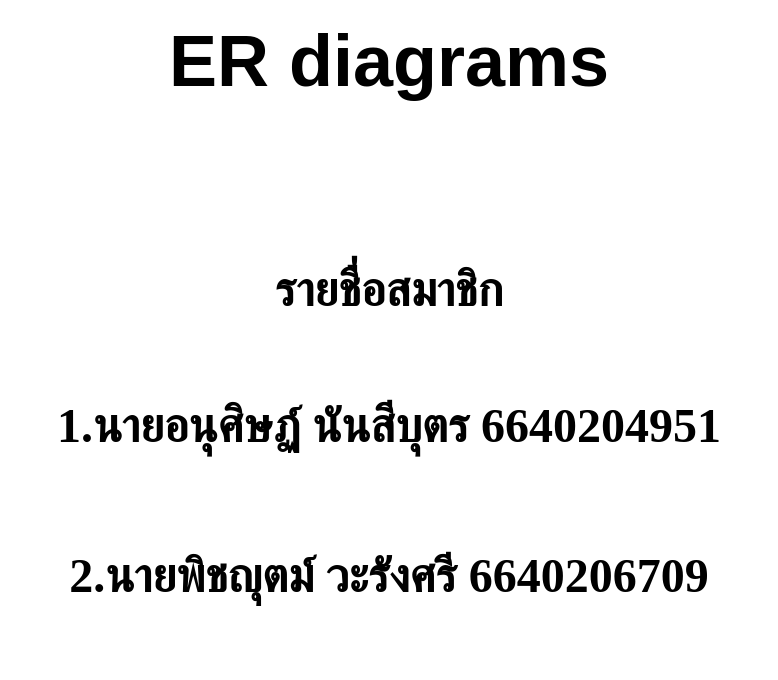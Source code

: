 <mxfile version="26.1.3" pages="6">
  <diagram id="gAw1tBUkNWIr8xWbqZ4x" name="Home">
    <mxGraphModel dx="1793" dy="950" grid="0" gridSize="10" guides="1" tooltips="1" connect="1" arrows="1" fold="1" page="1" pageScale="1" pageWidth="827" pageHeight="1169" background="#FFFFFF" math="0" shadow="0">
      <root>
        <mxCell id="0" />
        <mxCell id="1" parent="0" />
        <mxCell id="j99mMC0oBlqCERZNH8xe-1" value="&lt;span style=&quot;font-weight: 700; font-kerning: none;&quot; class=&quot;OYPEnA font-feature-liga-off font-feature-clig-off font-feature-calt-off text-decoration-none text-strikethrough-none&quot;&gt;&lt;font style=&quot;font-size: 36px;&quot;&gt;ER diagrams&lt;/font&gt;&lt;/span&gt;" style="text;html=1;align=center;verticalAlign=middle;resizable=0;points=[];autosize=1;strokeColor=none;fillColor=none;" vertex="1" parent="1">
          <mxGeometry x="294" y="30" width="240" height="60" as="geometry" />
        </mxCell>
        <mxCell id="x33s1V4ys1wk8Tsgexmb-1" value="&lt;span style=&quot;font-weight: 700; font-kerning: none;&quot; class=&quot;OYPEnA font-feature-liga-off font-feature-clig-off font-feature-calt-off text-decoration-none text-strikethrough-none&quot;&gt;&lt;font style=&quot;font-size: 24px;&quot;&gt;รายชื่อสมาชิก&lt;/font&gt;&lt;/span&gt;" style="text;html=1;align=center;verticalAlign=middle;resizable=0;points=[];autosize=1;strokeColor=none;fillColor=none;" vertex="1" parent="1">
          <mxGeometry x="328" y="154" width="171" height="41" as="geometry" />
        </mxCell>
        <mxCell id="x33s1V4ys1wk8Tsgexmb-2" value="&lt;p style=&quot;font-family: &amp;quot;YACkoFu1RUU 0&amp;quot;, _fb_, auto; --cyV3ZQ: 42.667px; --gJPlXQ: 1.4; line-height: 59px;&quot; class=&quot;cvGsUA direction-ltr align-justify para-style-body&quot;&gt;&lt;span style=&quot;font-weight: 700; font-kerning: none;&quot; class=&quot;OYPEnA font-feature-liga-off font-feature-clig-off font-feature-calt-off text-decoration-none text-strikethrough-none&quot;&gt;&lt;font style=&quot;font-size: 24px;&quot;&gt;1.นายอนุศิษฏ์ นันสีบุตร 6640204951&lt;/font&gt;&lt;/span&gt;&lt;/p&gt;&lt;p style=&quot;font-family: &amp;quot;YACkoFu1RUU 0&amp;quot;, _fb_, auto; --cyV3ZQ: 42.667px; --gJPlXQ: 1.4; line-height: 59px;&quot; class=&quot;cvGsUA direction-ltr align-justify para-style-body&quot;&gt;&lt;span style=&quot;font-weight: 700; font-kerning: none;&quot; class=&quot;OYPEnA font-feature-liga-off font-feature-clig-off font-feature-calt-off text-decoration-none text-strikethrough-none&quot;&gt;&lt;font style=&quot;font-size: 24px;&quot;&gt;2.นายพิชญุตม์ วะรังศรี 6640206709&lt;/font&gt;&lt;/span&gt;&lt;/p&gt;" style="text;html=1;align=center;verticalAlign=middle;resizable=0;points=[];autosize=1;strokeColor=none;fillColor=none;" vertex="1" parent="1">
          <mxGeometry x="220" y="195" width="388" height="174" as="geometry" />
        </mxCell>
      </root>
    </mxGraphModel>
  </diagram>
  <diagram name="ER diagrams &amp; Relationship " id="M10fowWCH3bdN68ZS8oP">
    <mxGraphModel dx="-144" dy="362" grid="1" gridSize="10" guides="1" tooltips="1" connect="1" arrows="1" fold="1" page="1" pageScale="1" pageWidth="827" pageHeight="1169" background="#FFFFFF" math="0" shadow="0">
      <root>
        <mxCell id="0" />
        <mxCell id="1" parent="0" />
        <mxCell id="8uTD9FZD5NXwqfLO1ruH-11" value="ผู้สมัคร" style="whiteSpace=wrap;html=1;align=center;labelBackgroundColor=none;" parent="1" vertex="1">
          <mxGeometry x="1965" y="725" width="100" height="40" as="geometry" />
        </mxCell>
        <mxCell id="8uTD9FZD5NXwqfLO1ruH-12" value="ชื่อ" style="ellipse;whiteSpace=wrap;html=1;align=center;labelBackgroundColor=none;" parent="1" vertex="1">
          <mxGeometry x="1755" y="645" width="100" height="40" as="geometry" />
        </mxCell>
        <mxCell id="8uTD9FZD5NXwqfLO1ruH-13" value="" style="endArrow=none;html=1;rounded=0;labelBackgroundColor=none;fontColor=default;entryX=1;entryY=0.5;entryDx=0;entryDy=0;exitX=0;exitY=0;exitDx=0;exitDy=0;" parent="1" source="8uTD9FZD5NXwqfLO1ruH-11" target="8uTD9FZD5NXwqfLO1ruH-12" edge="1">
          <mxGeometry relative="1" as="geometry">
            <mxPoint x="1905" y="695" as="sourcePoint" />
            <mxPoint x="2115" y="685" as="targetPoint" />
          </mxGeometry>
        </mxCell>
        <mxCell id="8uTD9FZD5NXwqfLO1ruH-14" value="น้ำหนัก" style="ellipse;whiteSpace=wrap;html=1;align=center;labelBackgroundColor=none;" parent="1" vertex="1">
          <mxGeometry x="2112" y="565" width="100" height="40" as="geometry" />
        </mxCell>
        <mxCell id="8uTD9FZD5NXwqfLO1ruH-15" value="" style="endArrow=none;html=1;rounded=0;entryX=0;entryY=0.5;entryDx=0;entryDy=0;labelBackgroundColor=none;fontColor=default;exitX=1;exitY=0;exitDx=0;exitDy=0;" parent="1" source="8uTD9FZD5NXwqfLO1ruH-11" target="8uTD9FZD5NXwqfLO1ruH-14" edge="1">
          <mxGeometry relative="1" as="geometry">
            <mxPoint x="1925" y="705" as="sourcePoint" />
            <mxPoint x="2065" y="725" as="targetPoint" />
          </mxGeometry>
        </mxCell>
        <mxCell id="8uTD9FZD5NXwqfLO1ruH-16" value="ส่วนสูง" style="ellipse;whiteSpace=wrap;html=1;align=center;labelBackgroundColor=none;" parent="1" vertex="1">
          <mxGeometry x="1688" y="795" width="100" height="40" as="geometry" />
        </mxCell>
        <mxCell id="8uTD9FZD5NXwqfLO1ruH-17" value="" style="endArrow=none;html=1;rounded=0;entryX=1;entryY=0.5;entryDx=0;entryDy=0;labelBackgroundColor=none;fontColor=default;exitX=0;exitY=1;exitDx=0;exitDy=0;" parent="1" source="8uTD9FZD5NXwqfLO1ruH-11" target="8uTD9FZD5NXwqfLO1ruH-16" edge="1">
          <mxGeometry relative="1" as="geometry">
            <mxPoint x="1905" y="765" as="sourcePoint" />
            <mxPoint x="2065" y="765" as="targetPoint" />
          </mxGeometry>
        </mxCell>
        <mxCell id="8uTD9FZD5NXwqfLO1ruH-18" value="อายุ" style="ellipse;whiteSpace=wrap;html=1;align=center;rotation=-1;labelBackgroundColor=none;" parent="1" vertex="1">
          <mxGeometry x="1716" y="845" width="100" height="40" as="geometry" />
        </mxCell>
        <mxCell id="8uTD9FZD5NXwqfLO1ruH-19" value="" style="endArrow=none;html=1;rounded=0;entryX=1;entryY=0.5;entryDx=0;entryDy=0;labelBackgroundColor=none;fontColor=default;exitX=0;exitY=1;exitDx=0;exitDy=0;" parent="1" source="8uTD9FZD5NXwqfLO1ruH-11" target="8uTD9FZD5NXwqfLO1ruH-18" edge="1">
          <mxGeometry relative="1" as="geometry">
            <mxPoint x="1925" y="765" as="sourcePoint" />
            <mxPoint x="2055" y="784" as="targetPoint" />
          </mxGeometry>
        </mxCell>
        <mxCell id="8uTD9FZD5NXwqfLO1ruH-20" value="ที่อยู่ปัจจุบันที่สามารถติดต่อได้" style="ellipse;whiteSpace=wrap;html=1;align=center;rotation=-1;labelBackgroundColor=none;" parent="1" vertex="1">
          <mxGeometry x="1675" y="585" width="150" height="60" as="geometry" />
        </mxCell>
        <mxCell id="8uTD9FZD5NXwqfLO1ruH-21" value="" style="endArrow=none;html=1;rounded=0;labelBackgroundColor=none;fontColor=default;exitX=0;exitY=0;exitDx=0;exitDy=0;entryX=1;entryY=0.5;entryDx=0;entryDy=0;" parent="1" source="8uTD9FZD5NXwqfLO1ruH-11" target="8uTD9FZD5NXwqfLO1ruH-20" edge="1">
          <mxGeometry relative="1" as="geometry">
            <mxPoint x="2005" y="745" as="sourcePoint" />
            <mxPoint x="1945" y="515" as="targetPoint" />
          </mxGeometry>
        </mxCell>
        <mxCell id="8uTD9FZD5NXwqfLO1ruH-23" value="" style="endArrow=none;html=1;rounded=0;entryX=0;entryY=0.5;entryDx=0;entryDy=0;labelBackgroundColor=none;fontColor=default;exitX=1;exitY=1;exitDx=0;exitDy=0;" parent="1" source="8uTD9FZD5NXwqfLO1ruH-11" target="-9EpYV-dXbTU1ZP2Vzdr-1" edge="1">
          <mxGeometry relative="1" as="geometry">
            <mxPoint x="1905" y="745" as="sourcePoint" />
            <mxPoint x="2066" y="885" as="targetPoint" />
          </mxGeometry>
        </mxCell>
        <mxCell id="8uTD9FZD5NXwqfLO1ruH-24" value="ข้อมูลครอบครัว" style="shape=ext;margin=3;double=1;whiteSpace=wrap;html=1;align=center;labelBackgroundColor=none;" parent="1" vertex="1">
          <mxGeometry x="1385" y="1055" width="100" height="40" as="geometry" />
        </mxCell>
        <mxCell id="8uTD9FZD5NXwqfLO1ruH-25" value="อายุ" style="ellipse;whiteSpace=wrap;html=1;align=center;rotation=-1;labelBackgroundColor=none;" parent="1" vertex="1">
          <mxGeometry x="1542" y="1055" width="100" height="40" as="geometry" />
        </mxCell>
        <mxCell id="8uTD9FZD5NXwqfLO1ruH-26" value="" style="endArrow=none;html=1;rounded=0;entryX=0;entryY=0.5;entryDx=0;entryDy=0;labelBackgroundColor=none;fontColor=default;exitX=1;exitY=0.5;exitDx=0;exitDy=0;" parent="1" source="8uTD9FZD5NXwqfLO1ruH-24" target="8uTD9FZD5NXwqfLO1ruH-25" edge="1">
          <mxGeometry relative="1" as="geometry">
            <mxPoint x="1478" y="1075" as="sourcePoint" />
            <mxPoint x="1528" y="1094" as="targetPoint" />
          </mxGeometry>
        </mxCell>
        <mxCell id="8uTD9FZD5NXwqfLO1ruH-27" value="อาชีพ" style="ellipse;whiteSpace=wrap;html=1;align=center;rotation=-1;labelBackgroundColor=none;" parent="1" vertex="1">
          <mxGeometry x="1542" y="985" width="100" height="40" as="geometry" />
        </mxCell>
        <mxCell id="8uTD9FZD5NXwqfLO1ruH-28" value="" style="endArrow=none;html=1;rounded=0;entryX=0;entryY=0.5;entryDx=0;entryDy=0;exitX=1;exitY=0;exitDx=0;exitDy=0;labelBackgroundColor=none;fontColor=default;" parent="1" source="8uTD9FZD5NXwqfLO1ruH-24" target="8uTD9FZD5NXwqfLO1ruH-27" edge="1">
          <mxGeometry relative="1" as="geometry">
            <mxPoint x="1478" y="1005" as="sourcePoint" />
            <mxPoint x="1528" y="1024" as="targetPoint" />
          </mxGeometry>
        </mxCell>
        <mxCell id="8uTD9FZD5NXwqfLO1ruH-29" value="ที่อยู่" style="ellipse;whiteSpace=wrap;html=1;align=center;rotation=-1;labelBackgroundColor=none;" parent="1" vertex="1">
          <mxGeometry x="1542" y="1125" width="100" height="40" as="geometry" />
        </mxCell>
        <mxCell id="8uTD9FZD5NXwqfLO1ruH-30" value="" style="endArrow=none;html=1;rounded=0;entryX=0;entryY=0.5;entryDx=0;entryDy=0;exitX=1;exitY=1;exitDx=0;exitDy=0;labelBackgroundColor=none;fontColor=default;" parent="1" source="8uTD9FZD5NXwqfLO1ruH-24" target="8uTD9FZD5NXwqfLO1ruH-29" edge="1">
          <mxGeometry relative="1" as="geometry">
            <mxPoint x="1478" y="1105" as="sourcePoint" />
            <mxPoint x="1528" y="1164" as="targetPoint" />
          </mxGeometry>
        </mxCell>
        <mxCell id="q6ZdLtZTMevmo2pbfsbA-29" value="ความสัมพันธ์ครอบครัว" style="shape=rhombus;double=1;perimeter=rhombusPerimeter;whiteSpace=wrap;html=1;align=center;labelBackgroundColor=none;" parent="1" vertex="1">
          <mxGeometry x="1375" y="745" width="120" height="100" as="geometry" />
        </mxCell>
        <mxCell id="q6ZdLtZTMevmo2pbfsbA-59" value="ใบประกาศนียบัตรวิชาชีพ" style="ellipse;whiteSpace=wrap;html=1;align=center;labelBackgroundColor=none;" parent="1" vertex="1">
          <mxGeometry x="2679" y="420" width="106" height="50" as="geometry" />
        </mxCell>
        <mxCell id="q6ZdLtZTMevmo2pbfsbA-60" value="" style="endArrow=none;html=1;rounded=0;exitX=1.003;exitY=0.645;exitDx=0;exitDy=0;entryX=0;entryY=0.5;entryDx=0;entryDy=0;labelBackgroundColor=none;fontColor=default;exitPerimeter=0;" parent="1" source="q6ZdLtZTMevmo2pbfsbA-69" target="q6ZdLtZTMevmo2pbfsbA-59" edge="1">
          <mxGeometry relative="1" as="geometry">
            <mxPoint x="2625" y="425" as="sourcePoint" />
            <mxPoint x="2795" y="485" as="targetPoint" />
          </mxGeometry>
        </mxCell>
        <mxCell id="q6ZdLtZTMevmo2pbfsbA-61" value="ออกเมื่อวันที่" style="ellipse;whiteSpace=wrap;html=1;align=center;labelBackgroundColor=none;" parent="1" vertex="1">
          <mxGeometry x="2618" y="530" width="100" height="40" as="geometry" />
        </mxCell>
        <mxCell id="q6ZdLtZTMevmo2pbfsbA-62" value="" style="endArrow=none;html=1;rounded=0;entryX=0;entryY=0.5;entryDx=0;entryDy=0;exitX=1;exitY=1;exitDx=0;exitDy=0;labelBackgroundColor=none;fontColor=default;" parent="1" source="q6ZdLtZTMevmo2pbfsbA-69" target="q6ZdLtZTMevmo2pbfsbA-61" edge="1">
          <mxGeometry relative="1" as="geometry">
            <mxPoint x="2625" y="445" as="sourcePoint" />
            <mxPoint x="2795" y="580" as="targetPoint" />
          </mxGeometry>
        </mxCell>
        <mxCell id="q6ZdLtZTMevmo2pbfsbA-63" value="ออกโดย" style="ellipse;whiteSpace=wrap;html=1;align=center;labelBackgroundColor=none;" parent="1" vertex="1">
          <mxGeometry x="2618" y="310" width="100" height="40" as="geometry" />
        </mxCell>
        <mxCell id="q6ZdLtZTMevmo2pbfsbA-64" value="" style="endArrow=none;html=1;rounded=0;entryX=0;entryY=0.5;entryDx=0;entryDy=0;exitX=1;exitY=0;exitDx=0;exitDy=0;labelBackgroundColor=none;fontColor=default;" parent="1" source="q6ZdLtZTMevmo2pbfsbA-69" target="q6ZdLtZTMevmo2pbfsbA-63" edge="1">
          <mxGeometry relative="1" as="geometry">
            <mxPoint x="2625" y="405" as="sourcePoint" />
            <mxPoint x="2675" y="520" as="targetPoint" />
          </mxGeometry>
        </mxCell>
        <mxCell id="q6ZdLtZTMevmo2pbfsbA-65" value="" style="endArrow=none;html=1;rounded=0;exitX=0.979;exitY=0.571;exitDx=0;exitDy=0;exitPerimeter=0;entryX=0;entryY=0;entryDx=0;entryDy=0;labelBackgroundColor=none;fontColor=default;" parent="1" source="q6ZdLtZTMevmo2pbfsbA-68" target="q6ZdLtZTMevmo2pbfsbA-69" edge="1">
          <mxGeometry relative="1" as="geometry">
            <mxPoint x="2462.96" y="382" as="sourcePoint" />
            <mxPoint x="2525" y="405" as="targetPoint" />
          </mxGeometry>
        </mxCell>
        <mxCell id="q6ZdLtZTMevmo2pbfsbA-66" value="วันหมดอายุ" style="ellipse;whiteSpace=wrap;html=1;align=center;labelBackgroundColor=none;" parent="1" vertex="1">
          <mxGeometry x="2418" y="535" width="100" height="40" as="geometry" />
        </mxCell>
        <mxCell id="q6ZdLtZTMevmo2pbfsbA-67" value="" style="endArrow=none;html=1;rounded=0;entryX=0;entryY=1;entryDx=0;entryDy=0;exitX=1;exitY=0.5;exitDx=0;exitDy=0;labelBackgroundColor=none;fontColor=default;" parent="1" source="q6ZdLtZTMevmo2pbfsbA-66" target="q6ZdLtZTMevmo2pbfsbA-69" edge="1">
          <mxGeometry relative="1" as="geometry">
            <mxPoint x="2575" y="560" as="sourcePoint" />
            <mxPoint x="2525" y="435" as="targetPoint" />
          </mxGeometry>
        </mxCell>
        <mxCell id="q6ZdLtZTMevmo2pbfsbA-68" value="&lt;span style=&quot;color: rgb(57, 60, 86);&quot;&gt;เลขที่ใบประกาศนียบัตรวิชาชีพ&lt;/span&gt;" style="ellipse;whiteSpace=wrap;html=1;align=center;fontStyle=4;labelBackgroundColor=none;" parent="1" vertex="1">
          <mxGeometry x="2378" y="300" width="140" height="70" as="geometry" />
        </mxCell>
        <mxCell id="q6ZdLtZTMevmo2pbfsbA-69" value="&lt;span style=&quot;color: rgb(57, 60, 86);&quot;&gt;ใบประกาศนียบัตรวิชาชีพ&lt;/span&gt;" style="shape=ext;margin=3;double=1;whiteSpace=wrap;html=1;align=center;labelBackgroundColor=none;" parent="1" vertex="1">
          <mxGeometry x="2518" y="420" width="100" height="40" as="geometry" />
        </mxCell>
        <mxCell id="q6ZdLtZTMevmo2pbfsbA-70" value="ผลงานโดดเด่น" style="shape=rhombus;double=1;perimeter=rhombusPerimeter;whiteSpace=wrap;html=1;align=center;labelBackgroundColor=none;" parent="1" vertex="1">
          <mxGeometry x="2258" y="525" width="120" height="60" as="geometry" />
        </mxCell>
        <mxCell id="q6ZdLtZTMevmo2pbfsbA-73" value="" style="shape=link;html=1;rounded=0;fontColor=default;exitX=0;exitY=0.5;exitDx=0;exitDy=0;entryX=1;entryY=0.5;entryDx=0;entryDy=0;labelBackgroundColor=none;" parent="1" source="q6ZdLtZTMevmo2pbfsbA-69" target="q6ZdLtZTMevmo2pbfsbA-70" edge="1">
          <mxGeometry relative="1" as="geometry">
            <mxPoint x="2178" y="520" as="sourcePoint" />
            <mxPoint x="2338" y="520" as="targetPoint" />
          </mxGeometry>
        </mxCell>
        <mxCell id="q6ZdLtZTMevmo2pbfsbA-74" value="" style="resizable=0;html=1;whiteSpace=wrap;align=right;verticalAlign=bottom;labelBackgroundColor=none;" parent="q6ZdLtZTMevmo2pbfsbA-73" connectable="0" vertex="1">
          <mxGeometry x="1" relative="1" as="geometry" />
        </mxCell>
        <mxCell id="q6ZdLtZTMevmo2pbfsbA-75" value="สถานที่ทำงาน/ฝึกงาน" style="ellipse;whiteSpace=wrap;html=1;align=center;labelBackgroundColor=none;" parent="1" vertex="1">
          <mxGeometry x="2132" y="1045.02" width="123" height="50" as="geometry" />
        </mxCell>
        <mxCell id="q6ZdLtZTMevmo2pbfsbA-76" value="ตำแหน่ง/ลักษณะงานที่ทำ" style="ellipse;whiteSpace=wrap;html=1;align=center;labelBackgroundColor=none;" parent="1" vertex="1">
          <mxGeometry x="2132" y="1135.02" width="133" height="50" as="geometry" />
        </mxCell>
        <mxCell id="q6ZdLtZTMevmo2pbfsbA-77" value="รหัสการทำงาน" style="ellipse;whiteSpace=wrap;html=1;align=center;labelBackgroundColor=none;fontStyle=4" parent="1" vertex="1">
          <mxGeometry x="1855" y="1095.02" width="100" height="40" as="geometry" />
        </mxCell>
        <mxCell id="q6ZdLtZTMevmo2pbfsbA-78" value="" style="endArrow=none;html=1;rounded=0;exitX=1;exitY=0.5;exitDx=0;exitDy=0;entryX=0;entryY=0.5;entryDx=0;entryDy=0;labelBackgroundColor=none;fontColor=default;" parent="1" source="q6ZdLtZTMevmo2pbfsbA-77" target="q6ZdLtZTMevmo2pbfsbA-89" edge="1">
          <mxGeometry relative="1" as="geometry">
            <mxPoint x="1935" y="1155.02" as="sourcePoint" />
            <mxPoint x="1975" y="1115.02" as="targetPoint" />
          </mxGeometry>
        </mxCell>
        <mxCell id="q6ZdLtZTMevmo2pbfsbA-79" value="" style="endArrow=none;html=1;rounded=0;entryX=0;entryY=0.5;entryDx=0;entryDy=0;exitX=1;exitY=0;exitDx=0;exitDy=0;labelBackgroundColor=none;fontColor=default;" parent="1" source="q6ZdLtZTMevmo2pbfsbA-89" target="q6ZdLtZTMevmo2pbfsbA-75" edge="1">
          <mxGeometry relative="1" as="geometry">
            <mxPoint x="2075" y="1095.02" as="sourcePoint" />
            <mxPoint x="2115" y="1045.02" as="targetPoint" />
          </mxGeometry>
        </mxCell>
        <mxCell id="q6ZdLtZTMevmo2pbfsbA-80" value="" style="endArrow=none;html=1;rounded=0;entryX=0;entryY=0.5;entryDx=0;entryDy=0;exitX=1;exitY=1;exitDx=0;exitDy=0;labelBackgroundColor=none;fontColor=default;" parent="1" source="q6ZdLtZTMevmo2pbfsbA-89" target="q6ZdLtZTMevmo2pbfsbA-76" edge="1">
          <mxGeometry relative="1" as="geometry">
            <mxPoint x="2075" y="1135.02" as="sourcePoint" />
            <mxPoint x="2095" y="1185.02" as="targetPoint" />
          </mxGeometry>
        </mxCell>
        <mxCell id="q6ZdLtZTMevmo2pbfsbA-81" value="วันเริ่มต้นทำงาน" style="ellipse;whiteSpace=wrap;html=1;align=center;labelBackgroundColor=none;" parent="1" vertex="1">
          <mxGeometry x="1859" y="1025" width="100" height="40" as="geometry" />
        </mxCell>
        <mxCell id="q6ZdLtZTMevmo2pbfsbA-82" value="วันสิ้นสุดทำงาน" style="ellipse;whiteSpace=wrap;html=1;align=center;labelBackgroundColor=none;" parent="1" vertex="1">
          <mxGeometry x="1808" y="1155.02" width="100" height="40" as="geometry" />
        </mxCell>
        <mxCell id="q6ZdLtZTMevmo2pbfsbA-83" value="" style="endArrow=none;html=1;rounded=0;exitX=1;exitY=0.5;exitDx=0;exitDy=0;entryX=0;entryY=1;entryDx=0;entryDy=0;labelBackgroundColor=none;fontColor=default;" parent="1" source="q6ZdLtZTMevmo2pbfsbA-82" target="q6ZdLtZTMevmo2pbfsbA-89" edge="1">
          <mxGeometry relative="1" as="geometry">
            <mxPoint x="1875" y="1175.02" as="sourcePoint" />
            <mxPoint x="2035" y="1175.02" as="targetPoint" />
          </mxGeometry>
        </mxCell>
        <mxCell id="q6ZdLtZTMevmo2pbfsbA-84" value="" style="endArrow=none;html=1;rounded=0;exitX=1;exitY=0.5;exitDx=0;exitDy=0;labelBackgroundColor=none;fontColor=default;entryX=0;entryY=0;entryDx=0;entryDy=0;" parent="1" source="q6ZdLtZTMevmo2pbfsbA-81" target="q6ZdLtZTMevmo2pbfsbA-89" edge="1">
          <mxGeometry relative="1" as="geometry">
            <mxPoint x="1975" y="1245.02" as="sourcePoint" />
            <mxPoint x="2135" y="1245.02" as="targetPoint" />
            <Array as="points">
              <mxPoint x="1980" y="1070" />
            </Array>
          </mxGeometry>
        </mxCell>
        <mxCell id="q6ZdLtZTMevmo2pbfsbA-85" value="เงินเดือน" style="ellipse;whiteSpace=wrap;html=1;align=center;labelBackgroundColor=none;" parent="1" vertex="1">
          <mxGeometry x="1895" y="1185.02" width="100" height="40" as="geometry" />
        </mxCell>
        <mxCell id="q6ZdLtZTMevmo2pbfsbA-86" value="เหตุผลที่ออก" style="ellipse;whiteSpace=wrap;html=1;align=center;labelBackgroundColor=none;" parent="1" vertex="1">
          <mxGeometry x="2068" y="1185.02" width="100" height="40" as="geometry" />
        </mxCell>
        <mxCell id="q6ZdLtZTMevmo2pbfsbA-87" value="" style="endArrow=none;html=1;rounded=0;exitX=1;exitY=0.5;exitDx=0;exitDy=0;entryX=0.25;entryY=1;entryDx=0;entryDy=0;labelBackgroundColor=none;fontColor=default;" parent="1" source="q6ZdLtZTMevmo2pbfsbA-85" target="q6ZdLtZTMevmo2pbfsbA-89" edge="1">
          <mxGeometry relative="1" as="geometry">
            <mxPoint x="1965" y="1275.02" as="sourcePoint" />
            <mxPoint x="2000" y="1135.02" as="targetPoint" />
          </mxGeometry>
        </mxCell>
        <mxCell id="q6ZdLtZTMevmo2pbfsbA-88" value="" style="endArrow=none;html=1;rounded=0;entryX=0;entryY=0.5;entryDx=0;entryDy=0;labelBackgroundColor=none;fontColor=default;exitX=0.647;exitY=1.008;exitDx=0;exitDy=0;exitPerimeter=0;" parent="1" source="q6ZdLtZTMevmo2pbfsbA-89" target="q6ZdLtZTMevmo2pbfsbA-86" edge="1">
          <mxGeometry relative="1" as="geometry">
            <mxPoint x="2041" y="1135.02" as="sourcePoint" />
            <mxPoint x="2205" y="1275.02" as="targetPoint" />
          </mxGeometry>
        </mxCell>
        <mxCell id="q6ZdLtZTMevmo2pbfsbA-89" value="&lt;span style=&quot;color: rgb(57, 60, 86);&quot;&gt;ข้อมูลประวัติการทำงาน/ฝึกงาน&lt;/span&gt;" style="shape=ext;margin=3;double=1;whiteSpace=wrap;html=1;align=center;labelBackgroundColor=none;" parent="1" vertex="1">
          <mxGeometry x="1969" y="1095.02" width="100" height="40" as="geometry" />
        </mxCell>
        <mxCell id="q6ZdLtZTMevmo2pbfsbA-90" value="" style="endArrow=none;html=1;rounded=0;fontColor=default;exitX=1;exitY=0.5;exitDx=0;exitDy=0;entryX=0;entryY=0.5;entryDx=0;entryDy=0;labelBackgroundColor=none;" parent="1" source="8uTD9FZD5NXwqfLO1ruH-11" target="q6ZdLtZTMevmo2pbfsbA-70" edge="1">
          <mxGeometry relative="1" as="geometry">
            <mxPoint x="1918" y="455" as="sourcePoint" />
            <mxPoint x="2078" y="455" as="targetPoint" />
          </mxGeometry>
        </mxCell>
        <mxCell id="q6ZdLtZTMevmo2pbfsbA-91" value="1" style="resizable=0;html=1;whiteSpace=wrap;align=right;verticalAlign=bottom;labelBackgroundColor=none;" parent="q6ZdLtZTMevmo2pbfsbA-90" connectable="0" vertex="1">
          <mxGeometry x="1" relative="1" as="geometry">
            <mxPoint x="7" y="20" as="offset" />
          </mxGeometry>
        </mxCell>
        <mxCell id="q6ZdLtZTMevmo2pbfsbA-92" value="" style="endArrow=none;html=1;rounded=0;fontColor=default;exitX=0;exitY=0.5;exitDx=0;exitDy=0;entryX=0.5;entryY=0;entryDx=0;entryDy=0;labelBackgroundColor=none;" parent="1" source="8uTD9FZD5NXwqfLO1ruH-11" target="q6ZdLtZTMevmo2pbfsbA-29" edge="1">
          <mxGeometry relative="1" as="geometry">
            <mxPoint x="1498" y="475" as="sourcePoint" />
            <mxPoint x="1748" y="765" as="targetPoint" />
          </mxGeometry>
        </mxCell>
        <mxCell id="q6ZdLtZTMevmo2pbfsbA-93" value="1" style="resizable=0;html=1;whiteSpace=wrap;align=right;verticalAlign=bottom;labelBackgroundColor=none;" parent="q6ZdLtZTMevmo2pbfsbA-92" connectable="0" vertex="1">
          <mxGeometry x="1" relative="1" as="geometry" />
        </mxCell>
        <mxCell id="q6ZdLtZTMevmo2pbfsbA-94" value="เคย" style="shape=rhombus;double=1;perimeter=rhombusPerimeter;whiteSpace=wrap;html=1;align=center;labelBackgroundColor=none;" parent="1" vertex="1">
          <mxGeometry x="1959" y="925.02" width="120" height="60" as="geometry" />
        </mxCell>
        <mxCell id="q6ZdLtZTMevmo2pbfsbA-95" value="" style="endArrow=none;html=1;rounded=0;fontColor=default;entryX=0.5;entryY=0;entryDx=0;entryDy=0;exitX=0.5;exitY=1;exitDx=0;exitDy=0;labelBackgroundColor=none;" parent="1" source="8uTD9FZD5NXwqfLO1ruH-11" target="q6ZdLtZTMevmo2pbfsbA-94" edge="1">
          <mxGeometry relative="1" as="geometry">
            <mxPoint x="2015" y="775" as="sourcePoint" />
            <mxPoint x="2148" y="875" as="targetPoint" />
          </mxGeometry>
        </mxCell>
        <mxCell id="q6ZdLtZTMevmo2pbfsbA-96" value="1" style="resizable=0;html=1;whiteSpace=wrap;align=right;verticalAlign=bottom;labelBackgroundColor=none;" parent="q6ZdLtZTMevmo2pbfsbA-95" connectable="0" vertex="1">
          <mxGeometry x="1" relative="1" as="geometry" />
        </mxCell>
        <mxCell id="q6ZdLtZTMevmo2pbfsbA-97" value="" style="shape=link;html=1;rounded=0;fontColor=default;exitX=0.5;exitY=0;exitDx=0;exitDy=0;entryX=0.5;entryY=1;entryDx=0;entryDy=0;labelBackgroundColor=none;" parent="1" source="q6ZdLtZTMevmo2pbfsbA-89" target="q6ZdLtZTMevmo2pbfsbA-94" edge="1">
          <mxGeometry relative="1" as="geometry">
            <mxPoint x="1998" y="1025.02" as="sourcePoint" />
            <mxPoint x="2158" y="1025.02" as="targetPoint" />
          </mxGeometry>
        </mxCell>
        <mxCell id="q6ZdLtZTMevmo2pbfsbA-98" value="N" style="resizable=0;html=1;whiteSpace=wrap;align=right;verticalAlign=bottom;labelBackgroundColor=none;" parent="q6ZdLtZTMevmo2pbfsbA-97" connectable="0" vertex="1">
          <mxGeometry x="1" relative="1" as="geometry">
            <mxPoint x="-5" y="20" as="offset" />
          </mxGeometry>
        </mxCell>
        <mxCell id="q6ZdLtZTMevmo2pbfsbA-99" value="&lt;u&gt;ภาษา&lt;/u&gt;" style="ellipse;whiteSpace=wrap;html=1;align=center;labelBackgroundColor=none;" parent="1" vertex="1">
          <mxGeometry x="1347" y="430" width="100" height="40" as="geometry" />
        </mxCell>
        <mxCell id="q6ZdLtZTMevmo2pbfsbA-100" value="ฟัง" style="ellipse;whiteSpace=wrap;html=1;align=center;labelBackgroundColor=none;" parent="1" vertex="1">
          <mxGeometry x="1486" y="460" width="100" height="40" as="geometry" />
        </mxCell>
        <mxCell id="q6ZdLtZTMevmo2pbfsbA-101" value="พูด" style="ellipse;whiteSpace=wrap;html=1;align=center;labelBackgroundColor=none;" parent="1" vertex="1">
          <mxGeometry x="1646" y="430" width="100" height="40" as="geometry" />
        </mxCell>
        <mxCell id="q6ZdLtZTMevmo2pbfsbA-102" value="อ่าน&lt;span style=&quot;color: rgba(0, 0, 0, 0); font-family: monospace; font-size: 0px; text-align: start; text-wrap-mode: nowrap;&quot;&gt;%3CmxGraphModel%3E%3Croot%3E%3CmxCell%20id%3D%220%22%2F%3E%3CmxCell%20id%3D%221%22%20parent%3D%220%22%2F%3E%3CmxCell%20id%3D%222%22%20value%3D%22%E0%B8%A0%E0%B8%B2%E0%B8%A9%E0%B8%B2%22%20style%3D%22ellipse%3BwhiteSpace%3Dwrap%3Bhtml%3D1%3Balign%3Dcenter%3B%22%20vertex%3D%221%22%20parent%3D%221%22%3E%3CmxGeometry%20x%3D%22680%22%20y%3D%22200%22%20width%3D%22100%22%20height%3D%2240%22%20as%3D%22geometry%22%2F%3E%3C%2FmxCell%3E%3C%2Froot%3E%3C%2FmxGraphModel%3E&lt;/span&gt;" style="ellipse;whiteSpace=wrap;html=1;align=center;labelBackgroundColor=none;" parent="1" vertex="1">
          <mxGeometry x="1347" y="305" width="100" height="40" as="geometry" />
        </mxCell>
        <mxCell id="q6ZdLtZTMevmo2pbfsbA-103" value="เขียน&lt;span style=&quot;color: rgba(0, 0, 0, 0); font-family: monospace; font-size: 0px; text-align: start; text-wrap-mode: nowrap;&quot;&gt;%3CmxGraphModel%3E%3Croot%3E%3CmxCell%20id%3D%220%22%2F%3E%3CmxCell%20id%3D%221%22%20parent%3D%220%22%2F%3E%3CmxCell%20id%3D%222%22%20value%3D%22%E0%B8%A0%E0%B8%B2%E0%B8%A9%E0%B8%B2%22%20style%3D%22ellipse%3BwhiteSpace%3Dwrap%3Bhtml%3D1%3Balign%3Dcenter%3B%22%20vertex%3D%221%22%20parent%3D%221%22%3E%3CmxGeometry%20x%3D%22680%22%20y%3D%22200%22%20width%3D%22100%22%20height%3D%2240%22%20as%3D%22geometry%22%2F%3E%3C%2FmxCell%3E%3C%2Froot%3E%3C%2FmxGraphModel%3E&lt;/span&gt;" style="ellipse;whiteSpace=wrap;html=1;align=center;labelBackgroundColor=none;" parent="1" vertex="1">
          <mxGeometry x="1646" y="300" width="100" height="40" as="geometry" />
        </mxCell>
        <mxCell id="q6ZdLtZTMevmo2pbfsbA-104" value="" style="endArrow=none;html=1;rounded=0;exitX=1;exitY=0.5;exitDx=0;exitDy=0;exitPerimeter=0;entryX=0;entryY=0;entryDx=0;entryDy=0;labelBackgroundColor=none;fontColor=default;" parent="1" source="q6ZdLtZTMevmo2pbfsbA-102" target="q6ZdLtZTMevmo2pbfsbA-109" edge="1">
          <mxGeometry relative="1" as="geometry">
            <mxPoint x="1396" y="540" as="sourcePoint" />
            <mxPoint x="1486" y="360" as="targetPoint" />
          </mxGeometry>
        </mxCell>
        <mxCell id="q6ZdLtZTMevmo2pbfsbA-105" value="" style="endArrow=none;html=1;rounded=0;exitX=1;exitY=0.5;exitDx=0;exitDy=0;entryX=0.007;entryY=0.892;entryDx=0;entryDy=0;labelBackgroundColor=none;fontColor=default;entryPerimeter=0;" parent="1" source="q6ZdLtZTMevmo2pbfsbA-99" target="q6ZdLtZTMevmo2pbfsbA-109" edge="1">
          <mxGeometry relative="1" as="geometry">
            <mxPoint x="1426" y="520" as="sourcePoint" />
            <mxPoint x="1486" y="400" as="targetPoint" />
          </mxGeometry>
        </mxCell>
        <mxCell id="q6ZdLtZTMevmo2pbfsbA-106" value="" style="endArrow=none;html=1;rounded=0;entryX=0;entryY=0.5;entryDx=0;entryDy=0;exitX=1;exitY=1;exitDx=0;exitDy=0;labelBackgroundColor=none;fontColor=default;" parent="1" source="q6ZdLtZTMevmo2pbfsbA-109" target="q6ZdLtZTMevmo2pbfsbA-101" edge="1">
          <mxGeometry relative="1" as="geometry">
            <mxPoint x="1586" y="400" as="sourcePoint" />
            <mxPoint x="1716" y="530" as="targetPoint" />
          </mxGeometry>
        </mxCell>
        <mxCell id="q6ZdLtZTMevmo2pbfsbA-107" value="" style="endArrow=none;html=1;rounded=0;entryX=0;entryY=0.5;entryDx=0;entryDy=0;exitX=1;exitY=0;exitDx=0;exitDy=0;labelBackgroundColor=none;fontColor=default;" parent="1" source="q6ZdLtZTMevmo2pbfsbA-109" target="q6ZdLtZTMevmo2pbfsbA-103" edge="1">
          <mxGeometry relative="1" as="geometry">
            <mxPoint x="1586" y="360" as="sourcePoint" />
            <mxPoint x="1576" y="550" as="targetPoint" />
          </mxGeometry>
        </mxCell>
        <mxCell id="q6ZdLtZTMevmo2pbfsbA-108" value="" style="endArrow=none;html=1;rounded=0;exitX=0.5;exitY=0;exitDx=0;exitDy=0;entryX=0.5;entryY=1;entryDx=0;entryDy=0;labelBackgroundColor=none;fontColor=default;" parent="1" source="q6ZdLtZTMevmo2pbfsbA-100" target="q6ZdLtZTMevmo2pbfsbA-109" edge="1">
          <mxGeometry relative="1" as="geometry">
            <mxPoint x="1496" y="590" as="sourcePoint" />
            <mxPoint x="1536" y="400" as="targetPoint" />
          </mxGeometry>
        </mxCell>
        <mxCell id="q6ZdLtZTMevmo2pbfsbA-109" value="&lt;span style=&quot;color: rgb(57, 60, 86);&quot;&gt;ข้อมูลด้านทักษะภาษา&lt;/span&gt;" style="shape=ext;margin=3;double=1;whiteSpace=wrap;html=1;align=center;labelBackgroundColor=none;" parent="1" vertex="1">
          <mxGeometry x="1486" y="365" width="100" height="40" as="geometry" />
        </mxCell>
        <mxCell id="q6ZdLtZTMevmo2pbfsbA-110" value="ศักยาภาพด้านภาษา" style="shape=rhombus;double=1;perimeter=rhombusPerimeter;whiteSpace=wrap;html=1;align=center;labelBackgroundColor=none;" parent="1" vertex="1">
          <mxGeometry x="1716" y="355" width="126" height="70" as="geometry" />
        </mxCell>
        <mxCell id="q6ZdLtZTMevmo2pbfsbA-111" value="" style="endArrow=none;html=1;rounded=0;fontColor=default;exitX=0.5;exitY=0;exitDx=0;exitDy=0;entryX=1;entryY=0.5;entryDx=0;entryDy=0;labelBackgroundColor=none;" parent="1" source="8uTD9FZD5NXwqfLO1ruH-11" target="q6ZdLtZTMevmo2pbfsbA-110" edge="1">
          <mxGeometry relative="1" as="geometry">
            <mxPoint x="1898" y="475" as="sourcePoint" />
            <mxPoint x="2008" y="425" as="targetPoint" />
          </mxGeometry>
        </mxCell>
        <mxCell id="q6ZdLtZTMevmo2pbfsbA-112" value="1" style="resizable=0;html=1;whiteSpace=wrap;align=right;verticalAlign=bottom;labelBackgroundColor=none;" parent="q6ZdLtZTMevmo2pbfsbA-111" connectable="0" vertex="1">
          <mxGeometry x="1" relative="1" as="geometry" />
        </mxCell>
        <mxCell id="q6ZdLtZTMevmo2pbfsbA-115" value="" style="shape=link;html=1;rounded=0;fontColor=default;exitX=1;exitY=0.5;exitDx=0;exitDy=0;labelBackgroundColor=none;" parent="1" source="q6ZdLtZTMevmo2pbfsbA-109" target="q6ZdLtZTMevmo2pbfsbA-110" edge="1">
          <mxGeometry relative="1" as="geometry">
            <mxPoint x="1528" y="385" as="sourcePoint" />
            <mxPoint x="1688" y="385" as="targetPoint" />
          </mxGeometry>
        </mxCell>
        <mxCell id="q6ZdLtZTMevmo2pbfsbA-116" value="N" style="resizable=0;html=1;whiteSpace=wrap;align=right;verticalAlign=bottom;labelBackgroundColor=none;" parent="q6ZdLtZTMevmo2pbfsbA-115" connectable="0" vertex="1">
          <mxGeometry x="1" relative="1" as="geometry" />
        </mxCell>
        <mxCell id="q6ZdLtZTMevmo2pbfsbA-118" value="ชื่อ" style="ellipse;whiteSpace=wrap;html=1;align=center;labelBackgroundColor=none;" parent="1" vertex="1">
          <mxGeometry x="2778" y="795" width="100" height="40" as="geometry" />
        </mxCell>
        <mxCell id="q6ZdLtZTMevmo2pbfsbA-123" value="&lt;u&gt;รหัส&lt;/u&gt;" style="ellipse;whiteSpace=wrap;html=1;align=center;labelBackgroundColor=none;" parent="1" vertex="1">
          <mxGeometry x="2618" y="625" width="100" height="40" as="geometry" />
        </mxCell>
        <mxCell id="q6ZdLtZTMevmo2pbfsbA-127" value="" style="endArrow=none;html=1;rounded=0;entryX=0;entryY=0.5;entryDx=0;entryDy=0;exitX=1;exitY=1;exitDx=0;exitDy=0;labelBackgroundColor=none;fontColor=default;" parent="1" source="JZz9gDxdqFKFhFaxDRRG-39" target="q6ZdLtZTMevmo2pbfsbA-118" edge="1">
          <mxGeometry relative="1" as="geometry">
            <mxPoint x="2718" y="765" as="sourcePoint" />
            <mxPoint x="2948" y="925" as="targetPoint" />
          </mxGeometry>
        </mxCell>
        <mxCell id="q6ZdLtZTMevmo2pbfsbA-129" value="" style="endArrow=none;html=1;rounded=0;entryX=0.5;entryY=1;entryDx=0;entryDy=0;exitX=0.5;exitY=0;exitDx=0;exitDy=0;labelBackgroundColor=none;fontColor=default;" parent="1" source="JZz9gDxdqFKFhFaxDRRG-39" target="q6ZdLtZTMevmo2pbfsbA-123" edge="1">
          <mxGeometry relative="1" as="geometry">
            <mxPoint x="2668" y="725" as="sourcePoint" />
            <mxPoint x="2748" y="915" as="targetPoint" />
          </mxGeometry>
        </mxCell>
        <mxCell id="q6ZdLtZTMevmo2pbfsbA-137" value="หลักสูตร" style="ellipse;whiteSpace=wrap;html=1;align=center;labelBackgroundColor=none;" parent="1" vertex="1">
          <mxGeometry x="2298" y="1025" width="100" height="40" as="geometry" />
        </mxCell>
        <mxCell id="q6ZdLtZTMevmo2pbfsbA-138" value="จัดโดยสถาบัน" style="ellipse;whiteSpace=wrap;html=1;align=center;labelBackgroundColor=none;" parent="1" vertex="1">
          <mxGeometry x="2561" y="1025.02" width="100" height="40" as="geometry" />
        </mxCell>
        <mxCell id="q6ZdLtZTMevmo2pbfsbA-139" value="ระยะเวลา" style="ellipse;whiteSpace=wrap;html=1;align=center;labelBackgroundColor=none;" parent="1" vertex="1">
          <mxGeometry x="2418" y="1165" width="100" height="40" as="geometry" />
        </mxCell>
        <mxCell id="q6ZdLtZTMevmo2pbfsbA-140" value="จาก" style="ellipse;whiteSpace=wrap;html=1;align=center;labelBackgroundColor=none;" parent="1" vertex="1">
          <mxGeometry x="2298" y="1215" width="100" height="40" as="geometry" />
        </mxCell>
        <mxCell id="q6ZdLtZTMevmo2pbfsbA-141" value="ถึง" style="ellipse;whiteSpace=wrap;html=1;align=center;labelBackgroundColor=none;" parent="1" vertex="1">
          <mxGeometry x="2558" y="1215" width="100" height="40" as="geometry" />
        </mxCell>
        <mxCell id="q6ZdLtZTMevmo2pbfsbA-142" value="" style="endArrow=none;html=1;rounded=0;entryX=0;entryY=0;entryDx=0;entryDy=0;exitX=1;exitY=0.5;exitDx=0;exitDy=0;labelBackgroundColor=none;fontColor=default;" parent="1" source="q6ZdLtZTMevmo2pbfsbA-137" target="q6ZdLtZTMevmo2pbfsbA-147" edge="1">
          <mxGeometry relative="1" as="geometry">
            <mxPoint x="2088" y="1045" as="sourcePoint" />
            <mxPoint x="2418" y="1085" as="targetPoint" />
          </mxGeometry>
        </mxCell>
        <mxCell id="q6ZdLtZTMevmo2pbfsbA-143" value="" style="endArrow=none;html=1;rounded=0;entryX=0;entryY=0.5;entryDx=0;entryDy=0;exitX=1;exitY=0;exitDx=0;exitDy=0;labelBackgroundColor=none;fontColor=default;" parent="1" source="q6ZdLtZTMevmo2pbfsbA-147" target="q6ZdLtZTMevmo2pbfsbA-138" edge="1">
          <mxGeometry relative="1" as="geometry">
            <mxPoint x="2518" y="1085" as="sourcePoint" />
            <mxPoint x="2358" y="1095" as="targetPoint" />
          </mxGeometry>
        </mxCell>
        <mxCell id="q6ZdLtZTMevmo2pbfsbA-144" value="" style="endArrow=none;html=1;rounded=0;entryX=0;entryY=0.5;entryDx=0;entryDy=0;exitX=1;exitY=0.5;exitDx=0;exitDy=0;labelBackgroundColor=none;fontColor=default;" parent="1" source="q6ZdLtZTMevmo2pbfsbA-140" target="q6ZdLtZTMevmo2pbfsbA-139" edge="1">
          <mxGeometry relative="1" as="geometry">
            <mxPoint x="2138" y="1075" as="sourcePoint" />
            <mxPoint x="2298" y="1075" as="targetPoint" />
          </mxGeometry>
        </mxCell>
        <mxCell id="q6ZdLtZTMevmo2pbfsbA-145" value="" style="endArrow=none;html=1;rounded=0;entryX=0;entryY=0.5;entryDx=0;entryDy=0;exitX=1;exitY=0.5;exitDx=0;exitDy=0;labelBackgroundColor=none;fontColor=default;" parent="1" source="q6ZdLtZTMevmo2pbfsbA-139" target="q6ZdLtZTMevmo2pbfsbA-141" edge="1">
          <mxGeometry relative="1" as="geometry">
            <mxPoint x="2516" y="1179" as="sourcePoint" />
            <mxPoint x="2288" y="1105" as="targetPoint" />
          </mxGeometry>
        </mxCell>
        <mxCell id="q6ZdLtZTMevmo2pbfsbA-146" value="" style="endArrow=none;html=1;rounded=0;entryX=0.5;entryY=1;entryDx=0;entryDy=0;exitX=0.5;exitY=0;exitDx=0;exitDy=0;labelBackgroundColor=none;fontColor=default;" parent="1" source="q6ZdLtZTMevmo2pbfsbA-139" target="q6ZdLtZTMevmo2pbfsbA-147" edge="1">
          <mxGeometry relative="1" as="geometry">
            <mxPoint x="2178" y="1105" as="sourcePoint" />
            <mxPoint x="2468" y="1125" as="targetPoint" />
          </mxGeometry>
        </mxCell>
        <mxCell id="q6ZdLtZTMevmo2pbfsbA-147" value="&lt;span style=&quot;color: rgb(57, 60, 86);&quot;&gt;ข้อมูลการฝึกอบรม/พัฒนา&lt;/span&gt;" style="shape=ext;margin=3;double=1;whiteSpace=wrap;html=1;align=center;labelBackgroundColor=none;" parent="1" vertex="1">
          <mxGeometry x="2418" y="1085" width="100" height="40" as="geometry" />
        </mxCell>
        <mxCell id="q6ZdLtZTMevmo2pbfsbA-148" value="เข้าอบรม" style="shape=rhombus;double=1;perimeter=rhombusPerimeter;whiteSpace=wrap;html=1;align=center;labelBackgroundColor=none;" parent="1" vertex="1">
          <mxGeometry x="2243" y="865" width="120" height="60" as="geometry" />
        </mxCell>
        <mxCell id="q6ZdLtZTMevmo2pbfsbA-149" value="" style="endArrow=none;html=1;rounded=0;fontColor=default;exitX=1;exitY=0.5;exitDx=0;exitDy=0;entryX=0;entryY=0.5;entryDx=0;entryDy=0;labelBackgroundColor=none;" parent="1" source="8uTD9FZD5NXwqfLO1ruH-11" target="q6ZdLtZTMevmo2pbfsbA-148" edge="1">
          <mxGeometry relative="1" as="geometry">
            <mxPoint x="2158" y="805" as="sourcePoint" />
            <mxPoint x="2318" y="805" as="targetPoint" />
          </mxGeometry>
        </mxCell>
        <mxCell id="q6ZdLtZTMevmo2pbfsbA-150" value="1" style="resizable=0;html=1;whiteSpace=wrap;align=right;verticalAlign=bottom;labelBackgroundColor=none;" parent="q6ZdLtZTMevmo2pbfsbA-149" connectable="0" vertex="1">
          <mxGeometry x="1" relative="1" as="geometry" />
        </mxCell>
        <mxCell id="q6ZdLtZTMevmo2pbfsbA-151" value="" style="shape=link;html=1;rounded=0;fontColor=default;exitX=0.5;exitY=0;exitDx=0;exitDy=0;entryX=1;entryY=0.5;entryDx=0;entryDy=0;labelBackgroundColor=none;" parent="1" source="q6ZdLtZTMevmo2pbfsbA-147" target="q6ZdLtZTMevmo2pbfsbA-148" edge="1">
          <mxGeometry relative="1" as="geometry">
            <mxPoint x="2568" y="995" as="sourcePoint" />
            <mxPoint x="2728" y="995" as="targetPoint" />
          </mxGeometry>
        </mxCell>
        <mxCell id="q6ZdLtZTMevmo2pbfsbA-152" value="N" style="resizable=0;html=1;whiteSpace=wrap;align=right;verticalAlign=bottom;labelBackgroundColor=none;" parent="q6ZdLtZTMevmo2pbfsbA-151" connectable="0" vertex="1">
          <mxGeometry x="1" relative="1" as="geometry" />
        </mxCell>
        <mxCell id="q6ZdLtZTMevmo2pbfsbA-154" value="วันที่สมัครงาน" style="ellipse;whiteSpace=wrap;html=1;align=center;labelBackgroundColor=none;" parent="1" vertex="1">
          <mxGeometry x="1435" y="1280" width="100" height="40" as="geometry" />
        </mxCell>
        <mxCell id="q6ZdLtZTMevmo2pbfsbA-156" value="เงินเดือนที่ต้องการ" style="ellipse;whiteSpace=wrap;html=1;align=center;labelBackgroundColor=none;rotation=-1;" parent="1" vertex="1">
          <mxGeometry x="1435" y="1440" width="100" height="40" as="geometry" />
        </mxCell>
        <mxCell id="q6ZdLtZTMevmo2pbfsbA-157" value="วันที่เริ่มงานได้" style="ellipse;whiteSpace=wrap;html=1;align=center;labelBackgroundColor=none;rotation=0;" parent="1" vertex="1">
          <mxGeometry x="1300" y="1360" width="100" height="40" as="geometry" />
        </mxCell>
        <mxCell id="q6ZdLtZTMevmo2pbfsbA-158" value="" style="endArrow=none;html=1;rounded=0;fontColor=default;exitX=0;exitY=0.5;exitDx=0;exitDy=0;entryX=0;entryY=0;entryDx=0;entryDy=0;labelBackgroundColor=none;" parent="1" source="q6ZdLtZTMevmo2pbfsbA-154" edge="1">
          <mxGeometry relative="1" as="geometry">
            <mxPoint x="1331" y="1290" as="sourcePoint" />
            <mxPoint x="1435" y="1360" as="targetPoint" />
          </mxGeometry>
        </mxCell>
        <mxCell id="q6ZdLtZTMevmo2pbfsbA-159" value="" style="endArrow=none;html=1;rounded=0;fontColor=default;entryX=1;entryY=0.5;entryDx=0;entryDy=0;exitX=0;exitY=0.5;exitDx=0;exitDy=0;labelBackgroundColor=none;" parent="1" source="-9EpYV-dXbTU1ZP2Vzdr-2" target="q6ZdLtZTMevmo2pbfsbA-157" edge="1">
          <mxGeometry relative="1" as="geometry">
            <mxPoint x="1535" y="1360" as="sourcePoint" />
            <mxPoint x="1641" y="1250" as="targetPoint" />
          </mxGeometry>
        </mxCell>
        <mxCell id="q6ZdLtZTMevmo2pbfsbA-161" value="" style="endArrow=none;html=1;rounded=0;fontColor=default;entryX=1;entryY=0.5;entryDx=0;entryDy=0;exitX=1;exitY=1;exitDx=0;exitDy=0;labelBackgroundColor=none;" parent="1" target="q6ZdLtZTMevmo2pbfsbA-156" edge="1">
          <mxGeometry relative="1" as="geometry">
            <mxPoint x="1535" y="1400" as="sourcePoint" />
            <mxPoint x="1571" y="1270" as="targetPoint" />
          </mxGeometry>
        </mxCell>
        <mxCell id="q6ZdLtZTMevmo2pbfsbA-171" value="" style="shape=link;html=1;rounded=0;fontColor=default;exitX=1;exitY=0;exitDx=0;exitDy=0;entryX=0;entryY=0.5;entryDx=0;entryDy=0;labelBackgroundColor=none;" parent="1" edge="1">
          <mxGeometry relative="1" as="geometry">
            <mxPoint x="1535" y="1360" as="sourcePoint" />
            <mxPoint x="1706" y="1065.0" as="targetPoint" />
          </mxGeometry>
        </mxCell>
        <mxCell id="q6ZdLtZTMevmo2pbfsbA-172" value="M" style="resizable=0;html=1;whiteSpace=wrap;align=right;verticalAlign=bottom;labelBackgroundColor=none;" parent="q6ZdLtZTMevmo2pbfsbA-171" connectable="0" vertex="1">
          <mxGeometry x="1" relative="1" as="geometry" />
        </mxCell>
        <mxCell id="q6ZdLtZTMevmo2pbfsbA-173" value="" style="shape=link;html=1;rounded=0;fontColor=default;exitX=0.5;exitY=1;exitDx=0;exitDy=0;entryX=1;entryY=0.5;entryDx=0;entryDy=0;labelBackgroundColor=none;" parent="1" source="8uTD9FZD5NXwqfLO1ruH-11" edge="1">
          <mxGeometry relative="1" as="geometry">
            <mxPoint x="1738" y="1275" as="sourcePoint" />
            <mxPoint x="1826" y="1065.0" as="targetPoint" />
          </mxGeometry>
        </mxCell>
        <mxCell id="q6ZdLtZTMevmo2pbfsbA-174" value="1" style="resizable=0;html=1;whiteSpace=wrap;align=right;verticalAlign=bottom;labelBackgroundColor=none;" parent="q6ZdLtZTMevmo2pbfsbA-173" connectable="0" vertex="1">
          <mxGeometry x="1" relative="1" as="geometry">
            <mxPoint as="offset" />
          </mxGeometry>
        </mxCell>
        <mxCell id="q6ZdLtZTMevmo2pbfsbA-176" value="สาขา" style="whiteSpace=wrap;html=1;align=center;labelBackgroundColor=none;" parent="1" vertex="1">
          <mxGeometry x="1992" y="1565" width="100" height="40" as="geometry" />
        </mxCell>
        <mxCell id="q6ZdLtZTMevmo2pbfsbA-179" value="" style="endArrow=none;html=1;rounded=0;fontColor=default;entryX=0;entryY=0.5;entryDx=0;entryDy=0;exitX=1;exitY=0;exitDx=0;exitDy=0;labelBackgroundColor=none;" parent="1" source="q6ZdLtZTMevmo2pbfsbA-176" target="q6ZdLtZTMevmo2pbfsbA-180" edge="1">
          <mxGeometry relative="1" as="geometry">
            <mxPoint x="1905" y="1656" as="sourcePoint" />
            <mxPoint x="2065" y="1656" as="targetPoint" />
          </mxGeometry>
        </mxCell>
        <mxCell id="q6ZdLtZTMevmo2pbfsbA-180" value="ชื่อสาขา" style="ellipse;whiteSpace=wrap;html=1;align=center;labelBackgroundColor=none;" parent="1" vertex="1">
          <mxGeometry x="2158" y="1525" width="100" height="40" as="geometry" />
        </mxCell>
        <mxCell id="q6ZdLtZTMevmo2pbfsbA-199" value="รหัสสาขา" style="ellipse;whiteSpace=wrap;html=1;align=center;fontStyle=4;labelBackgroundColor=none;" parent="1" vertex="1">
          <mxGeometry x="2158" y="1605" width="100" height="40" as="geometry" />
        </mxCell>
        <mxCell id="q6ZdLtZTMevmo2pbfsbA-200" value="" style="endArrow=none;html=1;rounded=0;fontColor=default;entryX=0;entryY=0.5;entryDx=0;entryDy=0;exitX=1;exitY=1;exitDx=0;exitDy=0;labelBackgroundColor=none;" parent="1" source="q6ZdLtZTMevmo2pbfsbA-176" target="q6ZdLtZTMevmo2pbfsbA-199" edge="1">
          <mxGeometry relative="1" as="geometry">
            <mxPoint x="1928" y="1675" as="sourcePoint" />
            <mxPoint x="2088" y="1675" as="targetPoint" />
          </mxGeometry>
        </mxCell>
        <mxCell id="a8v11ENWDGz0AbraGzzN-1" value="รหัสผู้สมัคร" style="ellipse;whiteSpace=wrap;html=1;align=center;fontStyle=4;labelBackgroundColor=none;" parent="1" vertex="1">
          <mxGeometry x="2121" y="480" width="122" height="70" as="geometry" />
        </mxCell>
        <mxCell id="a8v11ENWDGz0AbraGzzN-2" value="สําเนาบัตรประจําตัวประชาชน" style="ellipse;whiteSpace=wrap;html=1;align=center;labelBackgroundColor=none;" parent="1" vertex="1">
          <mxGeometry x="2116" y="390" width="139" height="70" as="geometry" />
        </mxCell>
        <mxCell id="a8v11ENWDGz0AbraGzzN-4" value="" style="endArrow=none;html=1;rounded=0;exitX=0.75;exitY=0;exitDx=0;exitDy=0;labelBackgroundColor=none;fontColor=default;entryX=0;entryY=0.5;entryDx=0;entryDy=0;" parent="1" source="8uTD9FZD5NXwqfLO1ruH-11" target="a8v11ENWDGz0AbraGzzN-2" edge="1">
          <mxGeometry relative="1" as="geometry">
            <mxPoint x="2148" y="665" as="sourcePoint" />
            <mxPoint x="2127" y="430" as="targetPoint" />
          </mxGeometry>
        </mxCell>
        <mxCell id="a8v11ENWDGz0AbraGzzN-5" value="" style="endArrow=none;html=1;rounded=0;entryX=0;entryY=0.5;entryDx=0;entryDy=0;exitX=0.869;exitY=-0.022;exitDx=0;exitDy=0;labelBackgroundColor=none;fontColor=default;exitPerimeter=0;" parent="1" source="8uTD9FZD5NXwqfLO1ruH-11" target="a8v11ENWDGz0AbraGzzN-1" edge="1">
          <mxGeometry relative="1" as="geometry">
            <mxPoint x="2048" y="455" as="sourcePoint" />
            <mxPoint x="2098" y="405" as="targetPoint" />
          </mxGeometry>
        </mxCell>
        <mxCell id="a8v11ENWDGz0AbraGzzN-6" value="สําเนาทะเบียนบ้าน" style="ellipse;whiteSpace=wrap;html=1;align=center;labelBackgroundColor=none;" parent="1" vertex="1">
          <mxGeometry x="2218" y="635" width="120" height="60" as="geometry" />
        </mxCell>
        <mxCell id="a8v11ENWDGz0AbraGzzN-7" value="" style="endArrow=none;html=1;rounded=0;entryX=0;entryY=0.5;entryDx=0;entryDy=0;exitX=1;exitY=0.5;exitDx=0;exitDy=0;labelBackgroundColor=none;fontColor=default;" parent="1" source="8uTD9FZD5NXwqfLO1ruH-11" target="a8v11ENWDGz0AbraGzzN-6" edge="1">
          <mxGeometry relative="1" as="geometry">
            <mxPoint x="2078" y="725" as="sourcePoint" />
            <mxPoint x="2238" y="725" as="targetPoint" />
          </mxGeometry>
        </mxCell>
        <mxCell id="a8v11ENWDGz0AbraGzzN-8" value="พนักงาน" style="whiteSpace=wrap;html=1;align=center;labelBackgroundColor=none;" parent="1" vertex="1">
          <mxGeometry x="2444" y="1345" width="100" height="40" as="geometry" />
        </mxCell>
        <mxCell id="a8v11ENWDGz0AbraGzzN-9" value="รหัสพนักงาน" style="ellipse;whiteSpace=wrap;html=1;align=center;fontStyle=4;labelBackgroundColor=none;" parent="1" vertex="1">
          <mxGeometry x="2579" y="1345" width="100" height="40" as="geometry" />
        </mxCell>
        <mxCell id="a8v11ENWDGz0AbraGzzN-10" value="" style="endArrow=none;html=1;rounded=0;entryX=0;entryY=0.5;entryDx=0;entryDy=0;exitX=1;exitY=0.5;exitDx=0;exitDy=0;labelBackgroundColor=none;fontColor=default;" parent="1" source="a8v11ENWDGz0AbraGzzN-8" target="a8v11ENWDGz0AbraGzzN-9" edge="1">
          <mxGeometry relative="1" as="geometry">
            <mxPoint x="2224" y="1415.0" as="sourcePoint" />
            <mxPoint x="2384" y="1415.0" as="targetPoint" />
          </mxGeometry>
        </mxCell>
        <mxCell id="a8v11ENWDGz0AbraGzzN-11" value="ชื่อพนักงาน" style="ellipse;whiteSpace=wrap;html=1;align=center;labelBackgroundColor=none;" parent="1" vertex="1">
          <mxGeometry x="2579" y="1400.0" width="100" height="40" as="geometry" />
        </mxCell>
        <mxCell id="a8v11ENWDGz0AbraGzzN-12" value="" style="endArrow=none;html=1;rounded=0;entryX=0;entryY=0.5;entryDx=0;entryDy=0;exitX=1;exitY=0.5;exitDx=0;exitDy=0;labelBackgroundColor=none;fontColor=default;" parent="1" source="a8v11ENWDGz0AbraGzzN-8" target="a8v11ENWDGz0AbraGzzN-11" edge="1">
          <mxGeometry relative="1" as="geometry">
            <mxPoint x="2074" y="1405.0" as="sourcePoint" />
            <mxPoint x="2234" y="1405.0" as="targetPoint" />
          </mxGeometry>
        </mxCell>
        <mxCell id="a8v11ENWDGz0AbraGzzN-43" value="" style="shape=link;html=1;rounded=0;exitX=0.5;exitY=0;exitDx=0;exitDy=0;entryX=0.5;entryY=1;entryDx=0;entryDy=0;labelBackgroundColor=none;fontColor=default;" parent="1" source="8uTD9FZD5NXwqfLO1ruH-24" target="q6ZdLtZTMevmo2pbfsbA-29" edge="1">
          <mxGeometry relative="1" as="geometry">
            <mxPoint x="1378" y="975" as="sourcePoint" />
            <mxPoint x="1538" y="975" as="targetPoint" />
          </mxGeometry>
        </mxCell>
        <mxCell id="a8v11ENWDGz0AbraGzzN-44" value="M" style="resizable=0;html=1;whiteSpace=wrap;align=right;verticalAlign=bottom;labelBackgroundColor=none;" parent="a8v11ENWDGz0AbraGzzN-43" connectable="0" vertex="1">
          <mxGeometry x="1" relative="1" as="geometry">
            <mxPoint x="-15" y="20" as="offset" />
          </mxGeometry>
        </mxCell>
        <mxCell id="a8v11ENWDGz0AbraGzzN-60" value="รอบการสมัคร" style="whiteSpace=wrap;html=1;align=center;labelBackgroundColor=none;" parent="1" vertex="1">
          <mxGeometry x="1916" y="1360" width="100" height="40" as="geometry" />
        </mxCell>
        <mxCell id="a8v11ENWDGz0AbraGzzN-62" value="วันปิด" style="ellipse;whiteSpace=wrap;html=1;align=center;labelBackgroundColor=none;" parent="1" vertex="1">
          <mxGeometry x="2063" y="1280" width="100" height="40" as="geometry" />
        </mxCell>
        <mxCell id="a8v11ENWDGz0AbraGzzN-64" value="วันเปิด" style="ellipse;whiteSpace=wrap;html=1;align=center;labelBackgroundColor=none;" parent="1" vertex="1">
          <mxGeometry x="2066" y="1440" width="100" height="40" as="geometry" />
        </mxCell>
        <mxCell id="a8v11ENWDGz0AbraGzzN-67" value="" style="endArrow=none;html=1;rounded=0;fontColor=default;exitX=1;exitY=0.5;exitDx=0;exitDy=0;entryX=0;entryY=0.5;entryDx=0;entryDy=0;labelBackgroundColor=none;" parent="1" source="a8v11ENWDGz0AbraGzzN-60" target="a8v11ENWDGz0AbraGzzN-62" edge="1">
          <mxGeometry relative="1" as="geometry">
            <mxPoint x="2046" y="1530" as="sourcePoint" />
            <mxPoint x="2206" y="1530" as="targetPoint" />
          </mxGeometry>
        </mxCell>
        <mxCell id="a8v11ENWDGz0AbraGzzN-69" value="" style="endArrow=none;html=1;rounded=0;fontColor=default;exitX=1;exitY=0.75;exitDx=0;exitDy=0;entryX=0;entryY=0.5;entryDx=0;entryDy=0;labelBackgroundColor=none;" parent="1" source="a8v11ENWDGz0AbraGzzN-60" target="a8v11ENWDGz0AbraGzzN-64" edge="1">
          <mxGeometry relative="1" as="geometry">
            <mxPoint x="1946" y="1520" as="sourcePoint" />
            <mxPoint x="2106" y="1520" as="targetPoint" />
          </mxGeometry>
        </mxCell>
        <mxCell id="a8v11ENWDGz0AbraGzzN-72" value="" style="shape=link;html=1;rounded=0;fontColor=default;exitX=1;exitY=0.5;exitDx=0;exitDy=0;entryX=0;entryY=0.5;entryDx=0;entryDy=0;labelBackgroundColor=none;" parent="1" edge="1">
          <mxGeometry relative="1" as="geometry">
            <mxPoint x="1535" y="1380" as="sourcePoint" />
            <mxPoint x="1671" y="1380" as="targetPoint" />
          </mxGeometry>
        </mxCell>
        <mxCell id="a8v11ENWDGz0AbraGzzN-73" value="N" style="resizable=0;html=1;whiteSpace=wrap;align=right;verticalAlign=bottom;labelBackgroundColor=none;" parent="a8v11ENWDGz0AbraGzzN-72" connectable="0" vertex="1">
          <mxGeometry x="1" relative="1" as="geometry" />
        </mxCell>
        <mxCell id="JZz9gDxdqFKFhFaxDRRG-1" value="การรับสมัคร" style="shape=ext;margin=3;double=1;whiteSpace=wrap;html=1;align=center;" parent="1" vertex="1">
          <mxGeometry x="1678" y="1605" width="100" height="40" as="geometry" />
        </mxCell>
        <mxCell id="JZz9gDxdqFKFhFaxDRRG-2" value="ตำแหน่ง" style="whiteSpace=wrap;html=1;align=center;" parent="1" vertex="1">
          <mxGeometry x="2171" y="1705" width="100" height="40" as="geometry" />
        </mxCell>
        <mxCell id="JZz9gDxdqFKFhFaxDRRG-4" value="" style="shape=link;html=1;rounded=0;fontSize=12;startSize=8;endSize=8;curved=1;exitX=0.5;exitY=0;exitDx=0;exitDy=0;entryX=0;entryY=0.5;entryDx=0;entryDy=0;" parent="1" source="JZz9gDxdqFKFhFaxDRRG-1" edge="1">
          <mxGeometry relative="1" as="geometry">
            <mxPoint x="1680" y="1565" as="sourcePoint" />
            <mxPoint x="1811" y="1520" as="targetPoint" />
          </mxGeometry>
        </mxCell>
        <mxCell id="JZz9gDxdqFKFhFaxDRRG-5" value="N" style="resizable=0;html=1;whiteSpace=wrap;align=right;verticalAlign=bottom;" parent="JZz9gDxdqFKFhFaxDRRG-4" connectable="0" vertex="1">
          <mxGeometry x="1" relative="1" as="geometry" />
        </mxCell>
        <mxCell id="JZz9gDxdqFKFhFaxDRRG-6" value="" style="endArrow=none;html=1;rounded=0;fontSize=12;startSize=8;endSize=8;curved=1;exitX=0.5;exitY=1;exitDx=0;exitDy=0;entryX=1;entryY=0.5;entryDx=0;entryDy=0;" parent="1" source="a8v11ENWDGz0AbraGzzN-60" edge="1">
          <mxGeometry relative="1" as="geometry">
            <mxPoint x="1940" y="1485" as="sourcePoint" />
            <mxPoint x="1931" y="1520" as="targetPoint" />
          </mxGeometry>
        </mxCell>
        <mxCell id="JZz9gDxdqFKFhFaxDRRG-7" value="1" style="resizable=0;html=1;whiteSpace=wrap;align=right;verticalAlign=bottom;" parent="JZz9gDxdqFKFhFaxDRRG-6" connectable="0" vertex="1">
          <mxGeometry x="1" relative="1" as="geometry" />
        </mxCell>
        <mxCell id="JZz9gDxdqFKFhFaxDRRG-11" value="เปิดรับ" style="shape=rhombus;double=1;perimeter=rhombusPerimeter;whiteSpace=wrap;html=1;align=center;" parent="1" vertex="1">
          <mxGeometry x="1811" y="1675" width="120" height="60" as="geometry" />
        </mxCell>
        <mxCell id="JZz9gDxdqFKFhFaxDRRG-12" value="" style="shape=link;html=1;rounded=0;fontSize=12;startSize=8;endSize=8;curved=1;exitX=0.5;exitY=1;exitDx=0;exitDy=0;entryX=0;entryY=0.5;entryDx=0;entryDy=0;" parent="1" source="JZz9gDxdqFKFhFaxDRRG-1" target="JZz9gDxdqFKFhFaxDRRG-11" edge="1">
          <mxGeometry relative="1" as="geometry">
            <mxPoint x="1740" y="1705" as="sourcePoint" />
            <mxPoint x="1900" y="1705" as="targetPoint" />
          </mxGeometry>
        </mxCell>
        <mxCell id="JZz9gDxdqFKFhFaxDRRG-13" value="N" style="resizable=0;html=1;whiteSpace=wrap;align=right;verticalAlign=bottom;" parent="JZz9gDxdqFKFhFaxDRRG-12" connectable="0" vertex="1">
          <mxGeometry x="1" relative="1" as="geometry">
            <mxPoint x="9" y="-15" as="offset" />
          </mxGeometry>
        </mxCell>
        <mxCell id="JZz9gDxdqFKFhFaxDRRG-14" value="" style="shape=link;html=1;rounded=0;fontSize=12;startSize=8;endSize=8;curved=1;exitX=0;exitY=0.5;exitDx=0;exitDy=0;entryX=1;entryY=0.5;entryDx=0;entryDy=0;" parent="1" source="q6ZdLtZTMevmo2pbfsbA-176" target="JZz9gDxdqFKFhFaxDRRG-11" edge="1">
          <mxGeometry relative="1" as="geometry">
            <mxPoint x="2040" y="1715" as="sourcePoint" />
            <mxPoint x="2200" y="1715" as="targetPoint" />
          </mxGeometry>
        </mxCell>
        <mxCell id="JZz9gDxdqFKFhFaxDRRG-15" value="1" style="resizable=0;html=1;whiteSpace=wrap;align=right;verticalAlign=bottom;" parent="JZz9gDxdqFKFhFaxDRRG-14" connectable="0" vertex="1">
          <mxGeometry x="1" relative="1" as="geometry">
            <mxPoint y="-5" as="offset" />
          </mxGeometry>
        </mxCell>
        <mxCell id="JZz9gDxdqFKFhFaxDRRG-20" value="" style="shape=link;html=1;rounded=0;fontSize=12;startSize=8;endSize=8;curved=1;exitX=0.5;exitY=1;exitDx=0;exitDy=0;entryX=0.5;entryY=0;entryDx=0;entryDy=0;" parent="1" target="IsXhhxLWW2VtJqCBs4GE-4" edge="1">
          <mxGeometry relative="1" as="geometry">
            <mxPoint x="2015" y="250" as="sourcePoint" />
            <mxPoint x="2015" y="365" as="targetPoint" />
            <Array as="points" />
          </mxGeometry>
        </mxCell>
        <mxCell id="JZz9gDxdqFKFhFaxDRRG-21" value="" style="resizable=0;html=1;whiteSpace=wrap;align=right;verticalAlign=bottom;" parent="JZz9gDxdqFKFhFaxDRRG-20" connectable="0" vertex="1">
          <mxGeometry x="1" relative="1" as="geometry" />
        </mxCell>
        <mxCell id="JZz9gDxdqFKFhFaxDRRG-22" value="เกรด" style="ellipse;whiteSpace=wrap;html=1;align=center;" parent="1" vertex="1">
          <mxGeometry x="2107" y="295" width="100" height="40" as="geometry" />
        </mxCell>
        <mxCell id="JZz9gDxdqFKFhFaxDRRG-23" value="ชื่อสถาบันการศึกษา" style="ellipse;whiteSpace=wrap;html=1;align=center;" parent="1" vertex="1">
          <mxGeometry x="2148.5" y="210" width="100" height="40" as="geometry" />
        </mxCell>
        <mxCell id="JZz9gDxdqFKFhFaxDRRG-24" value="ว/ด/ป ที่สำเร็จ" style="ellipse;whiteSpace=wrap;html=1;align=center;" parent="1" vertex="1">
          <mxGeometry x="2107" y="130" width="100" height="40" as="geometry" />
        </mxCell>
        <mxCell id="JZz9gDxdqFKFhFaxDRRG-25" value="ระดับการศึกษา" style="ellipse;whiteSpace=wrap;html=1;align=center;fontStyle=4" parent="1" vertex="1">
          <mxGeometry x="1785" y="210" width="100" height="40" as="geometry" />
        </mxCell>
        <mxCell id="JZz9gDxdqFKFhFaxDRRG-26" value="วฒุิ/สาขาที่สำเร็จ" style="ellipse;whiteSpace=wrap;html=1;align=center;" parent="1" vertex="1">
          <mxGeometry x="1859" y="130" width="100" height="40" as="geometry" />
        </mxCell>
        <mxCell id="JZz9gDxdqFKFhFaxDRRG-28" value="" style="endArrow=none;html=1;rounded=0;fontSize=12;startSize=8;endSize=8;curved=1;exitX=1;exitY=0.5;exitDx=0;exitDy=0;entryX=0;entryY=0.5;entryDx=0;entryDy=0;" parent="1" source="JZz9gDxdqFKFhFaxDRRG-25" edge="1">
          <mxGeometry relative="1" as="geometry">
            <mxPoint x="1897" y="220" as="sourcePoint" />
            <mxPoint x="1965" y="230" as="targetPoint" />
          </mxGeometry>
        </mxCell>
        <mxCell id="JZz9gDxdqFKFhFaxDRRG-39" value="&lt;span style=&quot;color: rgb(57, 60, 86);&quot;&gt;ทักษะการใช้คอมพิวเตอร์&lt;/span&gt;" style="whiteSpace=wrap;html=1;align=center;" parent="1" vertex="1">
          <mxGeometry x="2618" y="725" width="100" height="40" as="geometry" />
        </mxCell>
        <mxCell id="JZz9gDxdqFKFhFaxDRRG-41" value="ศักยาภาพด้านคอมพิวเตอร์" style="shape=rhombus;perimeter=rhombusPerimeter;whiteSpace=wrap;html=1;align=center;" parent="1" vertex="1">
          <mxGeometry x="2265" y="715" width="120" height="60" as="geometry" />
        </mxCell>
        <mxCell id="JZz9gDxdqFKFhFaxDRRG-43" value="" style="endArrow=none;html=1;rounded=0;fontSize=12;startSize=8;endSize=8;curved=1;exitX=1;exitY=0.5;exitDx=0;exitDy=0;entryX=0;entryY=0.5;entryDx=0;entryDy=0;" parent="1" source="8uTD9FZD5NXwqfLO1ruH-11" target="JZz9gDxdqFKFhFaxDRRG-41" edge="1">
          <mxGeometry relative="1" as="geometry">
            <mxPoint x="2137" y="760" as="sourcePoint" />
            <mxPoint x="2297" y="760" as="targetPoint" />
          </mxGeometry>
        </mxCell>
        <mxCell id="JZz9gDxdqFKFhFaxDRRG-44" value="N" style="resizable=0;html=1;whiteSpace=wrap;align=right;verticalAlign=bottom;" parent="JZz9gDxdqFKFhFaxDRRG-43" connectable="0" vertex="1">
          <mxGeometry x="1" relative="1" as="geometry" />
        </mxCell>
        <mxCell id="JZz9gDxdqFKFhFaxDRRG-47" value="" style="endArrow=none;html=1;rounded=0;fontSize=12;startSize=8;endSize=8;curved=1;exitX=0;exitY=0.5;exitDx=0;exitDy=0;entryX=1;entryY=0.5;entryDx=0;entryDy=0;" parent="1" source="JZz9gDxdqFKFhFaxDRRG-39" target="JZz9gDxdqFKFhFaxDRRG-41" edge="1">
          <mxGeometry relative="1" as="geometry">
            <mxPoint x="2427" y="760" as="sourcePoint" />
            <mxPoint x="2587" y="760" as="targetPoint" />
          </mxGeometry>
        </mxCell>
        <mxCell id="JZz9gDxdqFKFhFaxDRRG-48" value="M" style="resizable=0;html=1;whiteSpace=wrap;align=right;verticalAlign=bottom;" parent="JZz9gDxdqFKFhFaxDRRG-47" connectable="0" vertex="1">
          <mxGeometry x="1" relative="1" as="geometry" />
        </mxCell>
        <mxCell id="JZz9gDxdqFKFhFaxDRRG-49" value="รอบที่" style="ellipse;whiteSpace=wrap;html=1;align=center;fontStyle=4" parent="1" vertex="1">
          <mxGeometry x="1916" y="1265" width="100" height="40" as="geometry" />
        </mxCell>
        <mxCell id="JZz9gDxdqFKFhFaxDRRG-50" value="" style="endArrow=none;html=1;rounded=0;fontSize=12;startSize=8;endSize=8;curved=1;entryX=0.5;entryY=1;entryDx=0;entryDy=0;exitX=0.5;exitY=0;exitDx=0;exitDy=0;" parent="1" source="a8v11ENWDGz0AbraGzzN-60" target="JZz9gDxdqFKFhFaxDRRG-49" edge="1">
          <mxGeometry relative="1" as="geometry">
            <mxPoint x="1820" y="1325" as="sourcePoint" />
            <mxPoint x="1980" y="1325" as="targetPoint" />
          </mxGeometry>
        </mxCell>
        <mxCell id="JZz9gDxdqFKFhFaxDRRG-53" value="รหัสบัตรประชาชน" style="ellipse;whiteSpace=wrap;html=1;align=center;" parent="1" vertex="1">
          <mxGeometry x="2441" y="1250" width="100" height="40" as="geometry" />
        </mxCell>
        <mxCell id="JZz9gDxdqFKFhFaxDRRG-55" value="Level" style="ellipse;whiteSpace=wrap;html=1;align=center;" parent="1" vertex="1">
          <mxGeometry x="2275" y="804.98" width="100" height="40" as="geometry" />
        </mxCell>
        <mxCell id="JZz9gDxdqFKFhFaxDRRG-58" value="" style="endArrow=none;html=1;rounded=0;fontSize=12;startSize=8;endSize=8;curved=1;entryX=0.5;entryY=1;entryDx=0;entryDy=0;exitX=0.5;exitY=0;exitDx=0;exitDy=0;" parent="1" source="JZz9gDxdqFKFhFaxDRRG-55" target="JZz9gDxdqFKFhFaxDRRG-41" edge="1">
          <mxGeometry relative="1" as="geometry">
            <mxPoint x="2187" y="770" as="sourcePoint" />
            <mxPoint x="2347" y="770" as="targetPoint" />
          </mxGeometry>
        </mxCell>
        <mxCell id="JZz9gDxdqFKFhFaxDRRG-65" value="ประจำ" style="shape=rhombus;perimeter=rhombusPerimeter;whiteSpace=wrap;html=1;align=center;" parent="1" vertex="1">
          <mxGeometry x="2280" y="1525" width="120" height="60" as="geometry" />
        </mxCell>
        <mxCell id="JZz9gDxdqFKFhFaxDRRG-69" value="" style="shape=link;html=1;rounded=0;fontSize=12;startSize=8;endSize=8;curved=1;exitX=0;exitY=0.5;exitDx=0;exitDy=0;entryX=1;entryY=0.5;entryDx=0;entryDy=0;" parent="1" source="JZz9gDxdqFKFhFaxDRRG-2" edge="1">
          <mxGeometry relative="1" as="geometry">
            <mxPoint x="2010" y="1715" as="sourcePoint" />
            <mxPoint x="1969" y="1790" as="targetPoint" />
          </mxGeometry>
        </mxCell>
        <mxCell id="JZz9gDxdqFKFhFaxDRRG-70" value="1" style="resizable=0;html=1;whiteSpace=wrap;align=right;verticalAlign=bottom;" parent="JZz9gDxdqFKFhFaxDRRG-69" connectable="0" vertex="1">
          <mxGeometry x="1" relative="1" as="geometry">
            <mxPoint x="76" y="-50" as="offset" />
          </mxGeometry>
        </mxCell>
        <mxCell id="JZz9gDxdqFKFhFaxDRRG-71" value="" style="endArrow=none;html=1;rounded=0;fontSize=12;startSize=8;endSize=8;curved=1;exitX=1;exitY=0.5;exitDx=0;exitDy=0;entryX=0;entryY=0.5;entryDx=0;entryDy=0;" parent="1" source="JZz9gDxdqFKFhFaxDRRG-2" target="JZz9gDxdqFKFhFaxDRRG-65" edge="1">
          <mxGeometry relative="1" as="geometry">
            <mxPoint x="2180" y="1775" as="sourcePoint" />
            <mxPoint x="2340" y="1775" as="targetPoint" />
          </mxGeometry>
        </mxCell>
        <mxCell id="JZz9gDxdqFKFhFaxDRRG-72" value="1" style="resizable=0;html=1;whiteSpace=wrap;align=right;verticalAlign=bottom;" parent="JZz9gDxdqFKFhFaxDRRG-71" connectable="0" vertex="1">
          <mxGeometry x="1" relative="1" as="geometry">
            <mxPoint x="18" y="30" as="offset" />
          </mxGeometry>
        </mxCell>
        <mxCell id="JZz9gDxdqFKFhFaxDRRG-73" value="" style="shape=link;html=1;rounded=0;fontSize=12;startSize=8;endSize=8;curved=1;entryX=1;entryY=0.5;entryDx=0;entryDy=0;exitX=0;exitY=0.5;exitDx=0;exitDy=0;" parent="1" source="a8v11ENWDGz0AbraGzzN-8" target="JZz9gDxdqFKFhFaxDRRG-65" edge="1">
          <mxGeometry relative="1" as="geometry">
            <mxPoint x="2410" y="1595" as="sourcePoint" />
            <mxPoint x="2042" y="1815" as="targetPoint" />
          </mxGeometry>
        </mxCell>
        <mxCell id="JZz9gDxdqFKFhFaxDRRG-74" value="N" style="resizable=0;html=1;whiteSpace=wrap;align=right;verticalAlign=bottom;" parent="JZz9gDxdqFKFhFaxDRRG-73" connectable="0" vertex="1">
          <mxGeometry x="1" relative="1" as="geometry">
            <mxPoint x="-10" y="-15" as="offset" />
          </mxGeometry>
        </mxCell>
        <mxCell id="JZz9gDxdqFKFhFaxDRRG-75" value="" style="endArrow=none;html=1;rounded=0;fontSize=12;startSize=8;endSize=8;curved=1;exitX=0.5;exitY=0;exitDx=0;exitDy=0;entryX=0.5;entryY=1;entryDx=0;entryDy=0;" parent="1" source="a8v11ENWDGz0AbraGzzN-8" target="JZz9gDxdqFKFhFaxDRRG-53" edge="1">
          <mxGeometry relative="1" as="geometry">
            <mxPoint x="2429" y="1295" as="sourcePoint" />
            <mxPoint x="2589" y="1295" as="targetPoint" />
          </mxGeometry>
        </mxCell>
        <mxCell id="JZz9gDxdqFKFhFaxDRRG-76" value="&lt;font style=&quot;font-size: 36px;&quot;&gt;ER diagrams &amp;amp; relatiomship&lt;/font&gt;" style="text;html=1;align=center;verticalAlign=middle;resizable=0;points=[];autosize=1;strokeColor=none;fillColor=none;fontSize=16;" parent="1" vertex="1">
          <mxGeometry x="1779" y="40" width="470" height="60" as="geometry" />
        </mxCell>
        <mxCell id="rf4sDfMZKIJ3_L3GI_zZ-5" value="สถานะ" style="ellipse;whiteSpace=wrap;html=1;align=center;" parent="1" vertex="1">
          <mxGeometry x="1230" y="1055" width="100" height="40" as="geometry" />
        </mxCell>
        <mxCell id="rf4sDfMZKIJ3_L3GI_zZ-8" value="" style="endArrow=none;html=1;rounded=0;entryX=1;entryY=0.5;entryDx=0;entryDy=0;exitX=0;exitY=0.5;exitDx=0;exitDy=0;" parent="1" source="8uTD9FZD5NXwqfLO1ruH-24" target="rf4sDfMZKIJ3_L3GI_zZ-5" edge="1">
          <mxGeometry relative="1" as="geometry">
            <mxPoint x="1242.746" y="1060.817" as="sourcePoint" />
            <mxPoint x="1220" y="1040" as="targetPoint" />
          </mxGeometry>
        </mxCell>
        <mxCell id="rf4sDfMZKIJ3_L3GI_zZ-9" value="จำนวนพี่น้อง" style="ellipse;whiteSpace=wrap;html=1;align=center;" parent="1" vertex="1">
          <mxGeometry x="1320" y="1115.02" width="100" height="40" as="geometry" />
        </mxCell>
        <mxCell id="rf4sDfMZKIJ3_L3GI_zZ-10" value="" style="endArrow=none;html=1;rounded=0;entryX=1;entryY=0.5;entryDx=0;entryDy=0;exitX=0.5;exitY=1;exitDx=0;exitDy=0;" parent="1" source="8uTD9FZD5NXwqfLO1ruH-24" target="rf4sDfMZKIJ3_L3GI_zZ-9" edge="1">
          <mxGeometry relative="1" as="geometry">
            <mxPoint x="1270" y="1000" as="sourcePoint" />
            <mxPoint x="1430" y="1000" as="targetPoint" />
          </mxGeometry>
        </mxCell>
        <mxCell id="rf4sDfMZKIJ3_L3GI_zZ-11" value="ลำดับพี่น้อง" style="ellipse;whiteSpace=wrap;html=1;align=center;" parent="1" vertex="1">
          <mxGeometry x="1320" y="1175" width="100" height="40" as="geometry" />
        </mxCell>
        <mxCell id="rf4sDfMZKIJ3_L3GI_zZ-12" value="" style="endArrow=none;html=1;rounded=0;exitX=1;exitY=0.5;exitDx=0;exitDy=0;entryX=0.75;entryY=1;entryDx=0;entryDy=0;" parent="1" source="rf4sDfMZKIJ3_L3GI_zZ-11" target="8uTD9FZD5NXwqfLO1ruH-24" edge="1">
          <mxGeometry relative="1" as="geometry">
            <mxPoint x="1160" y="1170" as="sourcePoint" />
            <mxPoint x="1370" y="1150" as="targetPoint" />
          </mxGeometry>
        </mxCell>
        <mxCell id="rf4sDfMZKIJ3_L3GI_zZ-15" value="&lt;u&gt;รหัสหลักสูตร&lt;/u&gt;" style="ellipse;whiteSpace=wrap;html=1;align=center;" parent="1" vertex="1">
          <mxGeometry x="2561" y="1125" width="100" height="40" as="geometry" />
        </mxCell>
        <mxCell id="rf4sDfMZKIJ3_L3GI_zZ-16" value="" style="endArrow=none;html=1;rounded=0;exitX=1;exitY=1;exitDx=0;exitDy=0;entryX=0;entryY=0.5;entryDx=0;entryDy=0;" parent="1" source="q6ZdLtZTMevmo2pbfsbA-147" target="rf4sDfMZKIJ3_L3GI_zZ-15" edge="1">
          <mxGeometry relative="1" as="geometry">
            <mxPoint x="2550" y="1100" as="sourcePoint" />
            <mxPoint x="2710" y="1100" as="targetPoint" />
          </mxGeometry>
        </mxCell>
        <mxCell id="rf4sDfMZKIJ3_L3GI_zZ-18" value="" style="endArrow=none;html=1;rounded=0;exitX=0;exitY=1;exitDx=0;exitDy=0;entryX=1;entryY=0.5;entryDx=0;entryDy=0;" parent="1" source="8uTD9FZD5NXwqfLO1ruH-11" edge="1">
          <mxGeometry relative="1" as="geometry">
            <mxPoint x="1948" y="785" as="sourcePoint" />
            <mxPoint x="1846" y="920.0" as="targetPoint" />
          </mxGeometry>
        </mxCell>
        <mxCell id="LUnVmqEfSM62_wLnjxpQ-1" value="&lt;u&gt;รหัสตำแหน่ง&lt;/u&gt;" style="ellipse;whiteSpace=wrap;html=1;align=center;" parent="1" vertex="1">
          <mxGeometry x="2171" y="1780" width="100" height="40" as="geometry" />
        </mxCell>
        <mxCell id="LUnVmqEfSM62_wLnjxpQ-2" value="" style="endArrow=none;html=1;rounded=0;exitX=0.5;exitY=0;exitDx=0;exitDy=0;entryX=0.5;entryY=1;entryDx=0;entryDy=0;" parent="1" source="LUnVmqEfSM62_wLnjxpQ-1" target="JZz9gDxdqFKFhFaxDRRG-2" edge="1">
          <mxGeometry relative="1" as="geometry">
            <mxPoint x="2050" y="1770" as="sourcePoint" />
            <mxPoint x="2210" y="1770" as="targetPoint" />
          </mxGeometry>
        </mxCell>
        <mxCell id="LUnVmqEfSM62_wLnjxpQ-3" value="ชื่อตำแหน่ง" style="ellipse;whiteSpace=wrap;html=1;align=center;" parent="1" vertex="1">
          <mxGeometry x="2040" y="1820" width="100" height="40" as="geometry" />
        </mxCell>
        <mxCell id="LUnVmqEfSM62_wLnjxpQ-5" value="" style="endArrow=none;html=1;rounded=0;entryX=0.25;entryY=1;entryDx=0;entryDy=0;exitX=0.5;exitY=0;exitDx=0;exitDy=0;" parent="1" source="LUnVmqEfSM62_wLnjxpQ-3" target="JZz9gDxdqFKFhFaxDRRG-2" edge="1">
          <mxGeometry relative="1" as="geometry">
            <mxPoint x="1770" y="1790" as="sourcePoint" />
            <mxPoint x="1930" y="1790" as="targetPoint" />
          </mxGeometry>
        </mxCell>
        <mxCell id="IsXhhxLWW2VtJqCBs4GE-2" value="ข้อมูลการศึกษา" style="shape=ext;margin=3;double=1;whiteSpace=wrap;html=1;align=center;" parent="1" vertex="1">
          <mxGeometry x="1967.5" y="210" width="100" height="40" as="geometry" />
        </mxCell>
        <mxCell id="IsXhhxLWW2VtJqCBs4GE-4" value="วุฒิการศึกษา" style="shape=rhombus;double=1;perimeter=rhombusPerimeter;whiteSpace=wrap;html=1;align=center;" parent="1" vertex="1">
          <mxGeometry x="1955" y="365" width="120" height="60" as="geometry" />
        </mxCell>
        <mxCell id="IsXhhxLWW2VtJqCBs4GE-7" value="" style="shape=link;html=1;rounded=0;exitX=0.57;exitY=-0.017;exitDx=0;exitDy=0;exitPerimeter=0;entryX=0.5;entryY=1;entryDx=0;entryDy=0;" parent="1" source="8uTD9FZD5NXwqfLO1ruH-11" target="IsXhhxLWW2VtJqCBs4GE-4" edge="1">
          <mxGeometry relative="1" as="geometry">
            <mxPoint x="1950" y="530" as="sourcePoint" />
            <mxPoint x="2100" y="520" as="targetPoint" />
          </mxGeometry>
        </mxCell>
        <mxCell id="IsXhhxLWW2VtJqCBs4GE-8" value="" style="resizable=0;html=1;whiteSpace=wrap;align=right;verticalAlign=bottom;" parent="IsXhhxLWW2VtJqCBs4GE-7" connectable="0" vertex="1">
          <mxGeometry x="1" relative="1" as="geometry" />
        </mxCell>
        <mxCell id="IsXhhxLWW2VtJqCBs4GE-11" value="" style="endArrow=none;html=1;rounded=0;entryX=0;entryY=0;entryDx=0;entryDy=0;exitX=1;exitY=0.5;exitDx=0;exitDy=0;" parent="1" source="IsXhhxLWW2VtJqCBs4GE-12" target="8uTD9FZD5NXwqfLO1ruH-11" edge="1">
          <mxGeometry relative="1" as="geometry">
            <mxPoint x="1840" y="730" as="sourcePoint" />
            <mxPoint x="1880" y="730" as="targetPoint" />
          </mxGeometry>
        </mxCell>
        <mxCell id="IsXhhxLWW2VtJqCBs4GE-12" value="นามสกุล" style="ellipse;whiteSpace=wrap;html=1;align=center;" parent="1" vertex="1">
          <mxGeometry x="1770" y="695" width="100" height="40" as="geometry" />
        </mxCell>
        <mxCell id="IsXhhxLWW2VtJqCBs4GE-14" value="&lt;u&gt;ชื่อบิดา/มารดา&lt;/u&gt;" style="ellipse;whiteSpace=wrap;html=1;align=center;" parent="1" vertex="1">
          <mxGeometry x="1430" y="1195.02" width="100" height="40" as="geometry" />
        </mxCell>
        <mxCell id="IsXhhxLWW2VtJqCBs4GE-15" value="" style="endArrow=none;html=1;rounded=0;entryX=1;entryY=0.5;entryDx=0;entryDy=0;exitX=1;exitY=1;exitDx=0;exitDy=0;" parent="1" source="8uTD9FZD5NXwqfLO1ruH-24" target="IsXhhxLWW2VtJqCBs4GE-14" edge="1">
          <mxGeometry relative="1" as="geometry">
            <mxPoint x="1390" y="1150" as="sourcePoint" />
            <mxPoint x="1550" y="1150" as="targetPoint" />
          </mxGeometry>
        </mxCell>
        <mxCell id="-9EpYV-dXbTU1ZP2Vzdr-1" value="อีเมล์" style="ellipse;whiteSpace=wrap;html=1;align=center;" parent="1" vertex="1">
          <mxGeometry x="2063" y="875" width="100" height="40" as="geometry" />
        </mxCell>
        <mxCell id="-9EpYV-dXbTU1ZP2Vzdr-2" value="การสมัคร" style="shape=ext;margin=3;double=1;whiteSpace=wrap;html=1;align=center;" parent="1" vertex="1">
          <mxGeometry x="1435" y="1360" width="100" height="40" as="geometry" />
        </mxCell>
        <mxCell id="-9EpYV-dXbTU1ZP2Vzdr-4" value="เข้าสมัคร" style="shape=rhombus;double=1;perimeter=rhombusPerimeter;whiteSpace=wrap;html=1;align=center;" parent="1" vertex="1">
          <mxGeometry x="1671" y="1350" width="120" height="60" as="geometry" />
        </mxCell>
        <mxCell id="-9EpYV-dXbTU1ZP2Vzdr-5" value="" style="endArrow=none;html=1;rounded=0;exitX=0.5;exitY=0;exitDx=0;exitDy=0;entryX=0.5;entryY=1;entryDx=0;entryDy=0;" parent="1" source="JZz9gDxdqFKFhFaxDRRG-1" target="-9EpYV-dXbTU1ZP2Vzdr-4" edge="1">
          <mxGeometry relative="1" as="geometry">
            <mxPoint x="1660" y="1530" as="sourcePoint" />
            <mxPoint x="1820" y="1530" as="targetPoint" />
          </mxGeometry>
        </mxCell>
        <mxCell id="-9EpYV-dXbTU1ZP2Vzdr-6" value="1" style="resizable=0;html=1;whiteSpace=wrap;align=right;verticalAlign=bottom;" parent="-9EpYV-dXbTU1ZP2Vzdr-5" connectable="0" vertex="1">
          <mxGeometry x="1" relative="1" as="geometry">
            <mxPoint x="-11" y="20" as="offset" />
          </mxGeometry>
        </mxCell>
        <mxCell id="-9EpYV-dXbTU1ZP2Vzdr-8" value="จำนวน" style="ellipse;whiteSpace=wrap;html=1;align=center;" parent="1" vertex="1">
          <mxGeometry x="1535" y="1645" width="100" height="40" as="geometry" />
        </mxCell>
        <mxCell id="-9EpYV-dXbTU1ZP2Vzdr-9" value="" style="endArrow=none;html=1;rounded=0;exitX=1;exitY=0.5;exitDx=0;exitDy=0;entryX=0;entryY=0.5;entryDx=0;entryDy=0;" parent="1" source="-9EpYV-dXbTU1ZP2Vzdr-8" target="JZz9gDxdqFKFhFaxDRRG-1" edge="1">
          <mxGeometry relative="1" as="geometry">
            <mxPoint x="1580" y="1580" as="sourcePoint" />
            <mxPoint x="1740" y="1580" as="targetPoint" />
          </mxGeometry>
        </mxCell>
        <mxCell id="-9EpYV-dXbTU1ZP2Vzdr-10" value="" style="shape=link;html=1;rounded=0;exitX=0.5;exitY=1;exitDx=0;exitDy=0;entryX=0;entryY=0.5;entryDx=0;entryDy=0;" parent="1" source="JZz9gDxdqFKFhFaxDRRG-1" edge="1">
          <mxGeometry relative="1" as="geometry">
            <mxPoint x="1710" y="1750" as="sourcePoint" />
            <mxPoint x="1849" y="1790" as="targetPoint" />
          </mxGeometry>
        </mxCell>
        <mxCell id="-9EpYV-dXbTU1ZP2Vzdr-11" value="N" style="resizable=0;html=1;whiteSpace=wrap;align=right;verticalAlign=bottom;" parent="-9EpYV-dXbTU1ZP2Vzdr-10" connectable="0" vertex="1">
          <mxGeometry x="1" relative="1" as="geometry">
            <mxPoint x="10" y="-10" as="offset" />
          </mxGeometry>
        </mxCell>
        <mxCell id="QPuMdxqK4qBeDEazQWI1-2" value="ข้อมูล" style="shape=rhombus;double=1;perimeter=rhombusPerimeter;whiteSpace=wrap;html=1;align=center;" parent="1" vertex="1">
          <mxGeometry x="1705" y="1035" width="120" height="60" as="geometry" />
        </mxCell>
        <mxCell id="zRNTgGOGZDZqM5DC8qbr-2" value="พิมพ์ดีด" style="ellipse;shape=doubleEllipse;margin=3;whiteSpace=wrap;html=1;align=center;" parent="1" vertex="1">
          <mxGeometry x="1749" y="900" width="100" height="40" as="geometry" />
        </mxCell>
        <mxCell id="ArXr0ojx6Fa6rxIdJ1rP-1" value="" style="endArrow=none;html=1;rounded=0;exitX=0.992;exitY=0.57;exitDx=0;exitDy=0;exitPerimeter=0;entryX=0;entryY=0;entryDx=0;entryDy=0;" parent="1" source="JZz9gDxdqFKFhFaxDRRG-26" target="IsXhhxLWW2VtJqCBs4GE-2" edge="1">
          <mxGeometry relative="1" as="geometry">
            <mxPoint x="2000" y="190" as="sourcePoint" />
            <mxPoint x="2160" y="190" as="targetPoint" />
          </mxGeometry>
        </mxCell>
        <mxCell id="ArXr0ojx6Fa6rxIdJ1rP-2" value="" style="endArrow=none;html=1;rounded=0;entryX=0;entryY=0.5;entryDx=0;entryDy=0;exitX=1;exitY=0;exitDx=0;exitDy=0;" parent="1" source="IsXhhxLWW2VtJqCBs4GE-2" target="JZz9gDxdqFKFhFaxDRRG-24" edge="1">
          <mxGeometry relative="1" as="geometry">
            <mxPoint x="2020" y="200" as="sourcePoint" />
            <mxPoint x="2180" y="200" as="targetPoint" />
          </mxGeometry>
        </mxCell>
        <mxCell id="ArXr0ojx6Fa6rxIdJ1rP-3" value="" style="endArrow=none;html=1;rounded=0;entryX=0;entryY=0.5;entryDx=0;entryDy=0;exitX=1;exitY=0.5;exitDx=0;exitDy=0;" parent="1" source="IsXhhxLWW2VtJqCBs4GE-2" target="JZz9gDxdqFKFhFaxDRRG-23" edge="1">
          <mxGeometry relative="1" as="geometry">
            <mxPoint x="2060" y="220" as="sourcePoint" />
            <mxPoint x="2220" y="220" as="targetPoint" />
          </mxGeometry>
        </mxCell>
        <mxCell id="ArXr0ojx6Fa6rxIdJ1rP-4" value="" style="endArrow=none;html=1;rounded=0;entryX=0;entryY=0.5;entryDx=0;entryDy=0;exitX=1;exitY=1;exitDx=0;exitDy=0;" parent="1" source="IsXhhxLWW2VtJqCBs4GE-2" target="JZz9gDxdqFKFhFaxDRRG-22" edge="1">
          <mxGeometry relative="1" as="geometry">
            <mxPoint x="2000" y="280" as="sourcePoint" />
            <mxPoint x="2160" y="280" as="targetPoint" />
          </mxGeometry>
        </mxCell>
        <mxCell id="ArXr0ojx6Fa6rxIdJ1rP-5" value="1" style="text;html=1;align=center;verticalAlign=middle;resizable=0;points=[];autosize=1;strokeColor=none;fillColor=none;" parent="1" vertex="1">
          <mxGeometry x="1985" y="418" width="30" height="30" as="geometry" />
        </mxCell>
        <mxCell id="ArXr0ojx6Fa6rxIdJ1rP-7" value="M" style="text;html=1;align=center;verticalAlign=middle;resizable=0;points=[];autosize=1;strokeColor=none;fillColor=none;" parent="1" vertex="1">
          <mxGeometry x="1985" y="340" width="30" height="30" as="geometry" />
        </mxCell>
        <mxCell id="ArXr0ojx6Fa6rxIdJ1rP-8" value="M" style="text;html=1;align=center;verticalAlign=middle;resizable=0;points=[];autosize=1;strokeColor=none;fillColor=none;" parent="1" vertex="1">
          <mxGeometry x="2355" y="525" width="30" height="30" as="geometry" />
        </mxCell>
        <mxCell id="ArXr0ojx6Fa6rxIdJ1rP-9" value="เปิด" style="shape=rhombus;double=1;perimeter=rhombusPerimeter;whiteSpace=wrap;html=1;align=center;" parent="1" vertex="1">
          <mxGeometry x="1811" y="1490" width="120" height="60" as="geometry" />
        </mxCell>
        <mxCell id="ArXr0ojx6Fa6rxIdJ1rP-10" value="ต้องการ" style="shape=rhombus;double=1;perimeter=rhombusPerimeter;whiteSpace=wrap;html=1;align=center;" parent="1" vertex="1">
          <mxGeometry x="1849" y="1760" width="120" height="60" as="geometry" />
        </mxCell>
      </root>
    </mxGraphModel>
  </diagram>
  <diagram id="Wi_GTUKYKyssBuP5TwW1" name="ER Read">
    <mxGraphModel dx="3590" dy="1900" grid="0" gridSize="10" guides="1" tooltips="1" connect="1" arrows="1" fold="1" page="1" pageScale="1" pageWidth="827" pageHeight="1169" background="#FFFFFF" math="0" shadow="0">
      <root>
        <mxCell id="0" />
        <mxCell id="1" parent="0" />
        <mxCell id="GiPwyW9ktZbkFgDLnI67-1" value="&lt;span style=&quot;font-weight: 700; font-kerning: none;&quot; class=&quot;OYPEnA font-feature-liga-off font-feature-clig-off font-feature-calt-off text-decoration-none text-strikethrough-none&quot;&gt;&lt;font style=&quot;font-size: 32px;&quot;&gt;อ่าน ER diagrams&lt;/font&gt;&lt;/span&gt;&lt;span style=&quot;font-weight: 700; font-kerning: none;&quot; class=&quot;OYPEnA font-feature-liga-off font-feature-clig-off font-feature-calt-off text-decoration-none text-strikethrough-none white-space-prewrap&quot;&gt;&lt;/span&gt;" style="text;html=1;align=center;verticalAlign=middle;resizable=0;points=[];autosize=1;strokeColor=none;fillColor=none;" parent="1" vertex="1">
          <mxGeometry x="269" y="30" width="290" height="50" as="geometry" />
        </mxCell>
        <mxCell id="GiPwyW9ktZbkFgDLnI67-2" value="&lt;p style=&quot;font-family: &amp;quot;YACkoFu1RUU 0&amp;quot;, _fb_, auto; --cyV3ZQ: 32px; --gJPlXQ: 1.4; line-height: 44px;&quot; class=&quot;cvGsUA direction-ltr align-start para-style-body&quot;&gt;&lt;span style=&quot;font-kerning: none;&quot; class=&quot;OYPEnA font-feature-liga-off font-feature-clig-off font-feature-calt-off text-decoration-none text-strikethrough-none&quot;&gt;&lt;font style=&quot;font-size: 24px;&quot;&gt;ข้อมูลด้านทักษะภาษามีความสัมพันธ์ศักยาภาพด้านภาษากับข้อมูลส่วนตัว อย่างน้อย 1 อย่างมาก 1&lt;/font&gt;&lt;/span&gt;&lt;/p&gt;&lt;p style=&quot;font-family: &amp;quot;YACkoFu1RUU 0&amp;quot;, _fb_, auto; --cyV3ZQ: 32px; --gJPlXQ: 1.4; line-height: 44px;&quot; class=&quot;cvGsUA direction-ltr align-start para-style-body&quot;&gt;&lt;span style=&quot;font-kerning: none;&quot; class=&quot;OYPEnA font-feature-liga-off font-feature-clig-off font-feature-calt-off text-decoration-none text-strikethrough-none&quot;&gt;&lt;font style=&quot;font-size: 24px;&quot;&gt;ข้อมูลส่วนตัวมีความสัมพันธ์ศักยาภาพด้านภาษากับข้อมูลด้านทักษะ&lt;/font&gt;&lt;/span&gt;&lt;span style=&quot;font-size: 24px; background-color: transparent; color: light-dark(rgb(0, 0, 0), rgb(255, 255, 255));&quot;&gt;ภาษา&lt;/span&gt;&lt;span style=&quot;font-size: 24px; background-color: transparent; color: light-dark(rgb(0, 0, 0), rgb(255, 255, 255));&quot;&gt;&amp;nbsp;อย่างน้อย 0 อย่างมาก N&lt;/span&gt;&lt;/p&gt;&lt;p style=&quot;font-family: &amp;quot;YACkoFu1RUU 0&amp;quot;, _fb_, auto; --cyV3ZQ: 32px; --gJPlXQ: 1.4; line-height: 44px;&quot; class=&quot;cvGsUA direction-ltr align-start para-style-body&quot;&gt;&lt;span style=&quot;font-size: 24px; background-color: transparent; color: light-dark(rgb(0, 0, 0), rgb(255, 255, 255));&quot;&gt;&lt;br&gt;&lt;/span&gt;&lt;/p&gt;&lt;p style=&quot;font-family: &amp;quot;YACkoFu1RUU 0&amp;quot;, _fb_, auto; --cyV3ZQ: 32px; --gJPlXQ: 1.4; line-height: 44px;&quot; class=&quot;cvGsUA direction-ltr align-start para-style-body&quot;&gt;&lt;span style=&quot;font-kerning: none;&quot; class=&quot;OYPEnA font-feature-liga-off font-feature-clig-off font-feature-calt-off text-decoration-none text-strikethrough-none&quot;&gt;&lt;font style=&quot;font-size: 24px;&quot;&gt;ข้อมูลส่วนตัวมีความสัมพันธ์ความสัมพันธ์ครอบครัวกับข้อมูลครอบครัว อย่างน้อย 0 อย่างมาก 1&lt;/font&gt;&lt;/span&gt;&lt;/p&gt;&lt;p style=&quot;font-family: &amp;quot;YACkoFu1RUU 0&amp;quot;, _fb_, auto; --cyV3ZQ: 32px; --gJPlXQ: 1.4; line-height: 44px;&quot; class=&quot;cvGsUA direction-ltr align-start para-style-body&quot;&gt;&lt;span style=&quot;font-kerning: none;&quot; class=&quot;OYPEnA font-feature-liga-off font-feature-clig-off font-feature-calt-off text-decoration-none text-strikethrough-none&quot;&gt;&lt;font style=&quot;font-size: 24px;&quot;&gt;ข้อมูลครอบครัวมีความสัมพันธ์ความสัมพันธ์ครอบครัวกับข้อมูลส่วนตัว อย่างน้อย 1 อย่างมาก 1&lt;/font&gt;&lt;/span&gt;&lt;/p&gt;&lt;p style=&quot;font-family: &amp;quot;YACkoFu1RUU 0&amp;quot;, _fb_, auto; --cyV3ZQ: 32px; --gJPlXQ: 1.4; line-height: 44px;&quot; class=&quot;cvGsUA direction-ltr align-start para-style-body&quot;&gt;&lt;span style=&quot;font-kerning: none;&quot; class=&quot;OYPEnA font-feature-liga-off font-feature-clig-off font-feature-calt-off text-decoration-none text-strikethrough-none&quot;&gt;&lt;font style=&quot;font-size: 24px;&quot;&gt;&lt;br&gt;&lt;/font&gt;&lt;/span&gt;&lt;/p&gt;&lt;p style=&quot;font-family: &amp;quot;YACkoFu1RUU 0&amp;quot;, _fb_, auto; --cyV3ZQ: 32px; --gJPlXQ: 1.4; line-height: 44px;&quot; class=&quot;cvGsUA direction-ltr align-start para-style-body&quot;&gt;&lt;span style=&quot;font-kerning: none;&quot; class=&quot;OYPEnA font-feature-liga-off font-feature-clig-off font-feature-calt-off text-decoration-none text-strikethrough-none&quot;&gt;&lt;font style=&quot;font-size: 24px;&quot;&gt;ใบประกาศนียบัตรวิชาชีพมีความสัมพันธ์ผลงานโดดเด่นกับข้อมูลส่วนตัว อย่างน้อย 1 อย่างมาก 1&lt;/font&gt;&lt;/span&gt;&lt;/p&gt;&lt;p style=&quot;font-family: &amp;quot;YACkoFu1RUU 0&amp;quot;, _fb_, auto; --cyV3ZQ: 32px; --gJPlXQ: 1.4; line-height: 44px;&quot; class=&quot;cvGsUA direction-ltr align-start para-style-body&quot;&gt;&lt;span style=&quot;font-kerning: none;&quot; class=&quot;OYPEnA font-feature-liga-off font-feature-clig-off font-feature-calt-off text-decoration-none text-strikethrough-none&quot;&gt;&lt;font style=&quot;font-size: 24px;&quot;&gt;ข้อมูลส่วนตัวมีความสัมพันธ์ผลงานโดดเด่นกับบประกาศนียบัตรวิชาชีพมีอย่างน้อย 0 อย่างมาก N&lt;/font&gt;&lt;/span&gt;&lt;/p&gt;&lt;p style=&quot;font-family: &amp;quot;YACkoFu1RUU 0&amp;quot;, _fb_, auto; --cyV3ZQ: 32px; --gJPlXQ: 1.4; line-height: 44px;&quot; class=&quot;cvGsUA direction-ltr align-start para-style-body&quot;&gt;&lt;span style=&quot;font-kerning: none;&quot; class=&quot;OYPEnA font-feature-liga-off font-feature-clig-off font-feature-calt-off text-decoration-none text-strikethrough-none&quot;&gt;&lt;font style=&quot;font-size: 24px;&quot;&gt;&lt;br&gt;&lt;/font&gt;&lt;/span&gt;&lt;/p&gt;&lt;p style=&quot;font-family: &amp;quot;YACkoFu1RUU 0&amp;quot;, _fb_, auto; --cyV3ZQ: 32px; --gJPlXQ: 1.4; line-height: 44px;&quot; class=&quot;cvGsUA direction-ltr align-start para-style-body&quot;&gt;&lt;span style=&quot;font-kerning: none;&quot; class=&quot;OYPEnA font-feature-liga-off font-feature-clig-off font-feature-calt-off text-decoration-none text-strikethrough-none&quot;&gt;&lt;font style=&quot;font-size: 24px;&quot;&gt;ข้อมูลส่วนตัวมีความสัมพันธ์ศักยาภาพด้านคอมพิวเตอร์กับทักษะการใช้คอมพิวเตอร์ อย่างน้อย 0 อย่างมาก N&lt;/font&gt;&lt;/span&gt;&lt;/p&gt;&lt;p style=&quot;font-family: &amp;quot;YACkoFu1RUU 0&amp;quot;, _fb_, auto; --cyV3ZQ: 32px; --gJPlXQ: 1.4; line-height: 44px;&quot; class=&quot;cvGsUA direction-ltr align-start para-style-body&quot;&gt;&lt;span style=&quot;font-kerning: none;&quot; class=&quot;OYPEnA font-feature-liga-off font-feature-clig-off font-feature-calt-off text-decoration-none text-strikethrough-none&quot;&gt;&lt;font style=&quot;font-size: 24px;&quot;&gt;ทักษะการใช้คอมพิวเตอร์มีความสัมพันธ์ศักยาภาพด้านคอมพิวเตอร์กับข้อมูลส่วนตัว อย่างน้อย 1 อย่างมาก 1&lt;/font&gt;&lt;/span&gt;&lt;/p&gt;&lt;p style=&quot;font-family: &amp;quot;YACkoFu1RUU 0&amp;quot;, _fb_, auto; --cyV3ZQ: 32px; --gJPlXQ: 1.4; line-height: 44px;&quot; class=&quot;cvGsUA direction-ltr align-start para-style-body&quot;&gt;&lt;span style=&quot;font-kerning: none;&quot; class=&quot;OYPEnA font-feature-liga-off font-feature-clig-off font-feature-calt-off text-decoration-none text-strikethrough-none&quot;&gt;&lt;font style=&quot;font-size: 24px;&quot;&gt;&lt;br&gt;&lt;/font&gt;&lt;/span&gt;&lt;/p&gt;&lt;p style=&quot;font-family: &amp;quot;YACkoFu1RUU 0&amp;quot;, _fb_, auto; --cyV3ZQ: 32px; --gJPlXQ: 1.4; line-height: 44px;&quot; class=&quot;cvGsUA direction-ltr align-start para-style-body&quot;&gt;&lt;span style=&quot;font-kerning: none;&quot; class=&quot;OYPEnA font-feature-liga-off font-feature-clig-off font-feature-calt-off text-decoration-none text-strikethrough-none&quot;&gt;&lt;font style=&quot;font-size: 24px;&quot;&gt;ข้อมูลการฝึกอบรม/พัฒนามีความสัมพันธ์เข้าอบรมกับข้อมูลส่วนตัว อย่างน้อย 1 อย่างมาก 1&lt;/font&gt;&lt;/span&gt;&lt;/p&gt;&lt;p style=&quot;font-family: &amp;quot;YACkoFu1RUU 0&amp;quot;, _fb_, auto; --cyV3ZQ: 32px; --gJPlXQ: 1.4; line-height: 44px;&quot; class=&quot;cvGsUA direction-ltr align-start para-style-body&quot;&gt;&lt;span style=&quot;font-kerning: none;&quot; class=&quot;OYPEnA font-feature-liga-off font-feature-clig-off font-feature-calt-off text-decoration-none text-strikethrough-none&quot;&gt;&lt;font style=&quot;font-size: 24px;&quot;&gt;ข้อมูลส่วนตัวมีความสัมพันธ์เข้าอบรมกับข้อมูลการฝึกอบรม/พัฒนา อย่างน้อย 0 อย่างมาก N&lt;/font&gt;&lt;/span&gt;&lt;/p&gt;&lt;p style=&quot;font-family: &amp;quot;YACkoFu1RUU 0&amp;quot;, _fb_, auto; --cyV3ZQ: 32px; --gJPlXQ: 1.4; line-height: 44px;&quot; class=&quot;cvGsUA direction-ltr align-start para-style-body&quot;&gt;&lt;span style=&quot;font-kerning: none;&quot; class=&quot;OYPEnA font-feature-liga-off font-feature-clig-off font-feature-calt-off text-decoration-none text-strikethrough-none&quot;&gt;&lt;font style=&quot;font-size: 24px;&quot;&gt;&lt;br&gt;&lt;/font&gt;&lt;/span&gt;&lt;/p&gt;&lt;p style=&quot;font-family: &amp;quot;YACkoFu1RUU 0&amp;quot;, _fb_, auto; --cyV3ZQ: 32.0px; --gJPlXQ: 1.4; line-height: 44px;&quot; class=&quot;cvGsUA direction-ltr align-start para-style-body&quot;&gt;&lt;span style=&quot;font-kerning: none;&quot; class=&quot;OYPEnA font-feature-liga-off font-feature-clig-off font-feature-calt-off text-decoration-none text-strikethrough-none&quot;&gt;&lt;font style=&quot;font-size: 24px;&quot;&gt;ข้อมูลส่วนตัวมีความสัมพันธ์เคยกับข้อมูลประวัติการทำงาน/ฝึกงาน อย่างน้อย 0 อย่างมาก N&lt;/font&gt;&lt;/span&gt;&lt;/p&gt;&lt;p style=&quot;font-family: &amp;quot;YACkoFu1RUU 0&amp;quot;, _fb_, auto; --cyV3ZQ: 32.0px; --gJPlXQ: 1.4; line-height: 44px;&quot; class=&quot;cvGsUA direction-ltr align-start para-style-body&quot;&gt;&lt;span style=&quot;font-kerning: none;&quot; class=&quot;OYPEnA font-feature-liga-off font-feature-clig-off font-feature-calt-off text-decoration-none text-strikethrough-none&quot;&gt;&lt;font style=&quot;font-size: 24px;&quot;&gt;ข้อมูลประวัติการทำงาน/ฝึกงานมีความสัมพันธ์เคยกับข้อมูลส่วนตัว อย่างน้อย 1 อย่างมาก 1&lt;/font&gt;&lt;/span&gt;&lt;/p&gt;&lt;p style=&quot;font-family: &amp;quot;YACkoFu1RUU 0&amp;quot;, _fb_, auto; --cyV3ZQ: 32.0px; --gJPlXQ: 1.4; line-height: 44px;&quot; class=&quot;cvGsUA direction-ltr align-start para-style-body&quot;&gt;&lt;span style=&quot;font-kerning: none;&quot; class=&quot;OYPEnA font-feature-liga-off font-feature-clig-off font-feature-calt-off text-decoration-none text-strikethrough-none&quot;&gt;&lt;font style=&quot;font-size: 24px;&quot;&gt;&lt;br&gt;&lt;/font&gt;&lt;/span&gt;&lt;/p&gt;&lt;p style=&quot;font-family: &amp;quot;YACkoFu1RUU 0&amp;quot;, _fb_, auto; --cyV3ZQ: 32.0px; --gJPlXQ: 1.4; line-height: 44px;&quot; class=&quot;cvGsUA direction-ltr align-start para-style-body&quot;&gt;&lt;span style=&quot;font-size: 24px; background-color: transparent; color: light-dark(rgb(0, 0, 0), rgb(255, 255, 255));&quot;&gt;ข้อมูลการศึกษามีความสัมพันธ์วุฒิการศึกษากับข้อมูลส่วนตัว อย่างน้อย 1 อย่างมาก 1&lt;/span&gt;&lt;/p&gt;&lt;p style=&quot;font-family: &amp;quot;YACkoFu1RUU 0&amp;quot;, _fb_, auto; --cyV3ZQ: 32.0px; --gJPlXQ: 1.4; line-height: 44px;&quot; class=&quot;cvGsUA direction-ltr align-start para-style-body&quot;&gt;&lt;span style=&quot;font-kerning: none;&quot; class=&quot;OYPEnA font-feature-liga-off font-feature-clig-off font-feature-calt-off text-decoration-none text-strikethrough-none&quot;&gt;&lt;font style=&quot;font-size: 24px;&quot;&gt;&lt;/font&gt;&lt;/span&gt;&lt;/p&gt;&lt;p style=&quot;font-family: &amp;quot;YACkoFu1RUU 0&amp;quot;, _fb_, auto; --cyV3ZQ: 32.0px; --gJPlXQ: 1.4; line-height: 44px;&quot; class=&quot;cvGsUA direction-ltr align-start para-style-body&quot;&gt;&lt;span style=&quot;font-size: 24px;&quot;&gt;ข้อมูลส่วนตัว&lt;/span&gt;&lt;span style=&quot;font-size: 24px; background-color: transparent; color: light-dark(rgb(0, 0, 0), rgb(255, 255, 255));&quot;&gt;มีความสัมพันธ์&lt;/span&gt;&lt;span style=&quot;font-size: 24px;&quot;&gt;วุฒิการศึกษา&lt;/span&gt;&lt;span style=&quot;font-size: 24px; background-color: transparent; color: light-dark(rgb(0, 0, 0), rgb(255, 255, 255));&quot;&gt;กับ&lt;/span&gt;&lt;span style=&quot;font-size: 24px;&quot;&gt;ข้อมูลการศึกษา&lt;/span&gt;&lt;span style=&quot;font-size: 24px; background-color: transparent; color: light-dark(rgb(0, 0, 0), rgb(255, 255, 255));&quot;&gt;&amp;nbsp;อย่างน้อย 1 อย่างมาก 1&lt;/span&gt;&lt;/p&gt;&lt;p style=&quot;font-family: &amp;quot;YACkoFu1RUU 0&amp;quot;, _fb_, auto; --cyV3ZQ: 32.0px; --gJPlXQ: 1.4; line-height: 44px;&quot; class=&quot;cvGsUA direction-ltr align-start para-style-body&quot;&gt;&lt;span style=&quot;font-kerning: none;&quot; class=&quot;OYPEnA font-feature-liga-off font-feature-clig-off font-feature-calt-off text-decoration-none text-strikethrough-none&quot;&gt;&lt;font style=&quot;font-size: 24px;&quot;&gt;&lt;br&gt;&lt;/font&gt;&lt;/span&gt;&lt;/p&gt;&lt;p style=&quot;font-family: &amp;quot;YACkoFu1RUU 0&amp;quot;, _fb_, auto; --cyV3ZQ: 32.0px; --gJPlXQ: 1.4; line-height: 44px;&quot; class=&quot;cvGsUA direction-ltr align-start para-style-body&quot;&gt;&lt;span style=&quot;font-kerning: none;&quot; class=&quot;OYPEnA font-feature-liga-off font-feature-clig-off font-feature-calt-off text-decoration-none text-strikethrough-none&quot;&gt;&lt;font style=&quot;font-size: 24px;&quot;&gt;ข้อมูลส่วนตัวมีความสัมพันธ์ข้อมูลกับ&lt;span style=&quot;font-family: Helvetica; text-align: center; text-wrap-mode: wrap;&quot;&gt;ผู้สมัคร&lt;/span&gt;&amp;nbsp;อย่างน้อย 1 อย่างมาก 1&lt;/font&gt;&lt;/span&gt;&lt;/p&gt;&lt;p style=&quot;font-family: &amp;quot;YACkoFu1RUU 0&amp;quot;, _fb_, auto; --cyV3ZQ: 32.0px; --gJPlXQ: 1.4; line-height: 44px;&quot; class=&quot;cvGsUA direction-ltr align-start para-style-body&quot;&gt;&lt;span style=&quot;font-kerning: none;&quot; class=&quot;OYPEnA font-feature-liga-off font-feature-clig-off font-feature-calt-off text-decoration-none text-strikethrough-none&quot;&gt;&lt;font style=&quot;&quot;&gt;&lt;span style=&quot;text-align: center; text-wrap-mode: wrap; background-color: transparent; color: light-dark(rgb(0, 0, 0), rgb(255, 255, 255)); font-family: Helvetica;&quot;&gt;&lt;font style=&quot;font-size: 24px;&quot;&gt;ผู้สมัคร&lt;/font&gt;&lt;/span&gt;&lt;span style=&quot;font-size: 24px;&quot;&gt;มีความสัมพันธ์ข้อมูลกับข้อมูลส่วนตัว อย่างน้อย 1 อย่างมาก 1&lt;/span&gt;&lt;/font&gt;&lt;/span&gt;&lt;/p&gt;&lt;p style=&quot;font-family: &amp;quot;YACkoFu1RUU 0&amp;quot;, _fb_, auto; --cyV3ZQ: 32.0px; --gJPlXQ: 1.4; line-height: 44px;&quot; class=&quot;cvGsUA direction-ltr align-start para-style-body&quot;&gt;&lt;span style=&quot;font-kerning: none;&quot; class=&quot;OYPEnA font-feature-liga-off font-feature-clig-off font-feature-calt-off text-decoration-none text-strikethrough-none&quot;&gt;&lt;font style=&quot;font-size: 24px;&quot;&gt;&lt;br&gt;&lt;/font&gt;&lt;/span&gt;&lt;/p&gt;&lt;p style=&quot;font-family: &amp;quot;YACkoFu1RUU 0&amp;quot;, _fb_, auto; --cyV3ZQ: 32.0px; --gJPlXQ: 1.4; line-height: 44px;&quot; class=&quot;cvGsUA direction-ltr align-start para-style-body&quot;&gt;&lt;font style=&quot;font-size: 24px;&quot;&gt;&lt;span style=&quot;font-kerning: none;&quot; class=&quot;OYPEnA font-feature-liga-off font-feature-clig-off font-feature-calt-off text-decoration-none text-strikethrough-none&quot;&gt;&lt;span style=&quot;text-align: center; text-wrap-mode: wrap; background-color: transparent; color: light-dark(rgb(0, 0, 0), rgb(255, 255, 255)); font-family: Helvetica;&quot;&gt;ผู้สมัคร&lt;/span&gt;มีความสัมพันธ์เข้าสมัครกับรอบการสมัคร อย่างน้อย 1 อย่างมาก 1&lt;/span&gt;&lt;span style=&quot;font-kerning: none;&quot; class=&quot;OYPEnA font-feature-liga-off font-feature-clig-off font-feature-calt-off text-decoration-none text-strikethrough-none white-space-prewrap&quot;&gt;&lt;/span&gt;&lt;/font&gt;&lt;/p&gt;&lt;p style=&quot;font-family: &amp;quot;YACkoFu1RUU 0&amp;quot;, _fb_, auto; --cyV3ZQ: 32.0px; --gJPlXQ: 1.4; line-height: 44px;&quot; class=&quot;cvGsUA direction-ltr align-start para-style-body&quot;&gt;&lt;span style=&quot;font-kerning: none;&quot; class=&quot;OYPEnA font-feature-liga-off font-feature-clig-off font-feature-calt-off text-decoration-none text-strikethrough-none&quot;&gt;&lt;font style=&quot;font-size: 24px;&quot;&gt;รอบการสมัครมีความสัมพันธ์เข้าสมัครกับ&lt;span style=&quot;font-family: Helvetica; text-align: center; text-wrap-mode: wrap;&quot;&gt;ผู้สมัคร&lt;/span&gt;&amp;nbsp;อย่างน้อย 0 อย่างมาก N&lt;/font&gt;&lt;/span&gt;&lt;/p&gt;&lt;p style=&quot;font-family: &amp;quot;YACkoFu1RUU 0&amp;quot;, _fb_, auto; --cyV3ZQ: 32.0px; --gJPlXQ: 1.4; line-height: 44px;&quot; class=&quot;cvGsUA direction-ltr align-start para-style-body&quot;&gt;&lt;span style=&quot;font-size: 24px; background-color: transparent; color: light-dark(rgb(0, 0, 0), rgb(255, 255, 255));&quot;&gt;&lt;br&gt;&lt;/span&gt;&lt;/p&gt;&lt;p style=&quot;font-family: &amp;quot;YACkoFu1RUU 0&amp;quot;, _fb_, auto; --cyV3ZQ: 32.0px; --gJPlXQ: 1.4; line-height: 44px;&quot; class=&quot;cvGsUA direction-ltr align-start para-style-body&quot;&gt;&lt;span style=&quot;font-kerning: none;&quot; class=&quot;OYPEnA font-feature-liga-off font-feature-clig-off font-feature-calt-off text-decoration-none text-strikethrough-none&quot;&gt;&lt;font style=&quot;font-size: 24px;&quot;&gt;พนักงานมีความสัมพันธ์หัวหน้ากับพนักงาน อย่างน้อย 1 อย่างมาก 1&lt;/font&gt;&lt;/span&gt;&lt;/p&gt;&lt;p style=&quot;font-family: &amp;quot;YACkoFu1RUU 0&amp;quot;, _fb_, auto; --cyV3ZQ: 32.0px; --gJPlXQ: 1.4; line-height: 44px;&quot; class=&quot;cvGsUA direction-ltr align-start para-style-body&quot;&gt;&lt;span style=&quot;font-size: 24px; background-color: transparent; color: light-dark(rgb(0, 0, 0), rgb(255, 255, 255));&quot;&gt;พนักงานมีความสัมพันธ์หัวหน้ากับพนักงาน อย่างน้อย 1 อย่างมาก 1&lt;/span&gt;&lt;/p&gt;&lt;p style=&quot;font-family: &amp;quot;YACkoFu1RUU 0&amp;quot;, _fb_, auto; --cyV3ZQ: 32.0px; --gJPlXQ: 1.4; line-height: 44px;&quot; class=&quot;cvGsUA direction-ltr align-start para-style-body&quot;&gt;&lt;span style=&quot;font-size: 24px; background-color: transparent; color: light-dark(rgb(0, 0, 0), rgb(255, 255, 255));&quot;&gt;&lt;br&gt;&lt;/span&gt;&lt;/p&gt;&lt;p style=&quot;font-family: &amp;quot;YACkoFu1RUU 0&amp;quot;, _fb_, auto; --cyV3ZQ: 32.0px; --gJPlXQ: 1.4; line-height: 44px;&quot; class=&quot;cvGsUA direction-ltr align-start para-style-body&quot;&gt;&lt;font style=&quot;&quot;&gt;&lt;span style=&quot;font-kerning: none;&quot; class=&quot;OYPEnA font-feature-liga-off font-feature-clig-off font-feature-calt-off text-decoration-none text-strikethrough-none&quot;&gt;&lt;span style=&quot;font-size: 24px; text-align: center; text-wrap-mode: wrap; background-color: transparent; color: light-dark(rgb(0, 0, 0), rgb(255, 255, 255)); font-family: Helvetica;&quot;&gt;การรับสมัคร&lt;/span&gt;&lt;span style=&quot;font-size: 24px;&quot;&gt;มีความสัมพันธ์&lt;/span&gt;&lt;span style=&quot;font-family: Helvetica; text-align: center; text-wrap-mode: wrap;&quot;&gt;&lt;font style=&quot;font-size: 24px;&quot;&gt;จำนวนครั้ง&lt;/font&gt;&lt;/span&gt;&lt;span style=&quot;font-size: 24px;&quot;&gt;กับรอบการสมัคร อย่างน้อย 1 อย่างมาก 1&lt;/span&gt;&lt;/span&gt;&lt;span style=&quot;font-kerning: none; font-size: 24px;&quot; class=&quot;OYPEnA font-feature-liga-off font-feature-clig-off font-feature-calt-off text-decoration-none text-strikethrough-none white-space-prewrap&quot;&gt;&lt;/span&gt;&lt;/font&gt;&lt;/p&gt;&lt;p style=&quot;font-family: &amp;quot;YACkoFu1RUU 0&amp;quot;, _fb_, auto; --cyV3ZQ: 32.0px; --gJPlXQ: 1.4; line-height: 44px;&quot; class=&quot;cvGsUA direction-ltr align-start para-style-body&quot;&gt;&lt;span style=&quot;font-kerning: none;&quot; class=&quot;OYPEnA font-feature-liga-off font-feature-clig-off font-feature-calt-off text-decoration-none text-strikethrough-none&quot;&gt;&lt;font style=&quot;font-size: 24px;&quot;&gt;รอบการสมัครมีความสัมพันธ์&lt;span style=&quot;font-family: Helvetica; text-align: center; text-wrap-mode: wrap;&quot;&gt;จำนวนครั้ง&lt;/span&gt;กับ&lt;span style=&quot;font-family: Helvetica; text-align: center; text-wrap-mode: wrap;&quot;&gt;การรับสมัคร&lt;/span&gt;&amp;nbsp;อย่างน้อย 0 อย่างมาก N&lt;/font&gt;&lt;/span&gt;&lt;/p&gt;&lt;p style=&quot;font-family: &amp;quot;YACkoFu1RUU 0&amp;quot;, _fb_, auto; --cyV3ZQ: 32.0px; --gJPlXQ: 1.4; line-height: 44px;&quot; class=&quot;cvGsUA direction-ltr align-start para-style-body&quot;&gt;&lt;span style=&quot;font-kerning: none;&quot; class=&quot;OYPEnA font-feature-liga-off font-feature-clig-off font-feature-calt-off text-decoration-none text-strikethrough-none&quot;&gt;&lt;font style=&quot;font-size: 24px;&quot;&gt;&lt;br&gt;&lt;/font&gt;&lt;/span&gt;&lt;/p&gt;&lt;p style=&quot;font-family: &amp;quot;YACkoFu1RUU 0&amp;quot;, _fb_, auto; --cyV3ZQ: 32.0px; --gJPlXQ: 1.4; line-height: 44px;&quot; class=&quot;cvGsUA direction-ltr align-start para-style-body&quot;&gt;&lt;font style=&quot;&quot;&gt;&lt;span style=&quot;font-kerning: none;&quot; class=&quot;OYPEnA font-feature-liga-off font-feature-clig-off font-feature-calt-off text-decoration-none text-strikethrough-none&quot;&gt;&lt;span style=&quot;font-size: 24px; text-align: center; text-wrap-mode: wrap; background-color: transparent; color: light-dark(rgb(0, 0, 0), rgb(255, 255, 255)); font-family: Helvetica;&quot;&gt;การรับสมัคร&lt;/span&gt;&lt;span style=&quot;font-size: 24px;&quot;&gt;มีความสัมพันธ์&lt;/span&gt;&lt;span style=&quot;font-family: Helvetica; text-align: center; text-wrap-mode: wrap;&quot;&gt;&lt;font style=&quot;font-size: 24px;&quot;&gt;เปิดรับ&lt;/font&gt;&lt;/span&gt;&lt;span style=&quot;font-size: 24px;&quot;&gt;กับสาขา อย่างน้อย 1 อย่างมาก 1&lt;/span&gt;&lt;/span&gt;&lt;span style=&quot;font-kerning: none; font-size: 24px;&quot; class=&quot;OYPEnA font-feature-liga-off font-feature-clig-off font-feature-calt-off text-decoration-none text-strikethrough-none white-space-prewrap&quot;&gt;&lt;/span&gt;&lt;/font&gt;&lt;/p&gt;&lt;p style=&quot;font-family: &amp;quot;YACkoFu1RUU 0&amp;quot;, _fb_, auto; --cyV3ZQ: 32.0px; --gJPlXQ: 1.4; line-height: 44px;&quot; class=&quot;cvGsUA direction-ltr align-start para-style-body&quot;&gt;&lt;span style=&quot;font-kerning: none;&quot; class=&quot;OYPEnA font-feature-liga-off font-feature-clig-off font-feature-calt-off text-decoration-none text-strikethrough-none&quot;&gt;&lt;font style=&quot;font-size: 24px;&quot;&gt;&lt;/font&gt;&lt;/span&gt;&lt;/p&gt;&lt;p style=&quot;font-family: &amp;quot;YACkoFu1RUU 0&amp;quot;, _fb_, auto; --cyV3ZQ: 32.0px; --gJPlXQ: 1.4; line-height: 44px;&quot; class=&quot;cvGsUA direction-ltr align-start para-style-body&quot;&gt;&lt;span style=&quot;font-kerning: none;&quot; class=&quot;OYPEnA font-feature-liga-off font-feature-clig-off font-feature-calt-off text-decoration-none text-strikethrough-none&quot;&gt;&lt;font style=&quot;font-size: 24px;&quot;&gt;สาขามีความสัมพันธ์&lt;span style=&quot;font-family: Helvetica; text-align: center; text-wrap-mode: wrap;&quot;&gt;เปิดรับ&lt;/span&gt;กับ&lt;span style=&quot;font-family: Helvetica; text-align: center; text-wrap-mode: wrap;&quot;&gt;การรับสมัคร&lt;/span&gt;&amp;nbsp;อย่างน้อย 1 อย่างมาก N&lt;/font&gt;&lt;/span&gt;&lt;/p&gt;&lt;p style=&quot;font-family: &amp;quot;YACkoFu1RUU 0&amp;quot;, _fb_, auto; --cyV3ZQ: 32.0px; --gJPlXQ: 1.4; line-height: 44px;&quot; class=&quot;cvGsUA direction-ltr align-start para-style-body&quot;&gt;&lt;span style=&quot;font-kerning: none;&quot; class=&quot;OYPEnA font-feature-liga-off font-feature-clig-off font-feature-calt-off text-decoration-none text-strikethrough-none&quot;&gt;&lt;font style=&quot;font-size: 24px;&quot;&gt;&lt;br&gt;&lt;/font&gt;&lt;/span&gt;&lt;/p&gt;&lt;p style=&quot;font-family: &amp;quot;YACkoFu1RUU 0&amp;quot;, _fb_, auto; --cyV3ZQ: 32.0px; --gJPlXQ: 1.4; line-height: 44px;&quot; class=&quot;cvGsUA direction-ltr align-start para-style-body&quot;&gt;&lt;span style=&quot;font-kerning: none;&quot; class=&quot;OYPEnA font-feature-liga-off font-feature-clig-off font-feature-calt-off text-decoration-none text-strikethrough-none&quot;&gt;&lt;span style=&quot;text-align: center; text-wrap-mode: wrap; background-color: transparent; color: light-dark(rgb(0, 0, 0), rgb(255, 255, 255)); font-family: Helvetica;&quot;&gt;&lt;font style=&quot;font-size: 24px;&quot;&gt;ตำแหน่ง&lt;/font&gt;&lt;/span&gt;&lt;span style=&quot;font-size: 24px;&quot;&gt;มีความสัมพันธ์&lt;/span&gt;&lt;span style=&quot;font-family: Helvetica; text-align: center; text-wrap-mode: wrap;&quot;&gt;&lt;font style=&quot;font-size: 24px;&quot;&gt;ต้องการ&lt;/font&gt;&lt;/span&gt;&lt;span style=&quot;font-size: 24px;&quot;&gt;กับสาขา อย่างน้อย 1 อย่างมาก N&lt;/span&gt;&lt;/span&gt;&lt;/p&gt;&lt;p style=&quot;font-family: &amp;quot;YACkoFu1RUU 0&amp;quot;, _fb_, auto; --cyV3ZQ: 32.0px; --gJPlXQ: 1.4; line-height: 44px;&quot; class=&quot;cvGsUA direction-ltr align-start para-style-body&quot;&gt;&lt;span style=&quot;font-kerning: none;&quot; class=&quot;OYPEnA font-feature-liga-off font-feature-clig-off font-feature-calt-off text-decoration-none text-strikethrough-none&quot;&gt;&lt;font style=&quot;font-size: 24px;&quot;&gt;&lt;/font&gt;&lt;/span&gt;&lt;/p&gt;&lt;p style=&quot;font-family: &amp;quot;YACkoFu1RUU 0&amp;quot;, _fb_, auto; --cyV3ZQ: 32.0px; --gJPlXQ: 1.4; line-height: 44px;&quot; class=&quot;cvGsUA direction-ltr align-start para-style-body&quot;&gt;&lt;span style=&quot;font-kerning: none;&quot; class=&quot;OYPEnA font-feature-liga-off font-feature-clig-off font-feature-calt-off text-decoration-none text-strikethrough-none&quot;&gt;&lt;font style=&quot;font-size: 24px;&quot;&gt;&lt;/font&gt;&lt;/span&gt;&lt;/p&gt;&lt;p style=&quot;font-family: &amp;quot;YACkoFu1RUU 0&amp;quot;, _fb_, auto; --cyV3ZQ: 32.0px; --gJPlXQ: 1.4; line-height: 44px;&quot; class=&quot;cvGsUA direction-ltr align-start para-style-body&quot;&gt;&lt;span style=&quot;font-kerning: none;&quot; class=&quot;OYPEnA font-feature-liga-off font-feature-clig-off font-feature-calt-off text-decoration-none text-strikethrough-none&quot;&gt;&lt;font style=&quot;font-size: 24px;&quot;&gt;สาขามีความสัมพันธ์&lt;span style=&quot;font-family: Helvetica; text-align: center; text-wrap-mode: wrap;&quot;&gt;ต้องการ&lt;/span&gt;กับ&lt;span style=&quot;font-family: Helvetica; text-align: center; text-wrap-mode: wrap;&quot;&gt;ตำแหน่ง&lt;/span&gt;&amp;nbsp;อย่างน้อย 0 อย่างมาก M&lt;/font&gt;&lt;/span&gt;&lt;/p&gt;&lt;p style=&quot;font-family: &amp;quot;YACkoFu1RUU 0&amp;quot;, _fb_, auto; --cyV3ZQ: 32.0px; --gJPlXQ: 1.4; line-height: 44px;&quot; class=&quot;cvGsUA direction-ltr align-start para-style-body&quot;&gt;&lt;span style=&quot;font-kerning: none;&quot; class=&quot;OYPEnA font-feature-liga-off font-feature-clig-off font-feature-calt-off text-decoration-none text-strikethrough-none&quot;&gt;&lt;font style=&quot;font-size: 24px;&quot;&gt;&lt;br&gt;&lt;/font&gt;&lt;/span&gt;&lt;/p&gt;&lt;p style=&quot;font-family: &amp;quot;YACkoFu1RUU 0&amp;quot;, _fb_, auto; --cyV3ZQ: 32.0px; --gJPlXQ: 1.4; line-height: 44px;&quot; class=&quot;cvGsUA direction-ltr align-start para-style-body&quot;&gt;&lt;span style=&quot;font-kerning: none;&quot; class=&quot;OYPEnA font-feature-liga-off font-feature-clig-off font-feature-calt-off text-decoration-none text-strikethrough-none&quot;&gt;&lt;span style=&quot;text-align: center; text-wrap-mode: wrap; background-color: transparent; color: light-dark(rgb(0, 0, 0), rgb(255, 255, 255)); font-family: Helvetica;&quot;&gt;&lt;font style=&quot;font-size: 24px;&quot;&gt;ตำแหน่ง&lt;/font&gt;&lt;/span&gt;&lt;span style=&quot;font-size: 24px;&quot;&gt;มีความสัมพันธ์&lt;/span&gt;&lt;span style=&quot;font-family: Helvetica; text-align: center; text-wrap-mode: wrap;&quot;&gt;&lt;font style=&quot;font-size: 24px;&quot;&gt;ประจำ&lt;/font&gt;&lt;/span&gt;&lt;span style=&quot;font-size: 24px;&quot;&gt;กับ&lt;/span&gt;&lt;span style=&quot;font-family: Helvetica; text-align: center; text-wrap-mode: wrap;&quot;&gt;&lt;font style=&quot;font-size: 24px;&quot;&gt;พนักงาน&lt;/font&gt;&lt;/span&gt;&lt;span style=&quot;font-size: 24px;&quot;&gt;&amp;nbsp;อย่างน้อย 0 อย่างมาก 1&lt;/span&gt;&lt;/span&gt;&lt;/p&gt;&lt;p style=&quot;font-family: &amp;quot;YACkoFu1RUU 0&amp;quot;, _fb_, auto; --cyV3ZQ: 32.0px; --gJPlXQ: 1.4; line-height: 44px;&quot; class=&quot;cvGsUA direction-ltr align-start para-style-body&quot;&gt;&lt;span style=&quot;font-kerning: none;&quot; class=&quot;OYPEnA font-feature-liga-off font-feature-clig-off font-feature-calt-off text-decoration-none text-strikethrough-none&quot;&gt;&lt;font style=&quot;font-size: 24px;&quot;&gt;&lt;/font&gt;&lt;/span&gt;&lt;/p&gt;&lt;p style=&quot;font-family: &amp;quot;YACkoFu1RUU 0&amp;quot;, _fb_, auto; --cyV3ZQ: 32.0px; --gJPlXQ: 1.4; line-height: 44px;&quot; class=&quot;cvGsUA direction-ltr align-start para-style-body&quot;&gt;&lt;span style=&quot;font-kerning: none;&quot; class=&quot;OYPEnA font-feature-liga-off font-feature-clig-off font-feature-calt-off text-decoration-none text-strikethrough-none&quot;&gt;&lt;font style=&quot;font-size: 24px;&quot;&gt;&lt;/font&gt;&lt;/span&gt;&lt;/p&gt;&lt;p style=&quot;font-family: &amp;quot;YACkoFu1RUU 0&amp;quot;, _fb_, auto; --cyV3ZQ: 32.0px; --gJPlXQ: 1.4; line-height: 44px;&quot; class=&quot;cvGsUA direction-ltr align-start para-style-body&quot;&gt;&lt;span style=&quot;font-kerning: none;&quot; class=&quot;OYPEnA font-feature-liga-off font-feature-clig-off font-feature-calt-off text-decoration-none text-strikethrough-none&quot;&gt;&lt;font style=&quot;font-size: 24px;&quot;&gt;&lt;/font&gt;&lt;/span&gt;&lt;/p&gt;&lt;p style=&quot;font-family: &amp;quot;YACkoFu1RUU 0&amp;quot;, _fb_, auto; --cyV3ZQ: 32.0px; --gJPlXQ: 1.4; line-height: 44px;&quot; class=&quot;cvGsUA direction-ltr align-start para-style-body&quot;&gt;&lt;span style=&quot;font-kerning: none;&quot; class=&quot;OYPEnA font-feature-liga-off font-feature-clig-off font-feature-calt-off text-decoration-none text-strikethrough-none&quot;&gt;&lt;font style=&quot;&quot;&gt;&lt;span style=&quot;text-align: center; text-wrap-mode: wrap; background-color: transparent; color: light-dark(rgb(0, 0, 0), rgb(255, 255, 255)); font-family: Helvetica;&quot;&gt;&lt;font style=&quot;font-size: 24px;&quot;&gt;พนักงาน&lt;/font&gt;&lt;/span&gt;&lt;span style=&quot;font-size: 24px;&quot;&gt;มีความสัมพันธ์&lt;/span&gt;&lt;span style=&quot;font-size: 24px; font-family: Helvetica; text-align: center; text-wrap-mode: wrap;&quot;&gt;ประจำ&lt;/span&gt;&lt;span style=&quot;font-size: 24px;&quot;&gt;กับ&lt;/span&gt;&lt;span style=&quot;font-size: 24px; font-family: Helvetica; text-align: center; text-wrap-mode: wrap;&quot;&gt;ตำแหน่ง&lt;/span&gt;&lt;span style=&quot;font-size: 24px;&quot;&gt;&amp;nbsp;อย่างน้อย 1 อย่างมาก N&lt;/span&gt;&lt;/font&gt;&lt;/span&gt;&lt;/p&gt;" style="text;html=1;align=left;verticalAlign=middle;resizable=0;points=[];autosize=1;strokeColor=none;fillColor=none;" parent="1" vertex="1">
          <mxGeometry x="44" y="96" width="1053" height="2484" as="geometry" />
        </mxCell>
      </root>
    </mxGraphModel>
  </diagram>
  <diagram id="RHl8SpyEOnPMYiGH1kLs" name="Page-4">
    <mxGraphModel dx="1366" dy="724" grid="0" gridSize="10" guides="1" tooltips="1" connect="1" arrows="1" fold="1" page="1" pageScale="1" pageWidth="850" pageHeight="1100" math="0" shadow="0">
      <root>
        <mxCell id="0" />
        <mxCell id="1" parent="0" />
        <mxCell id="ONCf_vAWE9Wg-uwq9pjO-1" value="MAPPING" style="text;html=1;align=center;verticalAlign=middle;resizable=0;points=[];autosize=1;strokeColor=none;fillColor=none;fontSize=32;" parent="1" vertex="1">
          <mxGeometry x="322" y="33" width="170" height="50" as="geometry" />
        </mxCell>
        <mxCell id="KdSr7s0LehjgSsRgGLjM-1" value="&lt;div style=&quot;&quot;&gt;&lt;font style=&quot;font-size: 18px;&quot;&gt;&lt;span style=&quot;background-color: transparent; color: light-dark(rgb(0, 0, 0), rgb(255, 255, 255));&quot;&gt;1.ผู้สมัคร(&lt;/span&gt;&lt;u style=&quot;background-color: transparent; color: light-dark(rgb(0, 0, 0), rgb(255, 255, 255));&quot;&gt;รหัสผู้สมัคร&lt;/u&gt;&lt;span style=&quot;background-color: transparent; color: light-dark(rgb(0, 0, 0), rgb(255, 255, 255));&quot;&gt;,ชื่อ,นามสกุล,น้ำหนัก,ส่วนสูง,อายุ,&lt;/span&gt;&lt;/font&gt;&lt;span style=&quot;background-color: transparent; color: light-dark(rgb(0, 0, 0), rgb(255, 255, 255)); font-size: 18px;&quot;&gt;สำเนาบัตรประจำตัวประชาชน,&lt;/span&gt;&lt;/div&gt;&lt;div style=&quot;&quot;&gt;&lt;span style=&quot;background-color: transparent; color: light-dark(rgb(0, 0, 0), rgb(255, 255, 255)); font-size: 18px;&quot;&gt;&lt;span style=&quot;white-space: pre;&quot;&gt;&#x9;&lt;/span&gt;ที่อยู่ปัจจุบันที่สามารถติดต่อได้,อีเมล)&lt;/span&gt;&lt;/div&gt;&lt;div style=&quot;&quot;&gt;&lt;font style=&quot;font-size: 18px;&quot;&gt;&lt;span style=&quot;background-color: transparent; color: light-dark(rgb(0, 0, 0), rgb(255, 255, 255));&quot;&gt;&lt;br&gt;&lt;/span&gt;&lt;/font&gt;&lt;/div&gt;&lt;div style=&quot;&quot;&gt;&lt;font style=&quot;font-size: 18px;&quot;&gt;&lt;span style=&quot;&quot;&gt;2.รอบการสมัคร(&lt;/span&gt;&lt;u style=&quot;&quot;&gt;รอบที่&lt;/u&gt;&lt;span style=&quot;&quot;&gt;,วันเปิด,วันปิด)&lt;/span&gt;&lt;/font&gt;&lt;/div&gt;&lt;div style=&quot;&quot;&gt;&lt;font style=&quot;font-size: 18px;&quot;&gt;&lt;span style=&quot;&quot;&gt;&lt;br&gt;&lt;/span&gt;&lt;/font&gt;&lt;/div&gt;&lt;div style=&quot;&quot;&gt;&lt;font style=&quot;font-size: 18px;&quot;&gt;&lt;span style=&quot;&quot;&gt;3.สาขา(&lt;/span&gt;&lt;u style=&quot;&quot;&gt;รหัสสาขา&lt;/u&gt;&lt;span style=&quot;&quot;&gt;,ชื่อสาขา)&lt;/span&gt;&lt;span style=&quot;&quot;&gt;&lt;/span&gt;&lt;/font&gt;&lt;/div&gt;&lt;div style=&quot;&quot;&gt;&lt;font style=&quot;font-size: 18px;&quot;&gt;&lt;span style=&quot;&quot;&gt;&lt;br&gt;&lt;/span&gt;&lt;/font&gt;&lt;/div&gt;&lt;div style=&quot;&quot;&gt;&lt;font style=&quot;font-size: 18px;&quot;&gt;&lt;span style=&quot;&quot;&gt;4.ตำเเหน่ง(&lt;/span&gt;&lt;u style=&quot;&quot;&gt;รหัสตำเเหน่ง&lt;/u&gt;&lt;span style=&quot;&quot;&gt;,ชื่อตำเเหน่ง,เงินเดือน)&lt;/span&gt;&lt;span style=&quot;&quot;&gt;&lt;/span&gt;&lt;/font&gt;&lt;/div&gt;&lt;div style=&quot;&quot;&gt;&lt;font style=&quot;font-size: 18px;&quot;&gt;&lt;span style=&quot;&quot;&gt;&lt;br&gt;&lt;/span&gt;&lt;/font&gt;&lt;/div&gt;&lt;div style=&quot;&quot;&gt;&lt;font style=&quot;font-size: 18px;&quot;&gt;5.พนักงาน(&lt;u&gt;รหัสพนักงาน&lt;/u&gt;,รหัสบัตรประชาชน,ชื่อพนักงาน,&lt;span style=&quot;text-wrap-mode: wrap;&quot;&gt;&lt;i&gt;รหัสตำแหน่ง)&lt;/i&gt;&lt;/span&gt;&lt;span style=&quot;&quot;&gt;&lt;/span&gt;&lt;/font&gt;&lt;/div&gt;&lt;div style=&quot;&quot;&gt;&lt;font style=&quot;font-size: 18px;&quot;&gt;&lt;span style=&quot;text-wrap-mode: wrap;&quot;&gt;&lt;i&gt;&lt;br&gt;&lt;/i&gt;&lt;/span&gt;&lt;/font&gt;&lt;/div&gt;&lt;div style=&quot;&quot;&gt;&lt;font style=&quot;font-size: 18px;&quot;&gt;&lt;span style=&quot;&quot;&gt;6.ทักษะการใช้คอมพิวเตอร์(&lt;/span&gt;&lt;u style=&quot;&quot;&gt;รหัส&lt;/u&gt;&lt;span style=&quot;&quot;&gt;,ชื่อ)&lt;/span&gt;&lt;span style=&quot;text-wrap-mode: wrap;&quot;&gt;&lt;i&gt;&lt;/i&gt;&lt;/span&gt;&lt;/font&gt;&lt;/div&gt;&lt;div style=&quot;&quot;&gt;&lt;font style=&quot;font-size: 18px;&quot;&gt;&lt;span style=&quot;&quot;&gt;&lt;br&gt;&lt;/span&gt;&lt;/font&gt;&lt;/div&gt;&lt;div style=&quot;&quot;&gt;&lt;font style=&quot;font-size: 18px;&quot;&gt;7.ข้อมูลการศึกษา(&amp;nbsp;&lt;u&gt;ระดับการศึกษา&amp;nbsp;&lt;/u&gt;,วฒุิ/สาขาที่สำเร็จ,ว/ด/ป ที่สำเร็จ,&lt;/font&gt;&lt;span style=&quot;font-size: 18px; background-color: transparent; color: light-dark(rgb(0, 0, 0), rgb(255, 255, 255));&quot;&gt;ชื่อสถาบันการศึกษา,&lt;/span&gt;&lt;/div&gt;&lt;div style=&quot;&quot;&gt;&lt;span style=&quot;font-size: 18px; background-color: transparent; color: light-dark(rgb(0, 0, 0), rgb(255, 255, 255));&quot;&gt;&lt;span style=&quot;white-space: pre;&quot;&gt;&#x9;&lt;/span&gt;เกรด,&lt;/span&gt;&lt;span style=&quot;text-align: center; text-wrap-mode: wrap;&quot;&gt;&lt;font style=&quot;font-size: 18px;&quot;&gt;&lt;i&gt;&lt;u&gt;รหัสผู้สมัคร&lt;/u&gt;&lt;/i&gt;&lt;/font&gt;&lt;/span&gt;&lt;i style=&quot;font-size: 18px; background-color: transparent; color: light-dark(rgb(0, 0, 0), rgb(255, 255, 255));&quot;&gt;)&lt;/i&gt;&lt;/div&gt;&lt;div style=&quot;&quot;&gt;&lt;font style=&quot;font-size: 18px;&quot;&gt;&lt;i&gt;&lt;br&gt;&lt;/i&gt;&lt;/font&gt;&lt;/div&gt;&lt;div style=&quot;&quot;&gt;&lt;font style=&quot;font-size: 18px;&quot;&gt;8.ข้อมูลด้านทักษะภาษา(อ่าน,&lt;u&gt;ภาษา&lt;/u&gt;,ฟัง,พูด,เขียน,&lt;span style=&quot;color: light-dark(rgb(0, 0, 0), rgb(255, 255, 255)); background-color: transparent;&quot;&gt;&lt;i&gt;&lt;u&gt;รหัสผู้สมัคร&lt;/u&gt;&lt;/i&gt;&lt;/span&gt;&lt;i style=&quot;&quot;&gt;)&lt;/i&gt;&lt;i&gt;&lt;/i&gt;&lt;/font&gt;&lt;/div&gt;&lt;div style=&quot;&quot;&gt;&lt;font style=&quot;font-size: 18px;&quot;&gt;&lt;i style=&quot;&quot;&gt;&lt;br&gt;&lt;/i&gt;&lt;/font&gt;&lt;/div&gt;&lt;div style=&quot;&quot;&gt;&lt;font style=&quot;font-size: 18px;&quot;&gt;&lt;span style=&quot;&quot;&gt;9.ใบประกาศนียบัตรวิชาชีพ(&lt;/span&gt;&lt;u style=&quot;&quot;&gt;เลขที่ใบประกาศนียบัตรวิชาชีพ&lt;/u&gt;&lt;span style=&quot;&quot;&gt;,&lt;/span&gt;&lt;/font&gt;&lt;span style=&quot;font-size: 18px; background-color: transparent; color: light-dark(rgb(0, 0, 0), rgb(255, 255, 255));&quot;&gt;ใบประกาศนียบัตรวิชาชีพ,วันหมดอายุ,&lt;/span&gt;&lt;/div&gt;&lt;div style=&quot;&quot;&gt;&lt;span style=&quot;font-size: 18px; background-color: transparent; color: light-dark(rgb(0, 0, 0), rgb(255, 255, 255));&quot;&gt;&lt;span style=&quot;white-space: pre;&quot;&gt;&#x9;&lt;/span&gt;ออกโดย,ออกเมื่อวันที่,&lt;/span&gt;&lt;i style=&quot;font-size: 18px;&quot;&gt;&lt;u&gt;รหัสผู้สมัคร&lt;/u&gt;&lt;/i&gt;&lt;i style=&quot;font-size: 18px; background-color: transparent; color: light-dark(rgb(0, 0, 0), rgb(255, 255, 255));&quot;&gt;)&lt;/i&gt;&lt;/div&gt;&lt;div style=&quot;&quot;&gt;&lt;font style=&quot;font-size: 18px;&quot;&gt;&lt;i style=&quot;&quot;&gt;&lt;br&gt;&lt;/i&gt;&lt;/font&gt;&lt;/div&gt;&lt;div style=&quot;&quot;&gt;&lt;font style=&quot;&quot;&gt;&lt;span style=&quot;font-size: 18px;&quot;&gt;10.ข้อมูลครอบครัว(&lt;/span&gt;&lt;u style=&quot;text-align: center; text-wrap-mode: wrap;&quot;&gt;&lt;font style=&quot;font-size: 18px;&quot;&gt;ชื่อบิดา/มารดา&lt;/font&gt;&lt;/u&gt;&lt;span style=&quot;font-size: 18px;&quot;&gt;,&lt;/span&gt;&lt;span style=&quot;font-size: 18px; text-align: center; text-wrap-mode: wrap;&quot;&gt;สถานะ&lt;/span&gt;&lt;span style=&quot;font-size: 18px;&quot;&gt;,จำนวนพี่น้อง,ลำดับพี่น้อง,&lt;/span&gt;&lt;/font&gt;&lt;span style=&quot;font-size: 18px; background-color: transparent; color: light-dark(rgb(0, 0, 0), rgb(255, 255, 255));&quot;&gt;ที่อยู่,อายุ,อาชีพ,&lt;/span&gt;&lt;i style=&quot;font-size: 18px;&quot;&gt;&lt;u&gt;รหัสผู้สมัคร&lt;/u&gt;&lt;/i&gt;&lt;i style=&quot;font-size: 18px; background-color: transparent; color: light-dark(rgb(0, 0, 0), rgb(255, 255, 255));&quot;&gt;)&lt;/i&gt;&lt;/div&gt;&lt;div style=&quot;&quot;&gt;&lt;font style=&quot;font-size: 18px;&quot;&gt;&lt;i style=&quot;&quot;&gt;&lt;br&gt;&lt;/i&gt;&lt;/font&gt;&lt;/div&gt;&lt;div style=&quot;&quot;&gt;&lt;font style=&quot;&quot;&gt;&lt;span style=&quot;font-size: 18px;&quot;&gt;11.ข้อมูลประวัติการทำงาน/ฝึกงาน(&lt;u&gt;รหัสการทำงาน&lt;/u&gt;&lt;/span&gt;&lt;u style=&quot;&quot;&gt;&lt;font style=&quot;font-size: 18px;&quot;&gt;,&lt;/font&gt;&lt;/u&gt;&lt;/font&gt;&lt;font style=&quot;font-size: 18px;&quot;&gt;&lt;span style=&quot;text-align: center; text-wrap-mode: wrap; background-color: transparent; color: light-dark(rgb(0, 0, 0), rgb(255, 255, 255));&quot;&gt;&lt;font style=&quot;&quot;&gt;วันเริ่มต้นทำงาน&lt;/font&gt;,&lt;/span&gt;&lt;span style=&quot;text-align: center; text-wrap-mode: wrap; background-color: transparent; color: light-dark(rgb(0, 0, 0), rgb(255, 255, 255));&quot;&gt;วันสิ้นสุดทำงาน&lt;/span&gt;&lt;span style=&quot;background-color: transparent; color: light-dark(rgb(0, 0, 0), rgb(255, 255, 255)); text-wrap-mode: wrap; text-align: center;&quot;&gt;,&lt;/span&gt;&lt;/font&gt;&lt;font style=&quot;background-color: transparent; color: light-dark(rgb(0, 0, 0), rgb(255, 255, 255)); font-size: 18px;&quot;&gt;เงินเดือน,&lt;/font&gt;&lt;span style=&quot;background-color: transparent; color: light-dark(rgb(0, 0, 0), rgb(255, 255, 255)); font-size: 18px;&quot;&gt;เหตุผลที่ออก,ตำแหน่ง/ลักษณะงานที่ทำ,&lt;/span&gt;&lt;/div&gt;&lt;div style=&quot;&quot;&gt;&lt;span style=&quot;font-size: 18px; background-color: transparent; color: light-dark(rgb(0, 0, 0), rgb(255, 255, 255));&quot;&gt;&lt;span style=&quot;white-space: pre;&quot;&gt;&#x9;&lt;/span&gt;สถานที่ทำงาน/ฝึกงาน,&lt;/span&gt;&lt;i style=&quot;font-size: 18px;&quot;&gt;&lt;u&gt;รหัสผู้สมัคร&lt;/u&gt;&lt;/i&gt;&lt;i style=&quot;font-size: 18px; background-color: transparent; color: light-dark(rgb(0, 0, 0), rgb(255, 255, 255));&quot;&gt;)&lt;/i&gt;&lt;/div&gt;&lt;div style=&quot;&quot;&gt;&lt;font style=&quot;font-size: 18px;&quot;&gt;&lt;i style=&quot;&quot;&gt;&lt;br&gt;&lt;/i&gt;&lt;/font&gt;&lt;/div&gt;&lt;div style=&quot;&quot;&gt;&lt;font style=&quot;font-size: 18px;&quot;&gt;&lt;span style=&quot;&quot;&gt;12.ข้อมูลการฝึกอบรม/พัฒนา(&lt;/span&gt;&lt;u style=&quot;&quot;&gt;รหัสหลักสูตร&lt;/u&gt;&lt;span style=&quot;&quot;&gt;,จัดโดยสถาบัน,ถึง,จาก,หลักสูตร,&lt;/span&gt;&lt;i&gt;&lt;u&gt;รหัสผู้สมัคร&lt;/u&gt;&lt;/i&gt;&lt;i style=&quot;&quot;&gt;)&lt;/i&gt;&lt;/font&gt;&lt;/div&gt;&lt;div style=&quot;&quot;&gt;&lt;font style=&quot;font-size: 18px;&quot;&gt;&lt;i style=&quot;&quot;&gt;&lt;br&gt;&lt;/i&gt;&lt;/font&gt;&lt;/div&gt;&lt;div style=&quot;&quot;&gt;&lt;font style=&quot;font-size: 18px;&quot;&gt;&lt;span style=&quot;&quot;&gt;13.การสมัคร(&lt;/span&gt;&lt;i style=&quot;&quot;&gt;&lt;u&gt;รหัสผู้สมัคร&lt;/u&gt;&lt;/i&gt;&lt;span style=&quot;&quot;&gt;,เงินเดือนที่ต้องการ,&lt;/span&gt;&lt;/font&gt;&lt;span style=&quot;font-size: 18px; background-color: transparent; color: light-dark(rgb(0, 0, 0), rgb(255, 255, 255));&quot;&gt;วันที่สมัครงาน,วันที่เริ่มงานได้,&lt;/span&gt;&lt;span style=&quot;background-color: transparent; color: light-dark(rgb(0, 0, 0), rgb(255, 255, 255)); text-wrap-mode: wrap; text-align: center;&quot;&gt;&lt;font style=&quot;font-size: 18px;&quot;&gt;&lt;i&gt;&lt;u&gt;รอบที่&lt;/u&gt;,&lt;/i&gt;&lt;/font&gt;&lt;/span&gt;&lt;span style=&quot;background-color: transparent; color: light-dark(rgb(0, 0, 0), rgb(255, 255, 255)); font-size: 18px;&quot;&gt;&lt;i&gt;&lt;u&gt;รหัสสาขา&lt;/u&gt;,&lt;/i&gt;&lt;/span&gt;&lt;span style=&quot;background-color: transparent; color: light-dark(rgb(0, 0, 0), rgb(255, 255, 255)); font-size: 18px;&quot;&gt;&lt;i&gt;&lt;u&gt;รหัสตำเเหน่ง&lt;/u&gt;&lt;/i&gt;&lt;/span&gt;&lt;i style=&quot;background-color: transparent; color: light-dark(rgb(0, 0, 0), rgb(255, 255, 255)); font-size: 18px;&quot;&gt;)&lt;/i&gt;&lt;/div&gt;&lt;div style=&quot;&quot;&gt;&lt;font style=&quot;font-size: 18px;&quot;&gt;&lt;i style=&quot;&quot;&gt;&lt;br&gt;&lt;/i&gt;&lt;/font&gt;&lt;/div&gt;&lt;div style=&quot;&quot;&gt;&lt;font style=&quot;font-size: 18px;&quot;&gt;&lt;span style=&quot;&quot;&gt;14.การรับสมัคร(จำนวน,&lt;/span&gt;&lt;/font&gt;&lt;span style=&quot;text-align: center; text-wrap-mode: wrap; background-color: transparent; color: light-dark(rgb(0, 0, 0), rgb(255, 255, 255));&quot;&gt;&lt;font style=&quot;font-size: 18px;&quot;&gt;&lt;i&gt;&lt;u&gt;รอบที่&lt;/u&gt;,&lt;/i&gt;&lt;/font&gt;&lt;/span&gt;&lt;span style=&quot;background-color: transparent; color: light-dark(rgb(0, 0, 0), rgb(255, 255, 255)); font-size: 18px;&quot;&gt;&lt;i&gt;&lt;u&gt;รหัสสาขา&lt;/u&gt;,&lt;/i&gt;&lt;/span&gt;&lt;span style=&quot;background-color: transparent; color: light-dark(rgb(0, 0, 0), rgb(255, 255, 255)); font-size: 18px;&quot;&gt;&lt;i&gt;&lt;u&gt;รหัสตำเเหน่ง&lt;/u&gt;&lt;/i&gt;&lt;/span&gt;&lt;span style=&quot;background-color: transparent; color: light-dark(rgb(0, 0, 0), rgb(255, 255, 255)); font-size: 18px;&quot;&gt;)&lt;/span&gt;&lt;/div&gt;&lt;div style=&quot;&quot;&gt;&lt;font style=&quot;font-size: 18px;&quot;&gt;&lt;span style=&quot;&quot;&gt;&lt;br&gt;&lt;/span&gt;&lt;/font&gt;&lt;/div&gt;&lt;div style=&quot;&quot;&gt;&lt;font style=&quot;font-size: 18px;&quot;&gt;&lt;span style=&quot;text-wrap-mode: wrap;&quot;&gt;15.ศักยาภาพด้านคอมพิวเตอร์(&lt;/span&gt;&lt;span style=&quot;text-wrap-mode: wrap;&quot;&gt;Level&lt;/span&gt;&lt;span style=&quot;text-wrap-mode: wrap;&quot;&gt;,&lt;/span&gt;&lt;u style=&quot;color: light-dark(rgb(0, 0, 0), rgb(255, 255, 255)); background-color: transparent;&quot;&gt;&lt;i&gt;รหัสผู้สมัคร&lt;/i&gt;&lt;/u&gt;&lt;span style=&quot;text-wrap-mode: wrap;&quot;&gt;&lt;u&gt;,&lt;i&gt;รหัส)&lt;/i&gt;&lt;/u&gt;&lt;/span&gt;&lt;span style=&quot;&quot;&gt;&lt;/span&gt;&lt;/font&gt;&lt;/div&gt;&lt;div style=&quot;&quot;&gt;&lt;font style=&quot;font-size: 18px;&quot;&gt;&lt;span style=&quot;text-wrap-mode: wrap;&quot;&gt;&lt;u&gt;&lt;i&gt;&lt;br&gt;&lt;/i&gt;&lt;/u&gt;&lt;/span&gt;&lt;/font&gt;&lt;/div&gt;&lt;div style=&quot;&quot;&gt;&lt;font style=&quot;&quot;&gt;&lt;span style=&quot;font-size: 18px;&quot;&gt;16.พิมพ์ดีด(&lt;/span&gt;&lt;u style=&quot;font-size: 18px;&quot;&gt;พิมพ์ดีด,&amp;nbsp;&lt;/u&gt;&lt;span style=&quot;text-align: center; text-wrap-mode: wrap;&quot;&gt;&lt;font style=&quot;font-size: 18px;&quot;&gt;&lt;u style=&quot;&quot;&gt;&lt;i&gt;รหัสผู้สมัคร&lt;/i&gt;&lt;/u&gt;&lt;/font&gt;&lt;/span&gt;&lt;span style=&quot;font-size: 18px;&quot;&gt;)&lt;/span&gt;&lt;/font&gt;&lt;span style=&quot;text-wrap-mode: wrap;&quot;&gt;&lt;u&gt;&lt;i&gt;&lt;/i&gt;&lt;/u&gt;&lt;/span&gt;&lt;/div&gt;" style="text;html=1;align=left;verticalAlign=middle;resizable=0;points=[];autosize=1;strokeColor=none;fillColor=none;spacing=2;" parent="1" vertex="1">
          <mxGeometry x="29" y="96" width="990" height="768" as="geometry" />
        </mxCell>
      </root>
    </mxGraphModel>
  </diagram>
  <diagram id="DprQGMIpL8UpGtNdDQ8e" name="Page-5">
    <mxGraphModel dx="1195" dy="633" grid="0" gridSize="10" guides="1" tooltips="1" connect="1" arrows="1" fold="1" page="1" pageScale="1" pageWidth="850" pageHeight="1100" math="0" shadow="0">
      <root>
        <mxCell id="0" />
        <mxCell id="1" parent="0" />
        <mxCell id="f6K4dxTedHllIEVUtG8d-1" value="&lt;span style=&quot;color: rgb(0, 0, 0); font-family: Helvetica; font-size: 32px; font-style: normal; font-variant-ligatures: normal; font-variant-caps: normal; font-weight: 400; letter-spacing: normal; orphans: 2; text-align: center; text-indent: 0px; text-transform: none; widows: 2; word-spacing: 0px; -webkit-text-stroke-width: 0px; white-space: nowrap; background-color: rgb(251, 251, 251); text-decoration-thickness: initial; text-decoration-style: initial; text-decoration-color: initial; float: none; display: inline !important;&quot;&gt;FD&amp;nbsp;ER DIAGRAM&lt;/span&gt;" style="text;whiteSpace=wrap;html=1;" parent="1" vertex="1">
          <mxGeometry x="320" y="40" width="260" height="50" as="geometry" />
        </mxCell>
        <mxCell id="ut91XhC2plY-7qCxVl4d-1" value="&lt;div style=&quot;forced-color-adjust: none; color: rgb(0, 0, 0); font-family: Helvetica; font-size: 12px; font-variant-ligatures: normal; font-variant-caps: normal; font-weight: 400; letter-spacing: normal; orphans: 2; text-align: left; text-indent: 0px; text-transform: none; widows: 2; word-spacing: 0px; -webkit-text-stroke-width: 0px; white-space: nowrap; text-decoration-thickness: initial; text-decoration-style: initial; text-decoration-color: initial;&quot;&gt;&lt;span style=&quot;background-color: light-dark(#ffffff, var(--ge-dark-color, #121212));&quot;&gt;&lt;font style=&quot;forced-color-adjust: none; font-size: 18px;&quot;&gt;&lt;span style=&quot;forced-color-adjust: none; color: light-dark(rgb(0, 0, 0), rgb(255, 255, 255));&quot;&gt;FD1 รหัสผู้สมัคร&lt;span style=&quot;color: light-dark(rgb(0, 0, 0), rgb(255, 255, 255));&quot;&gt;&amp;nbsp;-&amp;gt; {&lt;/span&gt;&lt;/span&gt;&lt;span style=&quot;forced-color-adjust: none; color: light-dark(rgb(0, 0, 0), rgb(255, 255, 255));&quot;&gt;ชื่อ,นามสกุล,น้ำหนัก,ส่วนสูง,อายุ,พิมดีด,&lt;/span&gt;&lt;/font&gt;&lt;span style=&quot;forced-color-adjust: none; color: light-dark(rgb(0, 0, 0), rgb(255, 255, 255)); font-size: 18px;&quot;&gt;สำเนาบัตรประจำตัวประชาชน,&lt;/span&gt;&lt;/span&gt;&lt;/div&gt;&lt;div style=&quot;forced-color-adjust: none; color: rgb(0, 0, 0); font-family: Helvetica; font-size: 12px; font-variant-ligatures: normal; font-variant-caps: normal; font-weight: 400; letter-spacing: normal; orphans: 2; text-align: left; text-indent: 0px; text-transform: none; widows: 2; word-spacing: 0px; -webkit-text-stroke-width: 0px; white-space: nowrap; text-decoration-thickness: initial; text-decoration-style: initial; text-decoration-color: initial;&quot;&gt;&lt;span style=&quot;forced-color-adjust: none; color: light-dark(rgb(0, 0, 0), rgb(255, 255, 255)); font-size: 18px; background-color: light-dark(#ffffff, var(--ge-dark-color, #121212));&quot;&gt;&lt;span style=&quot;white-space: pre;&quot;&gt;&#x9;&lt;/span&gt;ที่อยู่ปัจจุบันที่สามารถติดต่อได้,อีเมล}&lt;/span&gt;&lt;/div&gt;&lt;div style=&quot;forced-color-adjust: none; color: rgb(0, 0, 0); font-family: Helvetica; font-size: 12px; font-variant-ligatures: normal; font-variant-caps: normal; font-weight: 400; letter-spacing: normal; orphans: 2; text-align: left; text-indent: 0px; text-transform: none; widows: 2; word-spacing: 0px; -webkit-text-stroke-width: 0px; white-space: nowrap; text-decoration-thickness: initial; text-decoration-style: initial; text-decoration-color: initial;&quot;&gt;&lt;font style=&quot;forced-color-adjust: none; font-size: 18px;&quot;&gt;&lt;span style=&quot;forced-color-adjust: none; color: light-dark(rgb(0, 0, 0), rgb(255, 255, 255)); background-color: light-dark(#ffffff, var(--ge-dark-color, #121212));&quot;&gt;&lt;br style=&quot;forced-color-adjust: none;&quot;&gt;&lt;/span&gt;&lt;/font&gt;&lt;/div&gt;&lt;div style=&quot;forced-color-adjust: none; color: rgb(0, 0, 0); font-family: Helvetica; font-size: 12px; font-variant-ligatures: normal; font-variant-caps: normal; font-weight: 400; letter-spacing: normal; orphans: 2; text-align: left; text-indent: 0px; text-transform: none; widows: 2; word-spacing: 0px; -webkit-text-stroke-width: 0px; white-space: nowrap; text-decoration-thickness: initial; text-decoration-style: initial; text-decoration-color: initial;&quot;&gt;&lt;span style=&quot;background-color: light-dark(#ffffff, var(--ge-dark-color, #121212));&quot;&gt;&lt;font style=&quot;forced-color-adjust: none; font-size: 18px;&quot;&gt;&lt;span style=&quot;forced-color-adjust: none;&quot;&gt;&lt;span style=&quot;color: light-dark(rgb(0, 0, 0), rgb(255, 255, 255));&quot;&gt;FD&lt;/span&gt;2 &lt;/span&gt;&lt;/font&gt;&lt;span style=&quot;color: light-dark(rgb(0, 0, 0), rgb(237, 237, 237)); font-size: 18px;&quot;&gt;รอบที่&amp;nbsp;&lt;/span&gt;&lt;span style=&quot;color: light-dark(rgb(0, 0, 0), rgb(237, 237, 237)); font-size: 18px;&quot;&gt;-&amp;gt; {&lt;/span&gt;&lt;span style=&quot;color: light-dark(rgb(0, 0, 0), rgb(237, 237, 237)); font-size: 18px;&quot;&gt;วันเปิด,วันปิด}&lt;/span&gt;&lt;/span&gt;&lt;/div&gt;&lt;div style=&quot;forced-color-adjust: none; color: rgb(0, 0, 0); font-family: Helvetica; font-size: 12px; font-variant-ligatures: normal; font-variant-caps: normal; font-weight: 400; letter-spacing: normal; orphans: 2; text-align: left; text-indent: 0px; text-transform: none; widows: 2; word-spacing: 0px; -webkit-text-stroke-width: 0px; white-space: nowrap; text-decoration-thickness: initial; text-decoration-style: initial; text-decoration-color: initial;&quot;&gt;&lt;font style=&quot;forced-color-adjust: none; font-size: 18px;&quot;&gt;&lt;span style=&quot;forced-color-adjust: none; background-color: light-dark(#ffffff, var(--ge-dark-color, #121212));&quot;&gt;&lt;br style=&quot;forced-color-adjust: none;&quot;&gt;&lt;/span&gt;&lt;/font&gt;&lt;/div&gt;&lt;div style=&quot;forced-color-adjust: none; color: rgb(0, 0, 0); font-family: Helvetica; font-size: 12px; font-variant-ligatures: normal; font-variant-caps: normal; font-weight: 400; letter-spacing: normal; orphans: 2; text-align: left; text-indent: 0px; text-transform: none; widows: 2; word-spacing: 0px; -webkit-text-stroke-width: 0px; white-space: nowrap; text-decoration-thickness: initial; text-decoration-style: initial; text-decoration-color: initial;&quot;&gt;&lt;span style=&quot;background-color: light-dark(#ffffff, var(--ge-dark-color, #121212));&quot;&gt;&lt;font style=&quot;forced-color-adjust: none; font-size: 18px;&quot;&gt;&lt;span style=&quot;forced-color-adjust: none;&quot;&gt;&lt;span style=&quot;color: light-dark(rgb(0, 0, 0), rgb(255, 255, 255));&quot;&gt;FD3 รหัส&lt;/span&gt;สาขา&amp;nbsp;&lt;/span&gt;&lt;/font&gt;&lt;span style=&quot;font-size: 18px; color: light-dark(rgb(0, 0, 0), rgb(255, 255, 255));&quot;&gt;-&amp;gt;&lt;/span&gt;&lt;span style=&quot;font-size: 18px; color: light-dark(rgb(0, 0, 0), rgb(237, 237, 237));&quot;&gt;&amp;nbsp;{ชื่อ&lt;/span&gt;&lt;span style=&quot;font-size: 18px; color: light-dark(rgb(0, 0, 0), rgb(237, 237, 237));&quot;&gt;สาขา}&lt;/span&gt;&lt;/span&gt;&lt;/div&gt;&lt;div style=&quot;forced-color-adjust: none; color: rgb(0, 0, 0); font-family: Helvetica; font-size: 12px; font-variant-ligatures: normal; font-variant-caps: normal; font-weight: 400; letter-spacing: normal; orphans: 2; text-align: left; text-indent: 0px; text-transform: none; widows: 2; word-spacing: 0px; -webkit-text-stroke-width: 0px; white-space: nowrap; text-decoration-thickness: initial; text-decoration-style: initial; text-decoration-color: initial;&quot;&gt;&lt;font style=&quot;forced-color-adjust: none; font-size: 18px;&quot;&gt;&lt;span style=&quot;forced-color-adjust: none; background-color: light-dark(#ffffff, var(--ge-dark-color, #121212));&quot;&gt;&lt;br style=&quot;forced-color-adjust: none;&quot;&gt;&lt;/span&gt;&lt;/font&gt;&lt;/div&gt;&lt;div style=&quot;forced-color-adjust: none; color: rgb(0, 0, 0); font-family: Helvetica; font-size: 12px; font-variant-ligatures: normal; font-variant-caps: normal; font-weight: 400; letter-spacing: normal; orphans: 2; text-align: left; text-indent: 0px; text-transform: none; widows: 2; word-spacing: 0px; -webkit-text-stroke-width: 0px; white-space: nowrap; text-decoration-thickness: initial; text-decoration-style: initial; text-decoration-color: initial;&quot;&gt;&lt;span style=&quot;background-color: light-dark(#ffffff, var(--ge-dark-color, #121212));&quot;&gt;&lt;font style=&quot;forced-color-adjust: none; font-size: 18px;&quot;&gt;&lt;span style=&quot;forced-color-adjust: none;&quot;&gt;&lt;span style=&quot;color: light-dark(rgb(0, 0, 0), rgb(255, 255, 255));&quot;&gt;FD&lt;/span&gt;4 รหัสตำเเหน่ง&amp;nbsp;&lt;/span&gt;&lt;/font&gt;&lt;span style=&quot;font-size: 18px; color: light-dark(rgb(0, 0, 0), rgb(255, 255, 255));&quot;&gt;-&amp;gt;&amp;nbsp;&lt;/span&gt;&lt;span style=&quot;font-size: 18px;&quot;&gt;{&lt;/span&gt;&lt;span style=&quot;font-size: 18px; color: light-dark(rgb(0, 0, 0), rgb(237, 237, 237));&quot;&gt;ชื่อตำเเหน่ง,เงินเดือน&lt;/span&gt;&lt;span style=&quot;font-size: 18px; color: light-dark(rgb(0, 0, 0), rgb(255, 255, 255));&quot;&gt;}&lt;/span&gt;&lt;/span&gt;&lt;/div&gt;&lt;div style=&quot;forced-color-adjust: none; color: rgb(0, 0, 0); font-family: Helvetica; font-size: 12px; font-variant-ligatures: normal; font-variant-caps: normal; font-weight: 400; letter-spacing: normal; orphans: 2; text-align: left; text-indent: 0px; text-transform: none; widows: 2; word-spacing: 0px; -webkit-text-stroke-width: 0px; white-space: nowrap; text-decoration-thickness: initial; text-decoration-style: initial; text-decoration-color: initial;&quot;&gt;&lt;font style=&quot;forced-color-adjust: none; font-size: 18px;&quot;&gt;&lt;span style=&quot;forced-color-adjust: none; background-color: light-dark(#ffffff, var(--ge-dark-color, #121212));&quot;&gt;&lt;br style=&quot;forced-color-adjust: none;&quot;&gt;&lt;/span&gt;&lt;/font&gt;&lt;/div&gt;&lt;div style=&quot;forced-color-adjust: none; color: rgb(0, 0, 0); font-family: Helvetica; font-size: 12px; font-variant-ligatures: normal; font-variant-caps: normal; font-weight: 400; letter-spacing: normal; orphans: 2; text-align: left; text-indent: 0px; text-transform: none; widows: 2; word-spacing: 0px; -webkit-text-stroke-width: 0px; white-space: nowrap; text-decoration-thickness: initial; text-decoration-style: initial; text-decoration-color: initial;&quot;&gt;&lt;span style=&quot;background-color: light-dark(#ffffff, var(--ge-dark-color, #121212));&quot;&gt;&lt;font style=&quot;forced-color-adjust: none; font-size: 18px;&quot;&gt;&lt;span style=&quot;color: light-dark(rgb(0, 0, 0), rgb(255, 255, 255));&quot;&gt;FD&lt;/span&gt;5 รหัสพนักงาน&amp;nbsp;&lt;/font&gt;&lt;span style=&quot;font-size: 18px; color: light-dark(rgb(0, 0, 0), rgb(255, 255, 255));&quot;&gt;-&amp;gt;&amp;nbsp;&lt;/span&gt;&lt;span style=&quot;font-size: 18px;&quot;&gt;{&lt;/span&gt;&lt;span style=&quot;font-size: 18px; color: light-dark(rgb(0, 0, 0), rgb(237, 237, 237));&quot;&gt;รหัสบัตรประชาชน,ชื่อพนักงาน,&lt;/span&gt;&lt;span style=&quot;font-size: 18px; color: light-dark(rgb(0, 0, 0), rgb(237, 237, 237)); text-wrap-mode: wrap;&quot;&gt;รหัสตำแหน่ง&lt;/span&gt;&lt;span style=&quot;font-size: 18px; color: light-dark(rgb(0, 0, 0), rgb(255, 255, 255));&quot;&gt;}&lt;/span&gt;&lt;/span&gt;&lt;/div&gt;&lt;div style=&quot;forced-color-adjust: none; color: rgb(0, 0, 0); font-family: Helvetica; font-size: 12px; font-variant-ligatures: normal; font-variant-caps: normal; font-weight: 400; letter-spacing: normal; orphans: 2; text-align: left; text-indent: 0px; text-transform: none; widows: 2; word-spacing: 0px; -webkit-text-stroke-width: 0px; white-space: nowrap; text-decoration-thickness: initial; text-decoration-style: initial; text-decoration-color: initial;&quot;&gt;&lt;font style=&quot;forced-color-adjust: none; font-size: 18px;&quot;&gt;&lt;span style=&quot;forced-color-adjust: none; text-wrap-mode: wrap;&quot;&gt;&lt;span style=&quot;forced-color-adjust: none; background-color: light-dark(#ffffff, var(--ge-dark-color, #121212));&quot;&gt;&lt;br style=&quot;forced-color-adjust: none;&quot;&gt;&lt;/span&gt;&lt;/span&gt;&lt;/font&gt;&lt;/div&gt;&lt;div style=&quot;forced-color-adjust: none; color: rgb(0, 0, 0); font-family: Helvetica; font-size: 12px; font-variant-ligatures: normal; font-variant-caps: normal; font-weight: 400; letter-spacing: normal; orphans: 2; text-align: left; text-indent: 0px; text-transform: none; widows: 2; word-spacing: 0px; -webkit-text-stroke-width: 0px; white-space: nowrap; text-decoration-thickness: initial; text-decoration-style: initial; text-decoration-color: initial;&quot;&gt;&lt;span style=&quot;background-color: light-dark(#ffffff, var(--ge-dark-color, #121212));&quot;&gt;&lt;font style=&quot;forced-color-adjust: none; font-size: 18px;&quot;&gt;&lt;span style=&quot;forced-color-adjust: none;&quot;&gt;&lt;span style=&quot;color: light-dark(rgb(0, 0, 0), rgb(255, 255, 255));&quot;&gt;FD&lt;/span&gt;6 รหัส&amp;nbsp;&lt;/span&gt;&lt;/font&gt;&lt;span style=&quot;font-size: 18px; color: light-dark(rgb(0, 0, 0), rgb(255, 255, 255));&quot;&gt;-&amp;gt; {&lt;/span&gt;&lt;span style=&quot;font-size: 18px; color: light-dark(rgb(0, 0, 0), rgb(237, 237, 237));&quot;&gt;ชื่อ}&lt;/span&gt;&lt;/span&gt;&lt;/div&gt;&lt;div style=&quot;forced-color-adjust: none; color: rgb(0, 0, 0); font-family: Helvetica; font-size: 12px; font-variant-ligatures: normal; font-variant-caps: normal; font-weight: 400; letter-spacing: normal; orphans: 2; text-align: left; text-indent: 0px; text-transform: none; widows: 2; word-spacing: 0px; -webkit-text-stroke-width: 0px; white-space: nowrap; text-decoration-thickness: initial; text-decoration-style: initial; text-decoration-color: initial;&quot;&gt;&lt;font style=&quot;forced-color-adjust: none; font-size: 18px;&quot;&gt;&lt;span style=&quot;forced-color-adjust: none; background-color: light-dark(#ffffff, var(--ge-dark-color, #121212));&quot;&gt;&lt;br style=&quot;forced-color-adjust: none;&quot;&gt;&lt;/span&gt;&lt;/font&gt;&lt;/div&gt;&lt;div style=&quot;forced-color-adjust: none; color: rgb(0, 0, 0); font-family: Helvetica; font-size: 12px; font-variant-ligatures: normal; font-variant-caps: normal; font-weight: 400; letter-spacing: normal; orphans: 2; text-align: left; text-indent: 0px; text-transform: none; widows: 2; word-spacing: 0px; -webkit-text-stroke-width: 0px; white-space: nowrap; text-decoration-thickness: initial; text-decoration-style: initial; text-decoration-color: initial;&quot;&gt;&lt;span style=&quot;background-color: light-dark(#ffffff, var(--ge-dark-color, #121212));&quot;&gt;&lt;font style=&quot;forced-color-adjust: none; font-size: 18px;&quot;&gt;&lt;span style=&quot;color: light-dark(rgb(0, 0, 0), rgb(255, 255, 255));&quot;&gt;FD&lt;/span&gt;7&amp;nbsp;&lt;/font&gt;&lt;span style=&quot;font-size: 18px; color: light-dark(rgb(0, 0, 0), rgb(255, 255, 255));&quot;&gt;{&lt;/span&gt;&lt;font style=&quot;color: light-dark(rgb(0, 0, 0), rgb(237, 237, 237)); font-size: 18px;&quot;&gt;ระดับการศึกษา,&lt;/font&gt;&lt;span style=&quot;color: light-dark(rgb(0, 0, 0), rgb(255, 255, 255)); font-size: 18px;&quot;&gt;รหัสผู้สมัคร}&lt;/span&gt;&lt;font style=&quot;color: light-dark(rgb(0, 0, 0), rgb(237, 237, 237)); font-size: 18px;&quot;&gt;&amp;nbsp;&lt;/font&gt;&lt;span style=&quot;color: light-dark(rgb(0, 0, 0), rgb(255, 255, 255)); font-size: 18px;&quot;&gt;-&amp;gt;&amp;nbsp;&lt;/span&gt;&lt;font style=&quot;color: light-dark(rgb(0, 0, 0), rgb(237, 237, 237)); font-size: 18px;&quot;&gt;{วฒุิ/สาขาที่สำเร็จ,ว/ด/ป ที่สำเร็จ,&lt;/font&gt;&lt;span style=&quot;color: light-dark(rgb(0, 0, 0), rgb(255, 255, 255)); font-size: 18px;&quot;&gt;ชื่อสถาบันการศึกษา,&lt;/span&gt;&lt;span style=&quot;color: light-dark(rgb(0, 0, 0), rgb(255, 255, 255)); font-size: 18px;&quot;&gt;เกรด&lt;/span&gt;&lt;span style=&quot;color: light-dark(rgb(0, 0, 0), rgb(255, 255, 255)); font-size: 18px;&quot;&gt;}&lt;/span&gt;&lt;/span&gt;&lt;/div&gt;&lt;div style=&quot;forced-color-adjust: none; color: rgb(0, 0, 0); font-family: Helvetica; font-size: 12px; font-variant-ligatures: normal; font-variant-caps: normal; font-weight: 400; letter-spacing: normal; orphans: 2; text-align: left; text-indent: 0px; text-transform: none; widows: 2; word-spacing: 0px; -webkit-text-stroke-width: 0px; white-space: nowrap; text-decoration-thickness: initial; text-decoration-style: initial; text-decoration-color: initial;&quot;&gt;&lt;span style=&quot;color: light-dark(rgb(0, 0, 0), rgb(255, 255, 255)); font-size: 18px; background-color: light-dark(#ffffff, var(--ge-dark-color, #121212));&quot;&gt;&lt;br&gt;&lt;/span&gt;&lt;/div&gt;&lt;div style=&quot;forced-color-adjust: none; color: rgb(0, 0, 0); font-family: Helvetica; font-size: 12px; font-variant-ligatures: normal; font-variant-caps: normal; font-weight: 400; letter-spacing: normal; orphans: 2; text-align: left; text-indent: 0px; text-transform: none; widows: 2; word-spacing: 0px; -webkit-text-stroke-width: 0px; white-space: nowrap; text-decoration-thickness: initial; text-decoration-style: initial; text-decoration-color: initial;&quot;&gt;&lt;span style=&quot;background-color: light-dark(#ffffff, var(--ge-dark-color, #121212));&quot;&gt;&lt;span style=&quot;color: light-dark(rgb(0, 0, 0), rgb(255, 255, 255)); font-size: 18px;&quot;&gt;FD8&amp;nbsp;&lt;/span&gt;&lt;span style=&quot;font-size: 18px; color: light-dark(rgb(0, 0, 0), rgb(255, 255, 255));&quot;&gt;{&lt;/span&gt;&lt;span style=&quot;font-size: 18px; color: light-dark(rgb(0, 0, 0), rgb(237, 237, 237));&quot;&gt;ภาษา&lt;/span&gt;&lt;font style=&quot;color: light-dark(rgb(0, 0, 0), rgb(237, 237, 237)); font-size: 18px;&quot;&gt;,&lt;/font&gt;&lt;span style=&quot;color: light-dark(rgb(0, 0, 0), rgb(255, 255, 255)); font-size: 18px;&quot;&gt;รหัสผู้สมัคร}&lt;/span&gt;&lt;font style=&quot;color: light-dark(rgb(0, 0, 0), rgb(237, 237, 237)); font-size: 18px;&quot;&gt;&amp;nbsp;&lt;/font&gt;&lt;span style=&quot;color: light-dark(rgb(0, 0, 0), rgb(255, 255, 255)); font-size: 18px;&quot;&gt;-&amp;gt;&amp;nbsp;&lt;/span&gt;&lt;span style=&quot;font-size: 18px; color: light-dark(rgb(0, 0, 0), rgb(255, 255, 255));&quot;&gt;{อ่าน,ฟัง,พูด,เขียน&lt;/span&gt;&lt;/span&gt;&lt;span style=&quot;color: light-dark(rgb(0, 0, 0), rgb(255, 255, 255)); font-size: 18px; background-color: light-dark(#ffffff, var(--ge-dark-color, #121212));&quot;&gt;}&lt;/span&gt;&lt;/div&gt;&lt;div style=&quot;forced-color-adjust: none; color: rgb(0, 0, 0); font-family: Helvetica; font-size: 12px; font-variant-ligatures: normal; font-variant-caps: normal; font-weight: 400; letter-spacing: normal; orphans: 2; text-align: left; text-indent: 0px; text-transform: none; widows: 2; word-spacing: 0px; -webkit-text-stroke-width: 0px; white-space: nowrap; text-decoration-thickness: initial; text-decoration-style: initial; text-decoration-color: initial;&quot;&gt;&lt;font style=&quot;forced-color-adjust: none; font-size: 18px;&quot;&gt;&lt;span style=&quot;forced-color-adjust: none; background-color: light-dark(#ffffff, var(--ge-dark-color, #121212));&quot;&gt;&lt;br style=&quot;forced-color-adjust: none;&quot;&gt;&lt;/span&gt;&lt;/font&gt;&lt;/div&gt;&lt;div style=&quot;forced-color-adjust: none; color: rgb(0, 0, 0); font-family: Helvetica; font-size: 12px; font-variant-ligatures: normal; font-variant-caps: normal; font-weight: 400; letter-spacing: normal; orphans: 2; text-align: left; text-indent: 0px; text-transform: none; widows: 2; word-spacing: 0px; -webkit-text-stroke-width: 0px; white-space: nowrap; text-decoration-thickness: initial; text-decoration-style: initial; text-decoration-color: initial;&quot;&gt;&lt;span style=&quot;background-color: light-dark(#ffffff, var(--ge-dark-color, #121212));&quot;&gt;&lt;font style=&quot;forced-color-adjust: none; font-size: 18px;&quot;&gt;&lt;span style=&quot;forced-color-adjust: none;&quot;&gt;&lt;span style=&quot;color: light-dark(rgb(0, 0, 0), rgb(255, 255, 255));&quot;&gt;FD9&lt;/span&gt;&amp;nbsp;&lt;/span&gt;&lt;/font&gt;&lt;span style=&quot;font-size: 18px; color: light-dark(rgb(0, 0, 0), rgb(255, 255, 255));&quot;&gt;{&lt;/span&gt;&lt;font style=&quot;color: light-dark(rgb(0, 0, 0), rgb(237, 237, 237)); font-size: 18px;&quot;&gt;เลขที่ใบประกาศนียบัตรวิชาชีพ,&lt;/font&gt;&lt;span style=&quot;color: light-dark(rgb(0, 0, 0), rgb(255, 255, 255)); font-size: 18px;&quot;&gt;รหัสผู้สมัคร}&lt;/span&gt;&lt;font style=&quot;color: light-dark(rgb(0, 0, 0), rgb(237, 237, 237)); font-size: 18px;&quot;&gt;&amp;nbsp;&lt;/font&gt;&lt;span style=&quot;color: light-dark(rgb(0, 0, 0), rgb(255, 255, 255)); font-size: 18px;&quot;&gt;-&amp;gt;&amp;nbsp;&lt;/span&gt;&lt;font style=&quot;color: light-dark(rgb(0, 0, 0), rgb(237, 237, 237)); font-size: 18px;&quot;&gt;{&lt;/font&gt;&lt;span style=&quot;color: light-dark(rgb(0, 0, 0), rgb(255, 255, 255)); font-size: 18px;&quot;&gt;ใบประกาศนียบัตรวิชาชีพ,วันหมดอายุ,&lt;/span&gt;&lt;span style=&quot;color: light-dark(rgb(0, 0, 0), rgb(255, 255, 255)); font-size: 18px;&quot;&gt;ออกโดย,ออกเมื่อวันที่&lt;/span&gt;&lt;span style=&quot;color: light-dark(rgb(0, 0, 0), rgb(255, 255, 255)); font-size: 18px;&quot;&gt;}&lt;/span&gt;&lt;/span&gt;&lt;/div&gt;&lt;div style=&quot;forced-color-adjust: none; color: rgb(0, 0, 0); font-family: Helvetica; font-size: 12px; font-variant-ligatures: normal; font-variant-caps: normal; font-weight: 400; letter-spacing: normal; orphans: 2; text-align: left; text-indent: 0px; text-transform: none; widows: 2; word-spacing: 0px; -webkit-text-stroke-width: 0px; white-space: nowrap; text-decoration-thickness: initial; text-decoration-style: initial; text-decoration-color: initial;&quot;&gt;&lt;font style=&quot;forced-color-adjust: none; font-size: 18px;&quot;&gt;&lt;span style=&quot;forced-color-adjust: none; background-color: light-dark(#ffffff, var(--ge-dark-color, #121212));&quot;&gt;&lt;br style=&quot;forced-color-adjust: none;&quot;&gt;&lt;/span&gt;&lt;/font&gt;&lt;/div&gt;&lt;div style=&quot;forced-color-adjust: none; color: rgb(0, 0, 0); font-family: Helvetica; font-variant-ligatures: normal; font-variant-caps: normal; font-weight: 400; letter-spacing: normal; orphans: 2; text-align: left; text-indent: 0px; text-transform: none; widows: 2; word-spacing: 0px; -webkit-text-stroke-width: 0px; white-space: nowrap; text-decoration-thickness: initial; text-decoration-style: initial; text-decoration-color: initial;&quot;&gt;&lt;font style=&quot;font-size: 18px; forced-color-adjust: none;&quot;&gt;&lt;span style=&quot;forced-color-adjust: none; background-color: light-dark(#ffffff, var(--ge-dark-color, #121212));&quot;&gt;&lt;span style=&quot;color: light-dark(rgb(0, 0, 0), rgb(255, 255, 255));&quot;&gt;FD10&amp;nbsp;&lt;/span&gt;&lt;span style=&quot;color: light-dark(rgb(0, 0, 0), rgb(255, 255, 255));&quot;&gt;{&lt;/span&gt;&lt;font style=&quot;color: light-dark(rgb(0, 0, 0), rgb(237, 237, 237));&quot;&gt;&lt;span style=&quot;font-size: 12px; text-wrap-mode: wrap; background-color: rgb(251, 251, 251); text-align: center;&quot;&gt;&lt;font style=&quot;font-size: 18px;&quot;&gt;ชื่อบิดา/มารดา&lt;/font&gt;&lt;/span&gt;,&lt;/font&gt;&lt;span style=&quot;color: light-dark(rgb(0, 0, 0), rgb(255, 255, 255));&quot;&gt;รหัสผู้สมัคร}&lt;/span&gt;&lt;font style=&quot;color: light-dark(rgb(0, 0, 0), rgb(237, 237, 237));&quot;&gt;&amp;nbsp;&lt;/font&gt;&lt;span style=&quot;color: light-dark(rgb(0, 0, 0), rgb(255, 255, 255));&quot;&gt;-&amp;gt;&amp;nbsp;&lt;/span&gt;&lt;/span&gt;&lt;/font&gt;&lt;span style=&quot;font-size: 18px; background-color: rgb(255, 255, 255); color: light-dark(rgb(0, 0, 0), rgb(255, 255, 255));&quot;&gt;{&lt;/span&gt;&lt;font style=&quot;color: light-dark(rgb(0, 0, 0), rgb(255, 255, 255)); background-color: transparent;&quot;&gt;&lt;span style=&quot;text-align: center; text-wrap-mode: wrap;&quot;&gt;&lt;font style=&quot;font-size: 18px;&quot;&gt;สถานะ&lt;/font&gt;&lt;/span&gt;&lt;span style=&quot;font-size: 18px;&quot;&gt;,จำนวนพี่น้อง,ลำดับพี่น้อง,&lt;/span&gt;&lt;/font&gt;&lt;span style=&quot;font-size: 18px; color: light-dark(rgb(0, 0, 0), rgb(255, 255, 255)); background-color: transparent;&quot;&gt;ที่อยู่,อายุ,อาชีพ&lt;/span&gt;&lt;span style=&quot;font-size: 18px; background-color: rgb(255, 255, 255); color: light-dark(rgb(0, 0, 0), rgb(255, 255, 255));&quot;&gt;}&lt;/span&gt;&lt;/div&gt;&lt;div style=&quot;forced-color-adjust: none; color: rgb(0, 0, 0); font-family: Helvetica; font-size: 12px; font-variant-ligatures: normal; font-variant-caps: normal; font-weight: 400; letter-spacing: normal; orphans: 2; text-align: left; text-indent: 0px; text-transform: none; widows: 2; word-spacing: 0px; -webkit-text-stroke-width: 0px; white-space: nowrap; text-decoration-thickness: initial; text-decoration-style: initial; text-decoration-color: initial;&quot;&gt;&lt;font style=&quot;forced-color-adjust: none; font-size: 18px;&quot;&gt;&lt;span style=&quot;forced-color-adjust: none; background-color: light-dark(#ffffff, var(--ge-dark-color, #121212));&quot;&gt;&lt;span style=&quot;color: light-dark(rgb(0, 0, 0), rgb(255, 255, 255));&quot;&gt;&lt;br&gt;&lt;/span&gt;&lt;/span&gt;&lt;/font&gt;&lt;/div&gt;&lt;div style=&quot;forced-color-adjust: none; color: rgb(0, 0, 0); font-family: Helvetica; font-size: 12px; font-variant-ligatures: normal; font-variant-caps: normal; font-weight: 400; letter-spacing: normal; orphans: 2; text-align: left; text-indent: 0px; text-transform: none; widows: 2; word-spacing: 0px; -webkit-text-stroke-width: 0px; white-space: nowrap; text-decoration-thickness: initial; text-decoration-style: initial; text-decoration-color: initial;&quot;&gt;&lt;span style=&quot;background-color: light-dark(#ffffff, var(--ge-dark-color, #121212));&quot;&gt;&lt;font style=&quot;forced-color-adjust: none; font-size: 18px;&quot;&gt;&lt;span style=&quot;forced-color-adjust: none;&quot;&gt;&lt;span style=&quot;color: light-dark(rgb(0, 0, 0), rgb(255, 255, 255));&quot;&gt;FD11&amp;nbsp;&lt;/span&gt;&lt;/span&gt;&lt;/font&gt;&lt;span style=&quot;font-size: 18px; color: light-dark(rgb(0, 0, 0), rgb(255, 255, 255));&quot;&gt;{&lt;/span&gt;&lt;/span&gt;&lt;span style=&quot;font-size: 18px;&quot;&gt;รหัสการทำงาน&lt;/span&gt;&lt;span style=&quot;background-color: light-dark(#ffffff, var(--ge-dark-color, #121212));&quot;&gt;&lt;font style=&quot;color: light-dark(rgb(0, 0, 0), rgb(237, 237, 237)); font-size: 18px;&quot;&gt;,&lt;/font&gt;&lt;span style=&quot;color: light-dark(rgb(0, 0, 0), rgb(255, 255, 255)); font-size: 18px;&quot;&gt;รหัสผู้สมัคร}&lt;/span&gt;&lt;font style=&quot;color: light-dark(rgb(0, 0, 0), rgb(237, 237, 237)); font-size: 18px;&quot;&gt;&amp;nbsp;&lt;/font&gt;&lt;span style=&quot;color: light-dark(rgb(0, 0, 0), rgb(255, 255, 255)); font-size: 18px;&quot;&gt;-&amp;gt;&amp;nbsp;&lt;/span&gt;&lt;font style=&quot;color: light-dark(rgb(0, 0, 0), rgb(237, 237, 237)); font-size: 18px;&quot;&gt;{เงินเดือน&lt;/font&gt;&lt;/span&gt;&lt;font style=&quot;background-color: transparent; color: light-dark(rgb(0, 0, 0), rgb(255, 255, 255)); font-size: 18px;&quot;&gt;&lt;u&gt;,&lt;/u&gt;&lt;/font&gt;&lt;span style=&quot;background-color: transparent; color: light-dark(rgb(0, 0, 0), rgb(255, 255, 255)); text-wrap-mode: wrap; text-align: center;&quot;&gt;&lt;font style=&quot;font-size: 18px;&quot;&gt;วันเริ่มต้นทำงาน&lt;/font&gt;,&lt;/span&gt;&lt;span style=&quot;background-color: transparent; color: light-dark(rgb(0, 0, 0), rgb(255, 255, 255)); text-wrap-mode: wrap; font-size: 18px; text-align: center;&quot;&gt;วันสิ้นสุดทำงาน&lt;/span&gt;&lt;font style=&quot;color: light-dark(rgb(0, 0, 0), rgb(237, 237, 237)); font-size: 18px;&quot;&gt;,&lt;/font&gt;&lt;span style=&quot;color: light-dark(rgb(0, 0, 0), rgb(255, 255, 255)); font-size: 18px;&quot;&gt;เหตุผลที่ออก,ตำแหน่ง/ลักษณะงานที่ทำ,&lt;/span&gt;&lt;span style=&quot;color: light-dark(rgb(0, 0, 0), rgb(255, 255, 255)); font-size: 18px;&quot;&gt;สถานที่ทำงาน/ฝึกงาน&lt;/span&gt;&lt;span style=&quot;color: light-dark(rgb(0, 0, 0), rgb(255, 255, 255)); font-size: 18px;&quot;&gt;}&lt;/span&gt;&lt;/div&gt;&lt;div style=&quot;forced-color-adjust: none; color: rgb(0, 0, 0); font-family: Helvetica; font-size: 12px; font-variant-ligatures: normal; font-variant-caps: normal; font-weight: 400; letter-spacing: normal; orphans: 2; text-align: left; text-indent: 0px; text-transform: none; widows: 2; word-spacing: 0px; -webkit-text-stroke-width: 0px; white-space: nowrap; text-decoration-thickness: initial; text-decoration-style: initial; text-decoration-color: initial;&quot;&gt;&lt;font style=&quot;forced-color-adjust: none; font-size: 18px;&quot;&gt;&lt;span style=&quot;forced-color-adjust: none; background-color: light-dark(#ffffff, var(--ge-dark-color, #121212));&quot;&gt;&lt;br style=&quot;forced-color-adjust: none;&quot;&gt;&lt;/span&gt;&lt;/font&gt;&lt;/div&gt;&lt;div style=&quot;forced-color-adjust: none; color: rgb(0, 0, 0); font-family: Helvetica; font-size: 12px; font-variant-ligatures: normal; font-variant-caps: normal; font-weight: 400; letter-spacing: normal; orphans: 2; text-align: left; text-indent: 0px; text-transform: none; widows: 2; word-spacing: 0px; -webkit-text-stroke-width: 0px; white-space: nowrap; text-decoration-thickness: initial; text-decoration-style: initial; text-decoration-color: initial;&quot;&gt;&lt;span style=&quot;background-color: light-dark(#ffffff, var(--ge-dark-color, #121212));&quot;&gt;&lt;font style=&quot;forced-color-adjust: none; font-size: 18px;&quot;&gt;&lt;span style=&quot;forced-color-adjust: none;&quot;&gt;&lt;span style=&quot;color: light-dark(rgb(0, 0, 0), rgb(255, 255, 255));&quot;&gt;FD12&amp;nbsp;&lt;/span&gt;&lt;/span&gt;&lt;/font&gt;&lt;span style=&quot;font-size: 18px; color: light-dark(rgb(0, 0, 0), rgb(255, 255, 255));&quot;&gt;{&lt;/span&gt;&lt;font style=&quot;color: light-dark(rgb(0, 0, 0), rgb(237, 237, 237)); font-size: 18px;&quot;&gt;รหัสหลักสูตร,&lt;/font&gt;&lt;span style=&quot;color: light-dark(rgb(0, 0, 0), rgb(255, 255, 255)); font-size: 18px;&quot;&gt;รหัสผู้สมัคร}&lt;/span&gt;&lt;font style=&quot;color: light-dark(rgb(0, 0, 0), rgb(237, 237, 237)); font-size: 18px;&quot;&gt;&amp;nbsp;&lt;/font&gt;&lt;span style=&quot;color: light-dark(rgb(0, 0, 0), rgb(255, 255, 255)); font-size: 18px;&quot;&gt;-&amp;gt;&amp;nbsp;&lt;/span&gt;&lt;span style=&quot;color: light-dark(rgb(0, 0, 0), rgb(237, 237, 237)); font-size: 18px;&quot;&gt;{&lt;/span&gt;&lt;span style=&quot;color: light-dark(rgb(0, 0, 0), rgb(237, 237, 237)); font-size: 18px;&quot;&gt;จัดโดยสถาบัน,ถึง,จาก,หลักสูตร&lt;/span&gt;&lt;span style=&quot;color: light-dark(rgb(0, 0, 0), rgb(237, 237, 237)); font-size: 18px;&quot;&gt;}&lt;/span&gt;&lt;/span&gt;&lt;/div&gt;&lt;div style=&quot;forced-color-adjust: none; color: rgb(0, 0, 0); font-family: Helvetica; font-size: 12px; font-variant-ligatures: normal; font-variant-caps: normal; font-weight: 400; letter-spacing: normal; orphans: 2; text-align: left; text-indent: 0px; text-transform: none; widows: 2; word-spacing: 0px; -webkit-text-stroke-width: 0px; white-space: nowrap; text-decoration-thickness: initial; text-decoration-style: initial; text-decoration-color: initial;&quot;&gt;&lt;span style=&quot;background-color: light-dark(#ffffff, var(--ge-dark-color, #121212));&quot;&gt;&lt;span style=&quot;color: light-dark(rgb(0, 0, 0), rgb(237, 237, 237)); font-size: 18px;&quot;&gt;&lt;br&gt;&lt;/span&gt;&lt;/span&gt;&lt;/div&gt;&lt;div style=&quot;forced-color-adjust: none; color: rgb(0, 0, 0); font-family: Helvetica; font-size: 12px; font-variant-ligatures: normal; font-variant-caps: normal; font-weight: 400; letter-spacing: normal; orphans: 2; text-align: left; text-indent: 0px; text-transform: none; widows: 2; word-spacing: 0px; -webkit-text-stroke-width: 0px; white-space: nowrap; text-decoration-thickness: initial; text-decoration-style: initial; text-decoration-color: initial;&quot;&gt;&lt;font style=&quot;font-size: 18px;&quot;&gt;&lt;span style=&quot;text-wrap-mode: wrap;&quot;&gt;&lt;span style=&quot;text-wrap-mode: nowrap; color: light-dark(rgb(0, 0, 0), rgb(255, 255, 255));&quot;&gt;FD 13 {&lt;/span&gt;&lt;/span&gt;รหัสผู้สมัคร,&lt;span style=&quot;color: light-dark(rgb(0, 0, 0), rgb(255, 255, 255)); font-size: 12px; text-wrap-mode: wrap; background-color: transparent; text-align: center;&quot;&gt;&lt;font style=&quot;font-size: 18px;&quot;&gt;รอบที่,&lt;/font&gt;&lt;/span&gt;&lt;span style=&quot;color: light-dark(rgb(0, 0, 0), rgb(255, 255, 255)); background-color: transparent;&quot;&gt;รหัสสาขา,&lt;/span&gt;&lt;span style=&quot;color: light-dark(rgb(0, 0, 0), rgb(255, 255, 255)); background-color: transparent;&quot;&gt;รหัสตำเเหน่ง&lt;/span&gt;&lt;span style=&quot;text-wrap-mode: wrap;&quot;&gt;}&amp;nbsp;&lt;/span&gt;&lt;/font&gt;&lt;span style=&quot;color: light-dark(rgb(0, 0, 0), rgb(255, 255, 255)); font-size: 18px;&quot;&gt;-&amp;gt;&amp;nbsp;&lt;/span&gt;&lt;span style=&quot;color: light-dark(rgb(0, 0, 0), rgb(237, 237, 237)); text-wrap-mode: wrap; font-size: 18px;&quot;&gt;{&lt;/span&gt;&lt;font style=&quot;font-size: 18px;&quot;&gt;เงินเดือนที่ต้องการ,&lt;/font&gt;&lt;span style=&quot;color: light-dark(rgb(0, 0, 0), rgb(255, 255, 255)); background-color: transparent; font-size: 18px;&quot;&gt;วันที่สมัครงาน,วันที่เริ่มงานได้&lt;/span&gt;&lt;span style=&quot;color: light-dark(rgb(0, 0, 0), rgb(237, 237, 237)); text-wrap-mode: wrap; font-size: 18px;&quot;&gt;}&lt;/span&gt;&lt;span style=&quot;background-color: light-dark(#ffffff, var(--ge-dark-color, #121212));&quot;&gt;&lt;span style=&quot;color: light-dark(rgb(0, 0, 0), rgb(237, 237, 237)); font-size: 18px;&quot;&gt;&lt;/span&gt;&lt;/span&gt;&lt;/div&gt;&lt;div style=&quot;forced-color-adjust: none; color: rgb(0, 0, 0); font-family: Helvetica; font-size: 12px; font-variant-ligatures: normal; font-variant-caps: normal; font-weight: 400; letter-spacing: normal; orphans: 2; text-align: left; text-indent: 0px; text-transform: none; widows: 2; word-spacing: 0px; -webkit-text-stroke-width: 0px; white-space: nowrap; text-decoration-thickness: initial; text-decoration-style: initial; text-decoration-color: initial;&quot;&gt;&lt;span style=&quot;color: light-dark(rgb(0, 0, 0), rgb(237, 237, 237)); text-wrap-mode: wrap; font-size: 18px;&quot;&gt;&lt;br&gt;&lt;/span&gt;&lt;/div&gt;&lt;div style=&quot;forced-color-adjust: none; color: rgb(0, 0, 0); font-family: Helvetica; font-size: 12px; font-variant-ligatures: normal; font-variant-caps: normal; font-weight: 400; letter-spacing: normal; orphans: 2; text-align: left; text-indent: 0px; text-transform: none; widows: 2; word-spacing: 0px; -webkit-text-stroke-width: 0px; white-space: nowrap; text-decoration-thickness: initial; text-decoration-style: initial; text-decoration-color: initial;&quot;&gt;&lt;font style=&quot;font-size: 18px;&quot;&gt;&lt;span style=&quot;text-wrap-mode: wrap;&quot;&gt;&lt;span style=&quot;text-wrap-mode: nowrap; color: light-dark(rgb(0, 0, 0), rgb(255, 255, 255));&quot;&gt;FD 14 {&lt;/span&gt;&lt;/span&gt;&lt;span style=&quot;color: light-dark(rgb(0, 0, 0), rgb(255, 255, 255)); font-size: 12px; text-wrap-mode: wrap; background-color: transparent; text-align: center;&quot;&gt;&lt;font style=&quot;font-size: 18px;&quot;&gt;รอบที่,&lt;/font&gt;&lt;/span&gt;&lt;span style=&quot;color: light-dark(rgb(0, 0, 0), rgb(255, 255, 255)); background-color: transparent;&quot;&gt;รหัสสาขา,&lt;/span&gt;&lt;span style=&quot;color: light-dark(rgb(0, 0, 0), rgb(255, 255, 255)); background-color: transparent;&quot;&gt;รหัสตำเเหน่ง&lt;/span&gt;&lt;span style=&quot;text-wrap-mode: wrap;&quot;&gt;}&amp;nbsp;&lt;/span&gt;&lt;/font&gt;&lt;span style=&quot;color: light-dark(rgb(0, 0, 0), rgb(255, 255, 255)); font-size: 18px;&quot;&gt;-&amp;gt;&amp;nbsp;&lt;/span&gt;&lt;span style=&quot;color: light-dark(rgb(0, 0, 0), rgb(237, 237, 237)); text-wrap-mode: wrap; font-size: 18px;&quot;&gt;{&lt;/span&gt;&lt;span style=&quot;font-size: 18px;&quot;&gt;จำนวน&lt;/span&gt;&lt;span style=&quot;color: light-dark(rgb(0, 0, 0), rgb(237, 237, 237)); text-wrap-mode: wrap; font-size: 18px;&quot;&gt;}&lt;/span&gt;&lt;span style=&quot;color: light-dark(rgb(0, 0, 0), rgb(237, 237, 237)); text-wrap-mode: wrap; font-size: 18px;&quot;&gt;&lt;/span&gt;&lt;/div&gt;&lt;div style=&quot;forced-color-adjust: none; color: rgb(0, 0, 0); font-family: Helvetica; font-size: 12px; font-variant-ligatures: normal; font-variant-caps: normal; font-weight: 400; letter-spacing: normal; orphans: 2; text-align: left; text-indent: 0px; text-transform: none; widows: 2; word-spacing: 0px; -webkit-text-stroke-width: 0px; white-space: nowrap; text-decoration-thickness: initial; text-decoration-style: initial; text-decoration-color: initial;&quot;&gt;&lt;font style=&quot;forced-color-adjust: none; font-size: 18px;&quot;&gt;&lt;span style=&quot;forced-color-adjust: none; background-color: light-dark(#ffffff, var(--ge-dark-color, #121212));&quot;&gt;&lt;br style=&quot;forced-color-adjust: none;&quot;&gt;&lt;/span&gt;&lt;/font&gt;&lt;/div&gt;&lt;div style=&quot;forced-color-adjust: none; color: rgb(0, 0, 0); font-family: Helvetica; font-size: 12px; font-variant-ligatures: normal; font-variant-caps: normal; font-weight: 400; letter-spacing: normal; orphans: 2; text-align: left; text-indent: 0px; text-transform: none; widows: 2; word-spacing: 0px; -webkit-text-stroke-width: 0px; white-space: nowrap; text-decoration-thickness: initial; text-decoration-style: initial; text-decoration-color: initial;&quot;&gt;&lt;span style=&quot;background-color: light-dark(#ffffff, var(--ge-dark-color, #121212));&quot;&gt;&lt;font style=&quot;forced-color-adjust: none; font-size: 18px;&quot;&gt;&lt;span style=&quot;forced-color-adjust: none; text-wrap-mode: wrap;&quot;&gt;&lt;span style=&quot;text-wrap-mode: nowrap; color: light-dark(rgb(0, 0, 0), rgb(255, 255, 255));&quot;&gt;FD 15 {&lt;/span&gt;&lt;span style=&quot;color: light-dark(rgb(0, 0, 0), rgb(255, 255, 255)); text-wrap-mode: nowrap;&quot;&gt;รหัสผู้สมัคร&lt;/span&gt;,รหัส}&amp;nbsp;&lt;/span&gt;&lt;/font&gt;&lt;span style=&quot;font-size: 18px; color: light-dark(rgb(0, 0, 0), rgb(255, 255, 255));&quot;&gt;-&amp;gt;&amp;nbsp;&lt;/span&gt;&lt;span style=&quot;font-size: 18px; color: light-dark(rgb(0, 0, 0), rgb(237, 237, 237)); text-wrap-mode: wrap;&quot;&gt;{&lt;/span&gt;&lt;span style=&quot;font-size: 18px; color: light-dark(rgb(0, 0, 0), rgb(237, 237, 237)); text-wrap-mode: wrap;&quot;&gt;Level}&lt;/span&gt;&lt;/span&gt;&lt;/div&gt;&lt;div style=&quot;forced-color-adjust: none; color: rgb(0, 0, 0); font-family: Helvetica; font-size: 12px; font-variant-ligatures: normal; font-variant-caps: normal; font-weight: 400; letter-spacing: normal; orphans: 2; text-align: left; text-indent: 0px; text-transform: none; widows: 2; word-spacing: 0px; -webkit-text-stroke-width: 0px; white-space: nowrap; text-decoration-thickness: initial; text-decoration-style: initial; text-decoration-color: initial;&quot;&gt;&lt;br&gt;&lt;/div&gt;&lt;div style=&quot;forced-color-adjust: none; color: rgb(0, 0, 0); font-family: Helvetica; font-size: 12px; font-variant-ligatures: normal; font-variant-caps: normal; font-weight: 400; letter-spacing: normal; orphans: 2; text-align: left; text-indent: 0px; text-transform: none; widows: 2; word-spacing: 0px; -webkit-text-stroke-width: 0px; white-space: nowrap; text-decoration-thickness: initial; text-decoration-style: initial; text-decoration-color: initial;&quot;&gt;&lt;br&gt;&lt;/div&gt;&lt;div style=&quot;forced-color-adjust: none; color: rgb(0, 0, 0); font-family: Helvetica; font-size: 12px; font-variant-ligatures: normal; font-variant-caps: normal; font-weight: 400; letter-spacing: normal; orphans: 2; text-align: left; text-indent: 0px; text-transform: none; widows: 2; word-spacing: 0px; -webkit-text-stroke-width: 0px; white-space: nowrap; text-decoration-thickness: initial; text-decoration-style: initial; text-decoration-color: initial;&quot;&gt;&lt;br&gt;&lt;/div&gt;" style="text;whiteSpace=wrap;html=1;" parent="1" vertex="1">
          <mxGeometry x="25" y="101" width="1073" height="780" as="geometry" />
        </mxCell>
      </root>
    </mxGraphModel>
  </diagram>
  <diagram id="z3N4cmE5RsJoYMhZ7I9v" name="Page-6">
    <mxGraphModel dx="1816" dy="524" grid="1" gridSize="10" guides="1" tooltips="1" connect="1" arrows="1" fold="1" page="1" pageScale="1" pageWidth="827" pageHeight="1169" math="0" shadow="0">
      <root>
        <mxCell id="0" />
        <mxCell id="1" parent="0" />
        <mxCell id="Ck8KszksMOlNZkarOgec-1" value="&lt;span style=&quot;font-size: 32px;&quot;&gt;SCHEMA Diagram&lt;/span&gt;" style="text;html=1;align=center;verticalAlign=middle;resizable=0;points=[];autosize=1;strokeColor=none;fillColor=none;" parent="1" vertex="1">
          <mxGeometry x="488.8" y="60" width="290" height="50" as="geometry" />
        </mxCell>
        <mxCell id="G9_xbygHOYxvRU36c9Mh-1" value="&lt;div style=&quot;color: rgb(0, 0, 0); text-align: left;&quot;&gt;&lt;br&gt;&lt;/div&gt;" style="text;html=1;align=center;verticalAlign=middle;resizable=0;points=[];autosize=1;strokeColor=none;fillColor=none;" parent="1" vertex="1">
          <mxGeometry x="709.8" y="145" width="20" height="30" as="geometry" />
        </mxCell>
        <mxCell id="G9_xbygHOYxvRU36c9Mh-2" value="&lt;span style=&quot;font-size: 18px; text-align: left;&quot;&gt;ผู้สมัคร&lt;/span&gt;" style="text;html=1;align=center;verticalAlign=middle;resizable=0;points=[];autosize=1;strokeColor=none;fillColor=none;" parent="1" vertex="1">
          <mxGeometry x="259.8" y="140" width="80" height="40" as="geometry" />
        </mxCell>
        <mxCell id="xKTLk13hJ9xVyNKTabZv-1" value="&lt;u style=&quot;color: light-dark(rgb(0, 0, 0), rgb(255, 255, 255)); font-size: 18px; text-align: left; text-wrap-mode: nowrap; background-color: transparent;&quot;&gt;รหัสผู้สมัคร&lt;/u&gt;" style="rounded=0;whiteSpace=wrap;html=1;" parent="1" vertex="1">
          <mxGeometry x="259.8" y="180" width="120" height="60" as="geometry" />
        </mxCell>
        <mxCell id="2YVuK9D7arxbC-Ax9TPZ-1" value="&lt;span style=&quot;font-size: 18px; text-align: left; text-wrap-mode: nowrap;&quot;&gt;ชื่อ&lt;/span&gt;" style="rounded=0;whiteSpace=wrap;html=1;" parent="1" vertex="1">
          <mxGeometry x="379.8" y="180" width="120" height="60" as="geometry" />
        </mxCell>
        <mxCell id="2YVuK9D7arxbC-Ax9TPZ-2" value="&lt;span style=&quot;font-size: 18px; text-align: left; text-wrap-mode: nowrap;&quot;&gt;นามสกุล&lt;/span&gt;" style="rounded=0;whiteSpace=wrap;html=1;" parent="1" vertex="1">
          <mxGeometry x="499.8" y="180" width="120" height="60" as="geometry" />
        </mxCell>
        <mxCell id="2YVuK9D7arxbC-Ax9TPZ-3" value="&lt;span style=&quot;font-size: 18px; text-align: left; text-wrap-mode: nowrap;&quot;&gt;น้ำหนัก&lt;/span&gt;" style="rounded=0;whiteSpace=wrap;html=1;" parent="1" vertex="1">
          <mxGeometry x="619.8" y="180" width="120" height="60" as="geometry" />
        </mxCell>
        <mxCell id="2YVuK9D7arxbC-Ax9TPZ-4" value="&lt;span style=&quot;font-size: 18px; text-align: left; text-wrap-mode: nowrap;&quot;&gt;ส่วนสูง&lt;/span&gt;" style="rounded=0;whiteSpace=wrap;html=1;" parent="1" vertex="1">
          <mxGeometry x="739.8" y="180" width="120" height="60" as="geometry" />
        </mxCell>
        <mxCell id="2YVuK9D7arxbC-Ax9TPZ-5" value="&lt;span style=&quot;font-size: 18px; text-align: left; text-wrap-mode: nowrap;&quot;&gt;อายุ&lt;/span&gt;" style="rounded=0;whiteSpace=wrap;html=1;" parent="1" vertex="1">
          <mxGeometry x="859.8" y="180" width="120" height="60" as="geometry" />
        </mxCell>
        <mxCell id="2YVuK9D7arxbC-Ax9TPZ-6" value="&lt;span style=&quot;font-size: 18px; text-align: left; text-wrap-mode: nowrap;&quot;&gt;สำเนาบัตรประจำตัวประชาชน&lt;/span&gt;" style="rounded=0;whiteSpace=wrap;html=1;" parent="1" vertex="1">
          <mxGeometry x="979.8" y="180" width="230" height="60" as="geometry" />
        </mxCell>
        <mxCell id="SwNiXKXIMHQMT7A2fGG9-2" value="&lt;span style=&quot;font-size: 18px; text-align: left; text-wrap-mode: nowrap;&quot;&gt;ที่อยู่ปัจจุบันที่สามารถติดต่อได้&lt;/span&gt;" style="rounded=0;whiteSpace=wrap;html=1;" parent="1" vertex="1">
          <mxGeometry x="1209.8" y="180" width="230" height="60" as="geometry" />
        </mxCell>
        <mxCell id="SwNiXKXIMHQMT7A2fGG9-3" value="&lt;span style=&quot;font-size: 18px; text-align: left; text-wrap-mode: nowrap;&quot;&gt;อีเมล&lt;/span&gt;" style="rounded=0;whiteSpace=wrap;html=1;" parent="1" vertex="1">
          <mxGeometry x="1439.8" y="180" width="120" height="60" as="geometry" />
        </mxCell>
        <mxCell id="WmGCK_uIjRtf5LLAD_Vx-2" value="&lt;span style=&quot;font-size: 18px; text-wrap-mode: nowrap;&quot;&gt;รอบการสมัคร&lt;/span&gt;" style="text;whiteSpace=wrap;html=1;" parent="1" vertex="1">
          <mxGeometry x="259.8" y="340" width="90" height="50" as="geometry" />
        </mxCell>
        <mxCell id="WmGCK_uIjRtf5LLAD_Vx-3" value="&lt;u style=&quot;font-size: 18px; text-align: left; text-wrap-mode: nowrap;&quot;&gt;รอบที่&lt;/u&gt;" style="rounded=0;whiteSpace=wrap;html=1;" parent="1" vertex="1">
          <mxGeometry x="259.8" y="380" width="120" height="60" as="geometry" />
        </mxCell>
        <mxCell id="WmGCK_uIjRtf5LLAD_Vx-4" value="&lt;span style=&quot;font-size: 18px; text-align: left; text-wrap-mode: nowrap;&quot;&gt;วันเปิด&lt;/span&gt;" style="rounded=0;whiteSpace=wrap;html=1;" parent="1" vertex="1">
          <mxGeometry x="379.8" y="380" width="120" height="60" as="geometry" />
        </mxCell>
        <mxCell id="WmGCK_uIjRtf5LLAD_Vx-5" value="&lt;span style=&quot;font-size: 18px; text-align: left; text-wrap-mode: nowrap;&quot;&gt;วันปิด&lt;/span&gt;" style="rounded=0;whiteSpace=wrap;html=1;" parent="1" vertex="1">
          <mxGeometry x="499.8" y="380" width="120" height="60" as="geometry" />
        </mxCell>
        <mxCell id="xeULYE-8JItd_O-k4I-5-2" value="&lt;span style=&quot;font-size: 18px; text-wrap-mode: nowrap;&quot;&gt;สาขา&lt;/span&gt;" style="text;whiteSpace=wrap;html=1;" parent="1" vertex="1">
          <mxGeometry x="259.8" y="540" width="90" height="50" as="geometry" />
        </mxCell>
        <mxCell id="xeULYE-8JItd_O-k4I-5-3" value="&lt;u style=&quot;color: rgb(0, 0, 0); text-align: left; text-wrap-mode: nowrap; font-size: 18px; background-color: rgb(251, 251, 251);&quot;&gt;รหัสสาขา&lt;/u&gt;" style="rounded=0;whiteSpace=wrap;html=1;" parent="1" vertex="1">
          <mxGeometry x="259.8" y="580" width="120" height="60" as="geometry" />
        </mxCell>
        <mxCell id="xeULYE-8JItd_O-k4I-5-4" value="&lt;span style=&quot;font-size: 18px; text-align: left; text-wrap-mode: nowrap;&quot;&gt;ชื่อสาขา&lt;/span&gt;" style="rounded=0;whiteSpace=wrap;html=1;" parent="1" vertex="1">
          <mxGeometry x="379.8" y="580" width="120" height="60" as="geometry" />
        </mxCell>
        <mxCell id="IgTgN1Jpc50lo-oXM-kn-2" value="&lt;span style=&quot;font-size: 18px; text-wrap-mode: nowrap;&quot;&gt;ตำเเหน่ง&lt;/span&gt;" style="text;whiteSpace=wrap;html=1;" parent="1" vertex="1">
          <mxGeometry x="259.8" y="740" width="90" height="50" as="geometry" />
        </mxCell>
        <mxCell id="IgTgN1Jpc50lo-oXM-kn-3" value="&lt;u style=&quot;color: rgb(0, 0, 0); text-align: left; text-wrap-mode: nowrap; font-size: 18px; background-color: rgb(251, 251, 251);&quot;&gt;รหัสตำเเหน่ง&lt;/u&gt;" style="rounded=0;whiteSpace=wrap;html=1;" parent="1" vertex="1">
          <mxGeometry x="259.8" y="780" width="120" height="60" as="geometry" />
        </mxCell>
        <mxCell id="IgTgN1Jpc50lo-oXM-kn-4" value="&lt;span style=&quot;font-size: 18px; text-align: left; text-wrap-mode: nowrap;&quot;&gt;ชื่อตำเเหน่ง&lt;/span&gt;" style="rounded=0;whiteSpace=wrap;html=1;" parent="1" vertex="1">
          <mxGeometry x="379.8" y="780" width="120" height="60" as="geometry" />
        </mxCell>
        <mxCell id="IgTgN1Jpc50lo-oXM-kn-5" value="&lt;span style=&quot;font-size: 18px; text-align: left; text-wrap-mode: nowrap;&quot;&gt;เงินเดือน&lt;/span&gt;" style="rounded=0;whiteSpace=wrap;html=1;" parent="1" vertex="1">
          <mxGeometry x="499.8" y="780" width="120" height="60" as="geometry" />
        </mxCell>
        <mxCell id="0LtgaE7aZOBiDVV8rqQ8-1" value="&lt;span style=&quot;font-size: 18px; text-align: left;&quot;&gt;พนักงาน&lt;/span&gt;" style="text;html=1;align=center;verticalAlign=middle;resizable=0;points=[];autosize=1;strokeColor=none;fillColor=none;" parent="1" vertex="1">
          <mxGeometry x="259.8" y="940" width="90" height="40" as="geometry" />
        </mxCell>
        <mxCell id="vWxRj9SKD0DctATHgS5w-2" value="&lt;u style=&quot;color: rgb(0, 0, 0); text-align: left; text-wrap-mode: nowrap; font-size: 18px; background-color: rgb(251, 251, 251);&quot;&gt;รหัสพนักงาน&lt;/u&gt;" style="rounded=0;whiteSpace=wrap;html=1;" parent="1" vertex="1">
          <mxGeometry x="259.8" y="980" width="120" height="60" as="geometry" />
        </mxCell>
        <mxCell id="vWxRj9SKD0DctATHgS5w-3" value="&lt;span style=&quot;font-size: 18px; text-align: left; text-wrap-mode: nowrap;&quot;&gt;รหัสบัตรประชาชน&lt;/span&gt;" style="rounded=0;whiteSpace=wrap;html=1;" parent="1" vertex="1">
          <mxGeometry x="379.8" y="980" width="160" height="60" as="geometry" />
        </mxCell>
        <mxCell id="vWxRj9SKD0DctATHgS5w-4" value="&lt;span style=&quot;font-size: 18px; text-align: left; text-wrap-mode: nowrap;&quot;&gt;ชื่อพนักงาน&lt;/span&gt;" style="rounded=0;whiteSpace=wrap;html=1;" parent="1" vertex="1">
          <mxGeometry x="539.8" y="980" width="120" height="60" as="geometry" />
        </mxCell>
        <mxCell id="O5cnP2qhUq-gG6Jgs2l6-1" style="edgeStyle=orthogonalEdgeStyle;rounded=0;orthogonalLoop=1;jettySize=auto;html=1;entryX=0.5;entryY=1;entryDx=0;entryDy=0;" parent="1" source="vWxRj9SKD0DctATHgS5w-5" target="IgTgN1Jpc50lo-oXM-kn-3" edge="1">
          <mxGeometry relative="1" as="geometry">
            <mxPoint x="718.8" y="900" as="targetPoint" />
            <Array as="points">
              <mxPoint x="719" y="920" />
              <mxPoint x="320" y="920" />
            </Array>
          </mxGeometry>
        </mxCell>
        <mxCell id="vWxRj9SKD0DctATHgS5w-5" value="&lt;i style=&quot;font-size: 18px; text-align: left;&quot;&gt;รหัสตำแหน่ง&lt;/i&gt;" style="rounded=0;whiteSpace=wrap;html=1;" parent="1" vertex="1">
          <mxGeometry x="658.8" y="980" width="120" height="60" as="geometry" />
        </mxCell>
        <mxCell id="vWxRj9SKD0DctATHgS5w-8" value="&lt;span style=&quot;font-size: 18px; text-wrap-mode: nowrap;&quot;&gt;ทักษะการใช้คอมพิวเตอร์&lt;/span&gt;" style="text;whiteSpace=wrap;html=1;" parent="1" vertex="1">
          <mxGeometry x="259.8" y="1139" width="190" height="50" as="geometry" />
        </mxCell>
        <mxCell id="vY2Qs_7HokYuwpU8YPH9-2" value="&lt;u style=&quot;font-size: 18px; text-align: left; text-wrap-mode: nowrap;&quot;&gt;รหัส&lt;/u&gt;" style="rounded=0;whiteSpace=wrap;html=1;" parent="1" vertex="1">
          <mxGeometry x="259.8" y="1180" width="120" height="60" as="geometry" />
        </mxCell>
        <mxCell id="vY2Qs_7HokYuwpU8YPH9-3" value="&lt;span style=&quot;font-size: 18px; text-align: left; text-wrap-mode: nowrap;&quot;&gt;ชื่อ&lt;/span&gt;" style="rounded=0;whiteSpace=wrap;html=1;" parent="1" vertex="1">
          <mxGeometry x="379.8" y="1180" width="120" height="60" as="geometry" />
        </mxCell>
        <mxCell id="vY2Qs_7HokYuwpU8YPH9-4" value="&lt;span style=&quot;font-size: 18px; text-wrap-mode: nowrap;&quot;&gt;ข้อมูลการศึกษา&lt;/span&gt;" style="text;whiteSpace=wrap;html=1;" parent="1" vertex="1">
          <mxGeometry x="259.8" y="1340" width="120" height="50" as="geometry" />
        </mxCell>
        <mxCell id="vY2Qs_7HokYuwpU8YPH9-5" value="&lt;u style=&quot;font-size: 18px; text-align: left; text-wrap-mode: nowrap;&quot;&gt;ระดับการศึกษา&lt;/u&gt;" style="rounded=0;whiteSpace=wrap;html=1;" parent="1" vertex="1">
          <mxGeometry x="259.8" y="1380" width="120" height="60" as="geometry" />
        </mxCell>
        <mxCell id="vY2Qs_7HokYuwpU8YPH9-6" value="&lt;span style=&quot;font-size: 18px; text-align: left; text-wrap-mode: nowrap;&quot;&gt;วฒุิ/สาขาที่สำเร็จ&lt;/span&gt;" style="rounded=0;whiteSpace=wrap;html=1;" parent="1" vertex="1">
          <mxGeometry x="379.8" y="1380" width="140" height="60" as="geometry" />
        </mxCell>
        <mxCell id="yurMfc7qGKnsJLXri3Pg-3" value="&lt;span style=&quot;font-size: 18px; text-align: left; text-wrap-mode: nowrap;&quot;&gt;ว/ด/ป ที่สำเร็จ&lt;/span&gt;" style="rounded=0;whiteSpace=wrap;html=1;" parent="1" vertex="1">
          <mxGeometry x="519.8" y="1380" width="120" height="60" as="geometry" />
        </mxCell>
        <mxCell id="yurMfc7qGKnsJLXri3Pg-4" value="&lt;span style=&quot;font-size: 18px; text-align: left; text-wrap-mode: nowrap;&quot;&gt;ชื่อสถาบันการศึกษา&lt;/span&gt;" style="rounded=0;whiteSpace=wrap;html=1;" parent="1" vertex="1">
          <mxGeometry x="639.8" y="1380" width="150" height="60" as="geometry" />
        </mxCell>
        <mxCell id="yurMfc7qGKnsJLXri3Pg-5" value="&lt;span style=&quot;font-size: 18px; text-align: left; text-wrap-mode: nowrap;&quot;&gt;เกรด&lt;/span&gt;" style="rounded=0;whiteSpace=wrap;html=1;" parent="1" vertex="1">
          <mxGeometry x="789.8" y="1380" width="120" height="60" as="geometry" />
        </mxCell>
        <mxCell id="BBLT_xp9eLhZkiJhreWK-7" style="edgeStyle=orthogonalEdgeStyle;rounded=0;orthogonalLoop=1;jettySize=auto;html=1;exitX=0.5;exitY=0;exitDx=0;exitDy=0;entryX=0.5;entryY=1;entryDx=0;entryDy=0;" parent="1" source="yurMfc7qGKnsJLXri3Pg-6" target="xKTLk13hJ9xVyNKTabZv-1" edge="1">
          <mxGeometry relative="1" as="geometry">
            <mxPoint x="939.8" y="480" as="targetPoint" />
            <Array as="points">
              <mxPoint x="969.8" y="340" />
              <mxPoint x="319.8" y="340" />
            </Array>
          </mxGeometry>
        </mxCell>
        <mxCell id="yurMfc7qGKnsJLXri3Pg-6" value="&lt;i style=&quot;font-size: 18px;&quot;&gt;&lt;u&gt;รหัสผู้สมัคร&lt;/u&gt;&lt;/i&gt;" style="rounded=0;whiteSpace=wrap;html=1;" parent="1" vertex="1">
          <mxGeometry x="909.8" y="1380" width="120" height="60" as="geometry" />
        </mxCell>
        <mxCell id="yurMfc7qGKnsJLXri3Pg-7" value="&lt;span style=&quot;font-size: 18px; text-wrap-mode: nowrap;&quot;&gt;ข้อมูลด้านทักษะภาษา&lt;/span&gt;" style="text;whiteSpace=wrap;html=1;" parent="1" vertex="1">
          <mxGeometry x="259.8" y="1540" width="120" height="50" as="geometry" />
        </mxCell>
        <mxCell id="yurMfc7qGKnsJLXri3Pg-8" value="&lt;u style=&quot;color: rgb(0, 0, 0); text-align: left; text-wrap-mode: nowrap; font-size: 18px; background-color: rgb(251, 251, 251);&quot;&gt;ภาษา&lt;/u&gt;" style="rounded=0;whiteSpace=wrap;html=1;" parent="1" vertex="1">
          <mxGeometry x="259.8" y="1590" width="120" height="60" as="geometry" />
        </mxCell>
        <mxCell id="BBLT_xp9eLhZkiJhreWK-2" value="&lt;span style=&quot;font-size: 18px; text-align: left; text-wrap-mode: nowrap;&quot;&gt;อ่าน&lt;/span&gt;" style="rounded=0;whiteSpace=wrap;html=1;" parent="1" vertex="1">
          <mxGeometry x="379.8" y="1590" width="120" height="60" as="geometry" />
        </mxCell>
        <mxCell id="BBLT_xp9eLhZkiJhreWK-3" value="&lt;span style=&quot;font-size: 18px; text-align: left; text-wrap-mode: nowrap;&quot;&gt;ฟัง&lt;/span&gt;" style="rounded=0;whiteSpace=wrap;html=1;" parent="1" vertex="1">
          <mxGeometry x="499.8" y="1590" width="120" height="60" as="geometry" />
        </mxCell>
        <mxCell id="BBLT_xp9eLhZkiJhreWK-4" value="&lt;span style=&quot;font-size: 18px; text-align: left; text-wrap-mode: nowrap;&quot;&gt;พูด&lt;/span&gt;" style="rounded=0;whiteSpace=wrap;html=1;" parent="1" vertex="1">
          <mxGeometry x="619.8" y="1590" width="120" height="60" as="geometry" />
        </mxCell>
        <mxCell id="BBLT_xp9eLhZkiJhreWK-5" value="&lt;span style=&quot;color: rgb(0, 0, 0); font-family: Helvetica; font-size: 18px; font-style: normal; font-variant-ligatures: normal; font-variant-caps: normal; font-weight: 400; letter-spacing: normal; orphans: 2; text-align: left; text-indent: 0px; text-transform: none; widows: 2; word-spacing: 0px; -webkit-text-stroke-width: 0px; white-space: nowrap; background-color: rgb(251, 251, 251); text-decoration-thickness: initial; text-decoration-style: initial; text-decoration-color: initial; float: none; display: inline !important;&quot;&gt;เขียน&lt;/span&gt;" style="rounded=0;whiteSpace=wrap;html=1;" parent="1" vertex="1">
          <mxGeometry x="739.8" y="1590" width="120" height="60" as="geometry" />
        </mxCell>
        <mxCell id="BBLT_xp9eLhZkiJhreWK-8" style="edgeStyle=orthogonalEdgeStyle;rounded=0;orthogonalLoop=1;jettySize=auto;html=1;entryX=0.625;entryY=0.983;entryDx=0;entryDy=0;entryPerimeter=0;" parent="1" source="BBLT_xp9eLhZkiJhreWK-6" target="xKTLk13hJ9xVyNKTabZv-1" edge="1">
          <mxGeometry relative="1" as="geometry">
            <mxPoint x="629.8" y="250" as="targetPoint" />
            <Array as="points">
              <mxPoint x="1049.8" y="1620" />
              <mxPoint x="1049.8" y="320" />
              <mxPoint x="334.8" y="320" />
            </Array>
          </mxGeometry>
        </mxCell>
        <mxCell id="BBLT_xp9eLhZkiJhreWK-6" value="&lt;span style=&quot;color: light-dark(rgb(0, 0, 0), rgb(255, 255, 255)); text-align: left; text-wrap-mode: nowrap; background-color: transparent; font-size: 18px;&quot;&gt;&lt;i&gt;&lt;u&gt;รหัสผู้สมัคร&lt;/u&gt;&lt;/i&gt;&lt;/span&gt;" style="rounded=0;whiteSpace=wrap;html=1;" parent="1" vertex="1">
          <mxGeometry x="859.8" y="1590" width="120" height="60" as="geometry" />
        </mxCell>
        <mxCell id="VX22RSql1qoB8_lDFewL-1" value="&lt;span style=&quot;font-size: 18px; text-align: left;&quot;&gt;ใบประกาศนียบัตรวิชาชีพ&lt;/span&gt;" style="text;html=1;align=center;verticalAlign=middle;resizable=0;points=[];autosize=1;strokeColor=none;fillColor=none;" parent="1" vertex="1">
          <mxGeometry x="254.8" y="1743" width="200" height="40" as="geometry" />
        </mxCell>
        <mxCell id="VX22RSql1qoB8_lDFewL-2" value="&lt;u style=&quot;font-size: 18px; text-align: left; text-wrap-mode: nowrap;&quot;&gt;เลขที่ใบประกาศนียบัตรวิชาชีพ&lt;/u&gt;" style="rounded=0;whiteSpace=wrap;html=1;" parent="1" vertex="1">
          <mxGeometry x="259.8" y="1783" width="240" height="60" as="geometry" />
        </mxCell>
        <mxCell id="VX22RSql1qoB8_lDFewL-3" value="&lt;span style=&quot;font-size: 18px; text-align: left; text-wrap-mode: nowrap;&quot;&gt;ออกเมื่อวันที่&lt;/span&gt;" style="rounded=0;whiteSpace=wrap;html=1;" parent="1" vertex="1">
          <mxGeometry x="939.8" y="1783" width="120" height="60" as="geometry" />
        </mxCell>
        <mxCell id="VX22RSql1qoB8_lDFewL-4" value="&lt;span style=&quot;font-size: 18px; text-align: left; text-wrap-mode: nowrap;&quot;&gt;ใบประกาศนียบัตรวิชาชีพ&lt;/span&gt;" style="rounded=0;whiteSpace=wrap;html=1;" parent="1" vertex="1">
          <mxGeometry x="499.8" y="1783" width="200" height="60" as="geometry" />
        </mxCell>
        <mxCell id="VX22RSql1qoB8_lDFewL-5" value="&lt;span style=&quot;font-size: 18px; text-align: left; text-wrap-mode: nowrap;&quot;&gt;วันหมดอายุ&lt;/span&gt;" style="rounded=0;whiteSpace=wrap;html=1;" parent="1" vertex="1">
          <mxGeometry x="699.8" y="1783" width="120" height="60" as="geometry" />
        </mxCell>
        <mxCell id="VX22RSql1qoB8_lDFewL-6" value="&lt;span style=&quot;font-size: 18px; text-align: left; text-wrap-mode: nowrap;&quot;&gt;ออกโดย&lt;/span&gt;" style="rounded=0;whiteSpace=wrap;html=1;" parent="1" vertex="1">
          <mxGeometry x="819.8" y="1783" width="120" height="60" as="geometry" />
        </mxCell>
        <mxCell id="gSXFQxdQhz97O5WEgzJy-1" style="edgeStyle=orthogonalEdgeStyle;rounded=0;orthogonalLoop=1;jettySize=auto;html=1;exitX=0.479;exitY=0.018;exitDx=0;exitDy=0;exitPerimeter=0;" parent="1" source="ylUWbx4DbV2YpsCetm3L-2" edge="1">
          <mxGeometry relative="1" as="geometry">
            <mxPoint x="349.8" y="240" as="targetPoint" />
            <mxPoint x="1129.8" y="1780" as="sourcePoint" />
            <Array as="points">
              <mxPoint x="1116.8" y="300" />
              <mxPoint x="349.8" y="300" />
            </Array>
          </mxGeometry>
        </mxCell>
        <mxCell id="ylUWbx4DbV2YpsCetm3L-2" value="&lt;i style=&quot;text-align: left; text-wrap-mode: nowrap; font-size: 18px;&quot;&gt;&lt;u&gt;รหัสผู้สมัคร&lt;/u&gt;&lt;/i&gt;" style="rounded=0;whiteSpace=wrap;html=1;" parent="1" vertex="1">
          <mxGeometry x="1059.8" y="1783" width="120" height="60" as="geometry" />
        </mxCell>
        <mxCell id="IkqIrnkJiWH3f-jaZt5v-2" value="&lt;span style=&quot;font-size: 18px; text-align: left;&quot;&gt;ข้อมูลครอบครัว&lt;/span&gt;" style="text;html=1;align=center;verticalAlign=middle;resizable=0;points=[];autosize=1;strokeColor=none;fillColor=none;" parent="1" vertex="1">
          <mxGeometry x="249.8" y="1940" width="140" height="40" as="geometry" />
        </mxCell>
        <mxCell id="IkqIrnkJiWH3f-jaZt5v-3" value="&lt;u&gt;&lt;font style=&quot;font-size: 18px;&quot;&gt;ชื่อบิดา/มารดา&lt;/font&gt;&lt;/u&gt;" style="rounded=0;whiteSpace=wrap;html=1;" parent="1" vertex="1">
          <mxGeometry x="259.8" y="1980" width="120" height="60" as="geometry" />
        </mxCell>
        <mxCell id="IkqIrnkJiWH3f-jaZt5v-4" value="&lt;span style=&quot;font-size: 18px;&quot;&gt;สถานะ&lt;/span&gt;" style="rounded=0;whiteSpace=wrap;html=1;" parent="1" vertex="1">
          <mxGeometry x="379.8" y="1980" width="120" height="60" as="geometry" />
        </mxCell>
        <mxCell id="IkqIrnkJiWH3f-jaZt5v-5" value="&lt;span style=&quot;font-size: 18px; text-align: left; text-wrap-mode: nowrap;&quot;&gt;จำนวนพี่น้อง&lt;/span&gt;" style="rounded=0;whiteSpace=wrap;html=1;" parent="1" vertex="1">
          <mxGeometry x="499.8" y="1980" width="120" height="60" as="geometry" />
        </mxCell>
        <mxCell id="IkqIrnkJiWH3f-jaZt5v-6" value="&lt;span style=&quot;font-size: 18px; text-align: left; text-wrap-mode: nowrap;&quot;&gt;ลำดับพี่น้อง&lt;/span&gt;" style="rounded=0;whiteSpace=wrap;html=1;" parent="1" vertex="1">
          <mxGeometry x="609.8" y="1980" width="120" height="60" as="geometry" />
        </mxCell>
        <mxCell id="IkqIrnkJiWH3f-jaZt5v-7" value="&lt;span style=&quot;font-size: 18px; text-align: left; text-wrap-mode: nowrap;&quot;&gt;ที่อยู่&lt;/span&gt;" style="rounded=0;whiteSpace=wrap;html=1;" parent="1" vertex="1">
          <mxGeometry x="729.8" y="1980" width="120" height="60" as="geometry" />
        </mxCell>
        <mxCell id="IkqIrnkJiWH3f-jaZt5v-9" value="&lt;span style=&quot;font-size: 18px; text-align: left; text-wrap-mode: nowrap;&quot;&gt;อายุ&lt;/span&gt;" style="rounded=0;whiteSpace=wrap;html=1;" parent="1" vertex="1">
          <mxGeometry x="849.8" y="1980" width="120" height="60" as="geometry" />
        </mxCell>
        <mxCell id="IkqIrnkJiWH3f-jaZt5v-10" value="&lt;span style=&quot;font-size: 18px; text-align: left; text-wrap-mode: nowrap;&quot;&gt;อาชีพ&lt;/span&gt;" style="rounded=0;whiteSpace=wrap;html=1;" parent="1" vertex="1">
          <mxGeometry x="969.8" y="1980" width="120" height="60" as="geometry" />
        </mxCell>
        <mxCell id="IkqIrnkJiWH3f-jaZt5v-12" style="edgeStyle=orthogonalEdgeStyle;rounded=0;orthogonalLoop=1;jettySize=auto;html=1;entryX=0.369;entryY=1.003;entryDx=0;entryDy=0;entryPerimeter=0;" parent="1" source="IkqIrnkJiWH3f-jaZt5v-11" target="xKTLk13hJ9xVyNKTabZv-1" edge="1">
          <mxGeometry relative="1" as="geometry">
            <mxPoint x="299.8" y="250" as="targetPoint" />
            <Array as="points">
              <mxPoint x="1149.8" y="1940" />
              <mxPoint x="219.8" y="1940" />
              <mxPoint x="219.8" y="310" />
              <mxPoint x="303.8" y="310" />
            </Array>
          </mxGeometry>
        </mxCell>
        <mxCell id="IkqIrnkJiWH3f-jaZt5v-11" value="&lt;i style=&quot;color: rgb(0, 0, 0); text-align: left; text-wrap-mode: nowrap; background-color: rgb(251, 251, 251); font-size: 18px;&quot;&gt;&lt;u&gt;รหัสผู้สมัคร&lt;/u&gt;&lt;/i&gt;" style="rounded=0;whiteSpace=wrap;html=1;" parent="1" vertex="1">
          <mxGeometry x="1089.8" y="1980" width="120" height="60" as="geometry" />
        </mxCell>
        <mxCell id="M8PWqJjOeolSk-LT4HRP-2" value="&lt;span style=&quot;font-size: 18px; text-align: left;&quot;&gt;ข้อมูลประวัติการทำงาน/ฝึกงาน&lt;/span&gt;" style="text;html=1;align=center;verticalAlign=middle;resizable=0;points=[];autosize=1;strokeColor=none;fillColor=none;" parent="1" vertex="1">
          <mxGeometry x="249.8" y="2140" width="250" height="40" as="geometry" />
        </mxCell>
        <mxCell id="M8PWqJjOeolSk-LT4HRP-3" value="&lt;u style=&quot;font-size: 18px; text-align: left; text-wrap-mode: nowrap;&quot;&gt;ระยะเวลาปฎิบัติงาน&lt;/u&gt;" style="rounded=0;whiteSpace=wrap;html=1;" parent="1" vertex="1">
          <mxGeometry x="259.8" y="2180" width="160" height="60" as="geometry" />
        </mxCell>
        <mxCell id="M8PWqJjOeolSk-LT4HRP-4" value="&lt;span style=&quot;font-size: 18px; text-align: left; text-wrap-mode: nowrap;&quot;&gt;เงินเดือน&lt;/span&gt;" style="rounded=0;whiteSpace=wrap;html=1;" parent="1" vertex="1">
          <mxGeometry x="419.8" y="2180" width="120" height="60" as="geometry" />
        </mxCell>
        <mxCell id="M8PWqJjOeolSk-LT4HRP-5" value="&lt;span style=&quot;font-size: 18px; text-align: left; text-wrap-mode: nowrap;&quot;&gt;เหตุผลที่ออก&lt;/span&gt;" style="rounded=0;whiteSpace=wrap;html=1;" parent="1" vertex="1">
          <mxGeometry x="539.8" y="2180" width="120" height="60" as="geometry" />
        </mxCell>
        <mxCell id="M8PWqJjOeolSk-LT4HRP-6" value="&lt;span style=&quot;font-size: 18px; text-align: left; text-wrap-mode: nowrap;&quot;&gt;ตำแหน่ง/ลักษณะงานที่ทำ&lt;/span&gt;" style="rounded=0;whiteSpace=wrap;html=1;" parent="1" vertex="1">
          <mxGeometry x="654.8" y="2180" width="205" height="60" as="geometry" />
        </mxCell>
        <mxCell id="M8PWqJjOeolSk-LT4HRP-7" value="&lt;span style=&quot;font-size: 18px; text-align: left; text-wrap-mode: nowrap;&quot;&gt;สถานที่ทำงาน/ฝึกงาน&lt;/span&gt;" style="rounded=0;whiteSpace=wrap;html=1;" parent="1" vertex="1">
          <mxGeometry x="859.8" y="2180" width="200" height="60" as="geometry" />
        </mxCell>
        <mxCell id="M8PWqJjOeolSk-LT4HRP-9" style="edgeStyle=orthogonalEdgeStyle;rounded=0;orthogonalLoop=1;jettySize=auto;html=1;entryX=0.25;entryY=1;entryDx=0;entryDy=0;" parent="1" source="M8PWqJjOeolSk-LT4HRP-8" target="xKTLk13hJ9xVyNKTabZv-1" edge="1">
          <mxGeometry relative="1" as="geometry">
            <mxPoint x="119.8" y="190" as="targetPoint" />
            <Array as="points">
              <mxPoint x="1120.8" y="2140" />
              <mxPoint x="199.8" y="2140" />
              <mxPoint x="199.8" y="290" />
              <mxPoint x="289.8" y="290" />
            </Array>
          </mxGeometry>
        </mxCell>
        <mxCell id="M8PWqJjOeolSk-LT4HRP-8" value="&lt;i style=&quot;text-align: left; text-wrap-mode: nowrap; font-size: 18px;&quot;&gt;&lt;u&gt;รหัสผู้สมัคร&lt;/u&gt;&lt;/i&gt;" style="rounded=0;whiteSpace=wrap;html=1;" parent="1" vertex="1">
          <mxGeometry x="1059.8" y="2180" width="120" height="60" as="geometry" />
        </mxCell>
        <mxCell id="SoYdJwBby8q4uD8s1DTF-2" value="&lt;span style=&quot;font-size: 18px; text-align: left;&quot;&gt;ข้อมูลการฝึกอบรม/พัฒนา&lt;/span&gt;" style="text;html=1;align=center;verticalAlign=middle;resizable=0;points=[];autosize=1;strokeColor=none;fillColor=none;" parent="1" vertex="1">
          <mxGeometry x="249.8" y="2340" width="210" height="40" as="geometry" />
        </mxCell>
        <mxCell id="HaiXCEjfCnI9IktnKDN0-1" value="&lt;u style=&quot;color: rgb(0, 0, 0); text-align: left; text-wrap-mode: nowrap; font-size: 18px; background-color: rgb(251, 251, 251);&quot;&gt;รหัสหลักสูตร&lt;/u&gt;" style="rounded=0;whiteSpace=wrap;html=1;" parent="1" vertex="1">
          <mxGeometry x="259.8" y="2380" width="120" height="60" as="geometry" />
        </mxCell>
        <mxCell id="HaiXCEjfCnI9IktnKDN0-2" value="&lt;span style=&quot;font-size: 18px; text-align: left; text-wrap-mode: nowrap;&quot;&gt;จัดโดยสถาบัน&lt;/span&gt;" style="rounded=0;whiteSpace=wrap;html=1;" parent="1" vertex="1">
          <mxGeometry x="379.8" y="2380" width="120" height="60" as="geometry" />
        </mxCell>
        <mxCell id="HaiXCEjfCnI9IktnKDN0-3" value="&lt;span style=&quot;font-size: 18px; text-align: left; text-wrap-mode: nowrap;&quot;&gt;ถึง&lt;/span&gt;" style="rounded=0;whiteSpace=wrap;html=1;" parent="1" vertex="1">
          <mxGeometry x="499.8" y="2380" width="120" height="60" as="geometry" />
        </mxCell>
        <mxCell id="HaiXCEjfCnI9IktnKDN0-4" value="&lt;span style=&quot;font-size: 18px; text-align: left; text-wrap-mode: nowrap;&quot;&gt;จาก&lt;/span&gt;" style="rounded=0;whiteSpace=wrap;html=1;" parent="1" vertex="1">
          <mxGeometry x="619.8" y="2380" width="120" height="60" as="geometry" />
        </mxCell>
        <mxCell id="HaiXCEjfCnI9IktnKDN0-5" value="&lt;span style=&quot;font-size: 18px; text-align: left; text-wrap-mode: nowrap;&quot;&gt;จาก&lt;/span&gt;" style="rounded=0;whiteSpace=wrap;html=1;" parent="1" vertex="1">
          <mxGeometry x="739.8" y="2380" width="120" height="60" as="geometry" />
        </mxCell>
        <mxCell id="HaiXCEjfCnI9IktnKDN0-6" value="&lt;span style=&quot;font-size: 18px; text-align: left; text-wrap-mode: nowrap;&quot;&gt;หลักสูตร&lt;/span&gt;" style="rounded=0;whiteSpace=wrap;html=1;" parent="1" vertex="1">
          <mxGeometry x="859.8" y="2380" width="120" height="60" as="geometry" />
        </mxCell>
        <mxCell id="HaiXCEjfCnI9IktnKDN0-11" style="edgeStyle=orthogonalEdgeStyle;rounded=0;orthogonalLoop=1;jettySize=auto;html=1;entryX=0.124;entryY=1.019;entryDx=0;entryDy=0;entryPerimeter=0;" parent="1" source="HaiXCEjfCnI9IktnKDN0-7" target="xKTLk13hJ9xVyNKTabZv-1" edge="1">
          <mxGeometry relative="1" as="geometry">
            <mxPoint x="279.8" y="260" as="targetPoint" />
            <Array as="points">
              <mxPoint x="1039.8" y="2340" />
              <mxPoint x="179.8" y="2340" />
              <mxPoint x="179.8" y="270" />
              <mxPoint x="274.8" y="270" />
            </Array>
          </mxGeometry>
        </mxCell>
        <mxCell id="HaiXCEjfCnI9IktnKDN0-7" value="&lt;i style=&quot;color: rgb(0, 0, 0); text-align: left; text-wrap-mode: nowrap; font-size: 18px; background-color: rgb(251, 251, 251);&quot;&gt;&lt;u&gt;รหัสผู้สมัคร&lt;/u&gt;&lt;/i&gt;" style="rounded=0;whiteSpace=wrap;html=1;" parent="1" vertex="1">
          <mxGeometry x="979.8" y="2380" width="120" height="60" as="geometry" />
        </mxCell>
        <mxCell id="qORBrAchNqJgXx72ddto-2" value="&lt;span style=&quot;font-size: 18px; text-align: left;&quot;&gt;การสมัคร&lt;/span&gt;" style="text;html=1;align=center;verticalAlign=middle;resizable=0;points=[];autosize=1;strokeColor=none;fillColor=none;" parent="1" vertex="1">
          <mxGeometry x="254.8" y="2540" width="90" height="40" as="geometry" />
        </mxCell>
        <mxCell id="qORBrAchNqJgXx72ddto-7" style="edgeStyle=orthogonalEdgeStyle;rounded=0;orthogonalLoop=1;jettySize=auto;html=1;entryX=0;entryY=0.75;entryDx=0;entryDy=0;" parent="1" source="qORBrAchNqJgXx72ddto-3" target="xKTLk13hJ9xVyNKTabZv-1" edge="1">
          <mxGeometry relative="1" as="geometry">
            <mxPoint x="229.8" y="210" as="targetPoint" />
            <Array as="points">
              <mxPoint x="159.8" y="2610" />
              <mxPoint x="159.8" y="225" />
            </Array>
          </mxGeometry>
        </mxCell>
        <mxCell id="qORBrAchNqJgXx72ddto-3" value="&lt;i style=&quot;font-size: 18px; text-align: left; text-wrap-mode: nowrap;&quot;&gt;&lt;u&gt;รหัสผู้สมัคร&lt;/u&gt;&lt;/i&gt;" style="rounded=0;whiteSpace=wrap;html=1;" parent="1" vertex="1">
          <mxGeometry x="259.8" y="2580" width="120" height="60" as="geometry" />
        </mxCell>
        <mxCell id="qORBrAchNqJgXx72ddto-4" value="&lt;span style=&quot;font-size: 18px; text-align: left; text-wrap-mode: nowrap;&quot;&gt;เงินเดือนที่ต้องการ&lt;/span&gt;" style="rounded=0;whiteSpace=wrap;html=1;" parent="1" vertex="1">
          <mxGeometry x="379.8" y="2580" width="160" height="60" as="geometry" />
        </mxCell>
        <mxCell id="qORBrAchNqJgXx72ddto-5" value="&lt;span style=&quot;font-size: 18px; text-align: left; text-wrap-mode: nowrap;&quot;&gt;วันที่สมัครงาน,&lt;/span&gt;" style="rounded=0;whiteSpace=wrap;html=1;" parent="1" vertex="1">
          <mxGeometry x="539.8" y="2580" width="120" height="60" as="geometry" />
        </mxCell>
        <mxCell id="qORBrAchNqJgXx72ddto-6" value="&lt;span style=&quot;font-size: 18px; text-align: left; text-wrap-mode: nowrap;&quot;&gt;วันที่เริ่มงานได้&lt;/span&gt;" style="rounded=0;whiteSpace=wrap;html=1;" parent="1" vertex="1">
          <mxGeometry x="659.8" y="2580" width="120" height="60" as="geometry" />
        </mxCell>
        <mxCell id="L1miICBESL3VOOs7LYOP-2" value="&lt;span style=&quot;font-size: 18px; text-align: left;&quot;&gt;การรับสมัคร&lt;/span&gt;" style="text;html=1;align=center;verticalAlign=middle;resizable=0;points=[];autosize=1;strokeColor=none;fillColor=none;" parent="1" vertex="1">
          <mxGeometry x="249.8" y="2740" width="110" height="40" as="geometry" />
        </mxCell>
        <mxCell id="L1miICBESL3VOOs7LYOP-3" value="&lt;span style=&quot;font-size: 18px; text-align: left; text-wrap-mode: nowrap;&quot;&gt;จำนวน&lt;/span&gt;" style="rounded=0;whiteSpace=wrap;html=1;" parent="1" vertex="1">
          <mxGeometry x="269.8" y="2780" width="120" height="60" as="geometry" />
        </mxCell>
        <mxCell id="Q4SSLR68pGPHZA_N0aH_-1" style="edgeStyle=orthogonalEdgeStyle;rounded=0;orthogonalLoop=1;jettySize=auto;html=1;entryX=0;entryY=0.5;entryDx=0;entryDy=0;" parent="1" source="L1miICBESL3VOOs7LYOP-4" target="WmGCK_uIjRtf5LLAD_Vx-3" edge="1">
          <mxGeometry relative="1" as="geometry">
            <mxPoint x="129.8" y="390" as="targetPoint" />
            <Array as="points">
              <mxPoint x="439.8" y="2740" />
              <mxPoint x="139.8" y="2740" />
              <mxPoint x="139.8" y="410" />
            </Array>
          </mxGeometry>
        </mxCell>
        <mxCell id="L1miICBESL3VOOs7LYOP-4" value="&lt;i style=&quot;font-size: 18px;&quot;&gt;&lt;u&gt;รอบที่&lt;/u&gt;&lt;/i&gt;" style="rounded=0;whiteSpace=wrap;html=1;" parent="1" vertex="1">
          <mxGeometry x="379.8" y="2780" width="120" height="60" as="geometry" />
        </mxCell>
        <mxCell id="Q4SSLR68pGPHZA_N0aH_-2" style="edgeStyle=orthogonalEdgeStyle;rounded=0;orthogonalLoop=1;jettySize=auto;html=1;entryX=0;entryY=0.5;entryDx=0;entryDy=0;" parent="1" source="L1miICBESL3VOOs7LYOP-5" target="xeULYE-8JItd_O-k4I-5-3" edge="1">
          <mxGeometry relative="1" as="geometry">
            <mxPoint x="-20.2" y="740" as="targetPoint" />
            <Array as="points">
              <mxPoint x="559.8" y="2740" />
              <mxPoint x="560.8" y="2740" />
              <mxPoint x="560.8" y="2720" />
              <mxPoint x="119.8" y="2720" />
              <mxPoint x="119.8" y="610" />
            </Array>
          </mxGeometry>
        </mxCell>
        <mxCell id="L1miICBESL3VOOs7LYOP-5" value="&lt;i style=&quot;font-size: 18px; text-align: left; text-wrap-mode: nowrap;&quot;&gt;&lt;u&gt;รหัสสาขา&lt;/u&gt;&lt;/i&gt;" style="rounded=0;whiteSpace=wrap;html=1;" parent="1" vertex="1">
          <mxGeometry x="499.8" y="2780" width="120" height="60" as="geometry" />
        </mxCell>
        <mxCell id="Q4SSLR68pGPHZA_N0aH_-3" style="edgeStyle=orthogonalEdgeStyle;rounded=0;orthogonalLoop=1;jettySize=auto;html=1;entryX=0;entryY=0.5;entryDx=0;entryDy=0;" parent="1" source="L1miICBESL3VOOs7LYOP-6" target="IgTgN1Jpc50lo-oXM-kn-3" edge="1">
          <mxGeometry relative="1" as="geometry">
            <mxPoint x="99.8" y="780" as="targetPoint" />
            <Array as="points">
              <mxPoint x="679.8" y="2700" />
              <mxPoint x="99.8" y="2700" />
              <mxPoint x="99.8" y="810" />
            </Array>
          </mxGeometry>
        </mxCell>
        <mxCell id="L1miICBESL3VOOs7LYOP-6" value="&lt;i style=&quot;font-size: 18px; text-align: left; text-wrap-mode: nowrap;&quot;&gt;&lt;u&gt;รหัสตำเเหน่ง&lt;/u&gt;&lt;/i&gt;" style="rounded=0;whiteSpace=wrap;html=1;" parent="1" vertex="1">
          <mxGeometry x="619.8" y="2780" width="120" height="60" as="geometry" />
        </mxCell>
        <mxCell id="riabUXVjF8jWPIlybg0m-2" value="ศักยาภาพด้านคอมพิวเตอร์" style="text;align=center;verticalAlign=middle;resizable=0;points=[];autosize=1;strokeColor=none;fillColor=none;html=1;fontSize=18;" parent="1" vertex="1">
          <mxGeometry x="249.8" y="2943" width="220" height="40" as="geometry" />
        </mxCell>
        <mxCell id="riabUXVjF8jWPIlybg0m-6" style="edgeStyle=orthogonalEdgeStyle;rounded=0;orthogonalLoop=1;jettySize=auto;html=1;entryX=0;entryY=0.25;entryDx=0;entryDy=0;" parent="1" source="riabUXVjF8jWPIlybg0m-3" target="xKTLk13hJ9xVyNKTabZv-1" edge="1">
          <mxGeometry relative="1" as="geometry">
            <mxPoint x="59.8" y="170" as="targetPoint" />
            <Array as="points">
              <mxPoint x="59.8" y="3010" />
              <mxPoint x="59.8" y="195" />
            </Array>
          </mxGeometry>
        </mxCell>
        <mxCell id="riabUXVjF8jWPIlybg0m-3" value="&lt;u style=&quot;color: light-dark(rgb(0, 0, 0), rgb(255, 255, 255)); text-align: left; text-wrap-mode: nowrap; background-color: transparent; font-size: 18px;&quot;&gt;&lt;i&gt;รหัสผู้สมัคร&lt;/i&gt;&lt;/u&gt;" style="rounded=0;whiteSpace=wrap;html=1;" parent="1" vertex="1">
          <mxGeometry x="259.8" y="2980" width="120" height="60" as="geometry" />
        </mxCell>
        <mxCell id="iM-P5G9rQgxoDS8u5gSx-1" style="edgeStyle=orthogonalEdgeStyle;rounded=0;orthogonalLoop=1;jettySize=auto;html=1;exitX=0.5;exitY=1;exitDx=0;exitDy=0;entryX=0;entryY=0.5;entryDx=0;entryDy=0;" parent="1" source="riabUXVjF8jWPIlybg0m-4" target="vY2Qs_7HokYuwpU8YPH9-2" edge="1">
          <mxGeometry relative="1" as="geometry">
            <mxPoint x="440" y="3090" as="targetPoint" />
          </mxGeometry>
        </mxCell>
        <mxCell id="riabUXVjF8jWPIlybg0m-4" value="&lt;u style=&quot;font-size: 18px; text-align: left;&quot;&gt;&lt;i&gt;รหัส&lt;/i&gt;&lt;/u&gt;" style="rounded=0;whiteSpace=wrap;html=1;" parent="1" vertex="1">
          <mxGeometry x="379.8" y="2980" width="120" height="60" as="geometry" />
        </mxCell>
        <mxCell id="riabUXVjF8jWPIlybg0m-5" value="&lt;span style=&quot;color: rgb(0, 0, 0); text-align: left; font-size: 18px; background-color: rgb(251, 251, 251);&quot;&gt;Level&lt;/span&gt;" style="rounded=0;whiteSpace=wrap;html=1;" parent="1" vertex="1">
          <mxGeometry x="499.8" y="2980" width="120" height="60" as="geometry" />
        </mxCell>
        <mxCell id="zUB1fqEXR_Slezg4W7zh-2" value="&lt;span style=&quot;text-align: left;&quot;&gt;พิมพ์ดีด&lt;/span&gt;" style="text;align=center;verticalAlign=middle;resizable=0;points=[];autosize=1;strokeColor=none;fillColor=none;html=1;fontSize=18;" parent="1" vertex="1">
          <mxGeometry x="254.8" y="3150" width="80" height="40" as="geometry" />
        </mxCell>
        <mxCell id="zUB1fqEXR_Slezg4W7zh-6" style="edgeStyle=orthogonalEdgeStyle;rounded=0;orthogonalLoop=1;jettySize=auto;html=1;" parent="1" source="zUB1fqEXR_Slezg4W7zh-3" edge="1">
          <mxGeometry relative="1" as="geometry">
            <mxPoint x="269.8" y="180" as="targetPoint" />
            <Array as="points">
              <mxPoint x="39.8" y="3210" />
              <mxPoint x="39.8" y="160" />
              <mxPoint x="269.8" y="160" />
            </Array>
          </mxGeometry>
        </mxCell>
        <mxCell id="zUB1fqEXR_Slezg4W7zh-3" value="&lt;u style=&quot;font-size: 18px;&quot;&gt;&lt;i&gt;รหัสผู้สมัคร&lt;/i&gt;&lt;/u&gt;" style="rounded=0;whiteSpace=wrap;html=1;" parent="1" vertex="1">
          <mxGeometry x="259.8" y="3180" width="120" height="60" as="geometry" />
        </mxCell>
        <mxCell id="zUB1fqEXR_Slezg4W7zh-4" value="&lt;u style=&quot;font-size: 18px; text-wrap-mode: nowrap; text-align: left;&quot;&gt;พิมพ์ดีด&lt;/u&gt;" style="rounded=0;whiteSpace=wrap;html=1;" parent="1" vertex="1">
          <mxGeometry x="379.8" y="3180" width="120" height="60" as="geometry" />
        </mxCell>
        <mxCell id="26pOFq937Bcyu9dX3p3W-4" style="edgeStyle=orthogonalEdgeStyle;rounded=0;orthogonalLoop=1;jettySize=auto;html=1;entryX=0;entryY=0.25;entryDx=0;entryDy=0;exitX=0.5;exitY=0;exitDx=0;exitDy=0;" parent="1" source="26pOFq937Bcyu9dX3p3W-1" target="WmGCK_uIjRtf5LLAD_Vx-3" edge="1">
          <mxGeometry relative="1" as="geometry">
            <mxPoint x="30" y="360" as="targetPoint" />
            <mxPoint x="839.8" y="2560" as="sourcePoint" />
            <Array as="points">
              <mxPoint x="840" y="2520" />
              <mxPoint x="20" y="2520" />
              <mxPoint x="20" y="395" />
            </Array>
          </mxGeometry>
        </mxCell>
        <mxCell id="26pOFq937Bcyu9dX3p3W-1" value="&lt;i style=&quot;font-size: 18px;&quot;&gt;&lt;u&gt;รอบที่&lt;/u&gt;&lt;/i&gt;" style="rounded=0;whiteSpace=wrap;html=1;" parent="1" vertex="1">
          <mxGeometry x="779.8" y="2580" width="120" height="60" as="geometry" />
        </mxCell>
        <mxCell id="26pOFq937Bcyu9dX3p3W-5" style="edgeStyle=orthogonalEdgeStyle;rounded=0;orthogonalLoop=1;jettySize=auto;html=1;entryX=0;entryY=1;entryDx=0;entryDy=0;" parent="1" target="xeULYE-8JItd_O-k4I-5-2" edge="1">
          <mxGeometry relative="1" as="geometry">
            <mxPoint x="10" y="560" as="targetPoint" />
            <mxPoint x="959.8" y="2600" as="sourcePoint" />
            <Array as="points">
              <mxPoint x="960" y="2500" />
              <mxPoint x="10" y="2500" />
              <mxPoint x="10" y="590" />
            </Array>
          </mxGeometry>
        </mxCell>
        <mxCell id="26pOFq937Bcyu9dX3p3W-2" value="&lt;i style=&quot;font-size: 18px; text-align: left; text-wrap-mode: nowrap;&quot;&gt;&lt;u&gt;รหัสสาขา&lt;/u&gt;&lt;/i&gt;" style="rounded=0;whiteSpace=wrap;html=1;" parent="1" vertex="1">
          <mxGeometry x="899.8" y="2580" width="120" height="60" as="geometry" />
        </mxCell>
        <mxCell id="26pOFq937Bcyu9dX3p3W-6" style="edgeStyle=orthogonalEdgeStyle;rounded=0;orthogonalLoop=1;jettySize=auto;html=1;entryX=0;entryY=1;entryDx=0;entryDy=0;" parent="1" source="26pOFq937Bcyu9dX3p3W-3" target="IgTgN1Jpc50lo-oXM-kn-2" edge="1">
          <mxGeometry relative="1" as="geometry">
            <mxPoint x="260" y="1480" as="targetPoint" />
            <Array as="points">
              <mxPoint x="1080" y="2490" />
              <mxPoint y="2490" />
              <mxPoint y="790" />
            </Array>
          </mxGeometry>
        </mxCell>
        <mxCell id="26pOFq937Bcyu9dX3p3W-3" value="&lt;i style=&quot;font-size: 18px; text-align: left; text-wrap-mode: nowrap;&quot;&gt;&lt;u&gt;รหัสตำเเหน่ง&lt;/u&gt;&lt;/i&gt;" style="rounded=0;whiteSpace=wrap;html=1;" parent="1" vertex="1">
          <mxGeometry x="1019.8" y="2580" width="120" height="60" as="geometry" />
        </mxCell>
        <mxCell id="2eThvTJ--DBMSsLJIBtq-1" value="&lt;span style=&quot;font-size: 18px;&quot;&gt;วันเริ่มต้นทำงาน&lt;/span&gt;" style="rounded=0;whiteSpace=wrap;html=1;" vertex="1" parent="1">
          <mxGeometry x="1179.8" y="2180" width="120" height="60" as="geometry" />
        </mxCell>
        <mxCell id="2eThvTJ--DBMSsLJIBtq-2" value="&lt;span style=&quot;font-size: 18px;&quot;&gt;วันสิ้นสุดทำงาน&lt;/span&gt;" style="rounded=0;whiteSpace=wrap;html=1;" vertex="1" parent="1">
          <mxGeometry x="1299.8" y="2180" width="120" height="60" as="geometry" />
        </mxCell>
      </root>
    </mxGraphModel>
  </diagram>
</mxfile>
